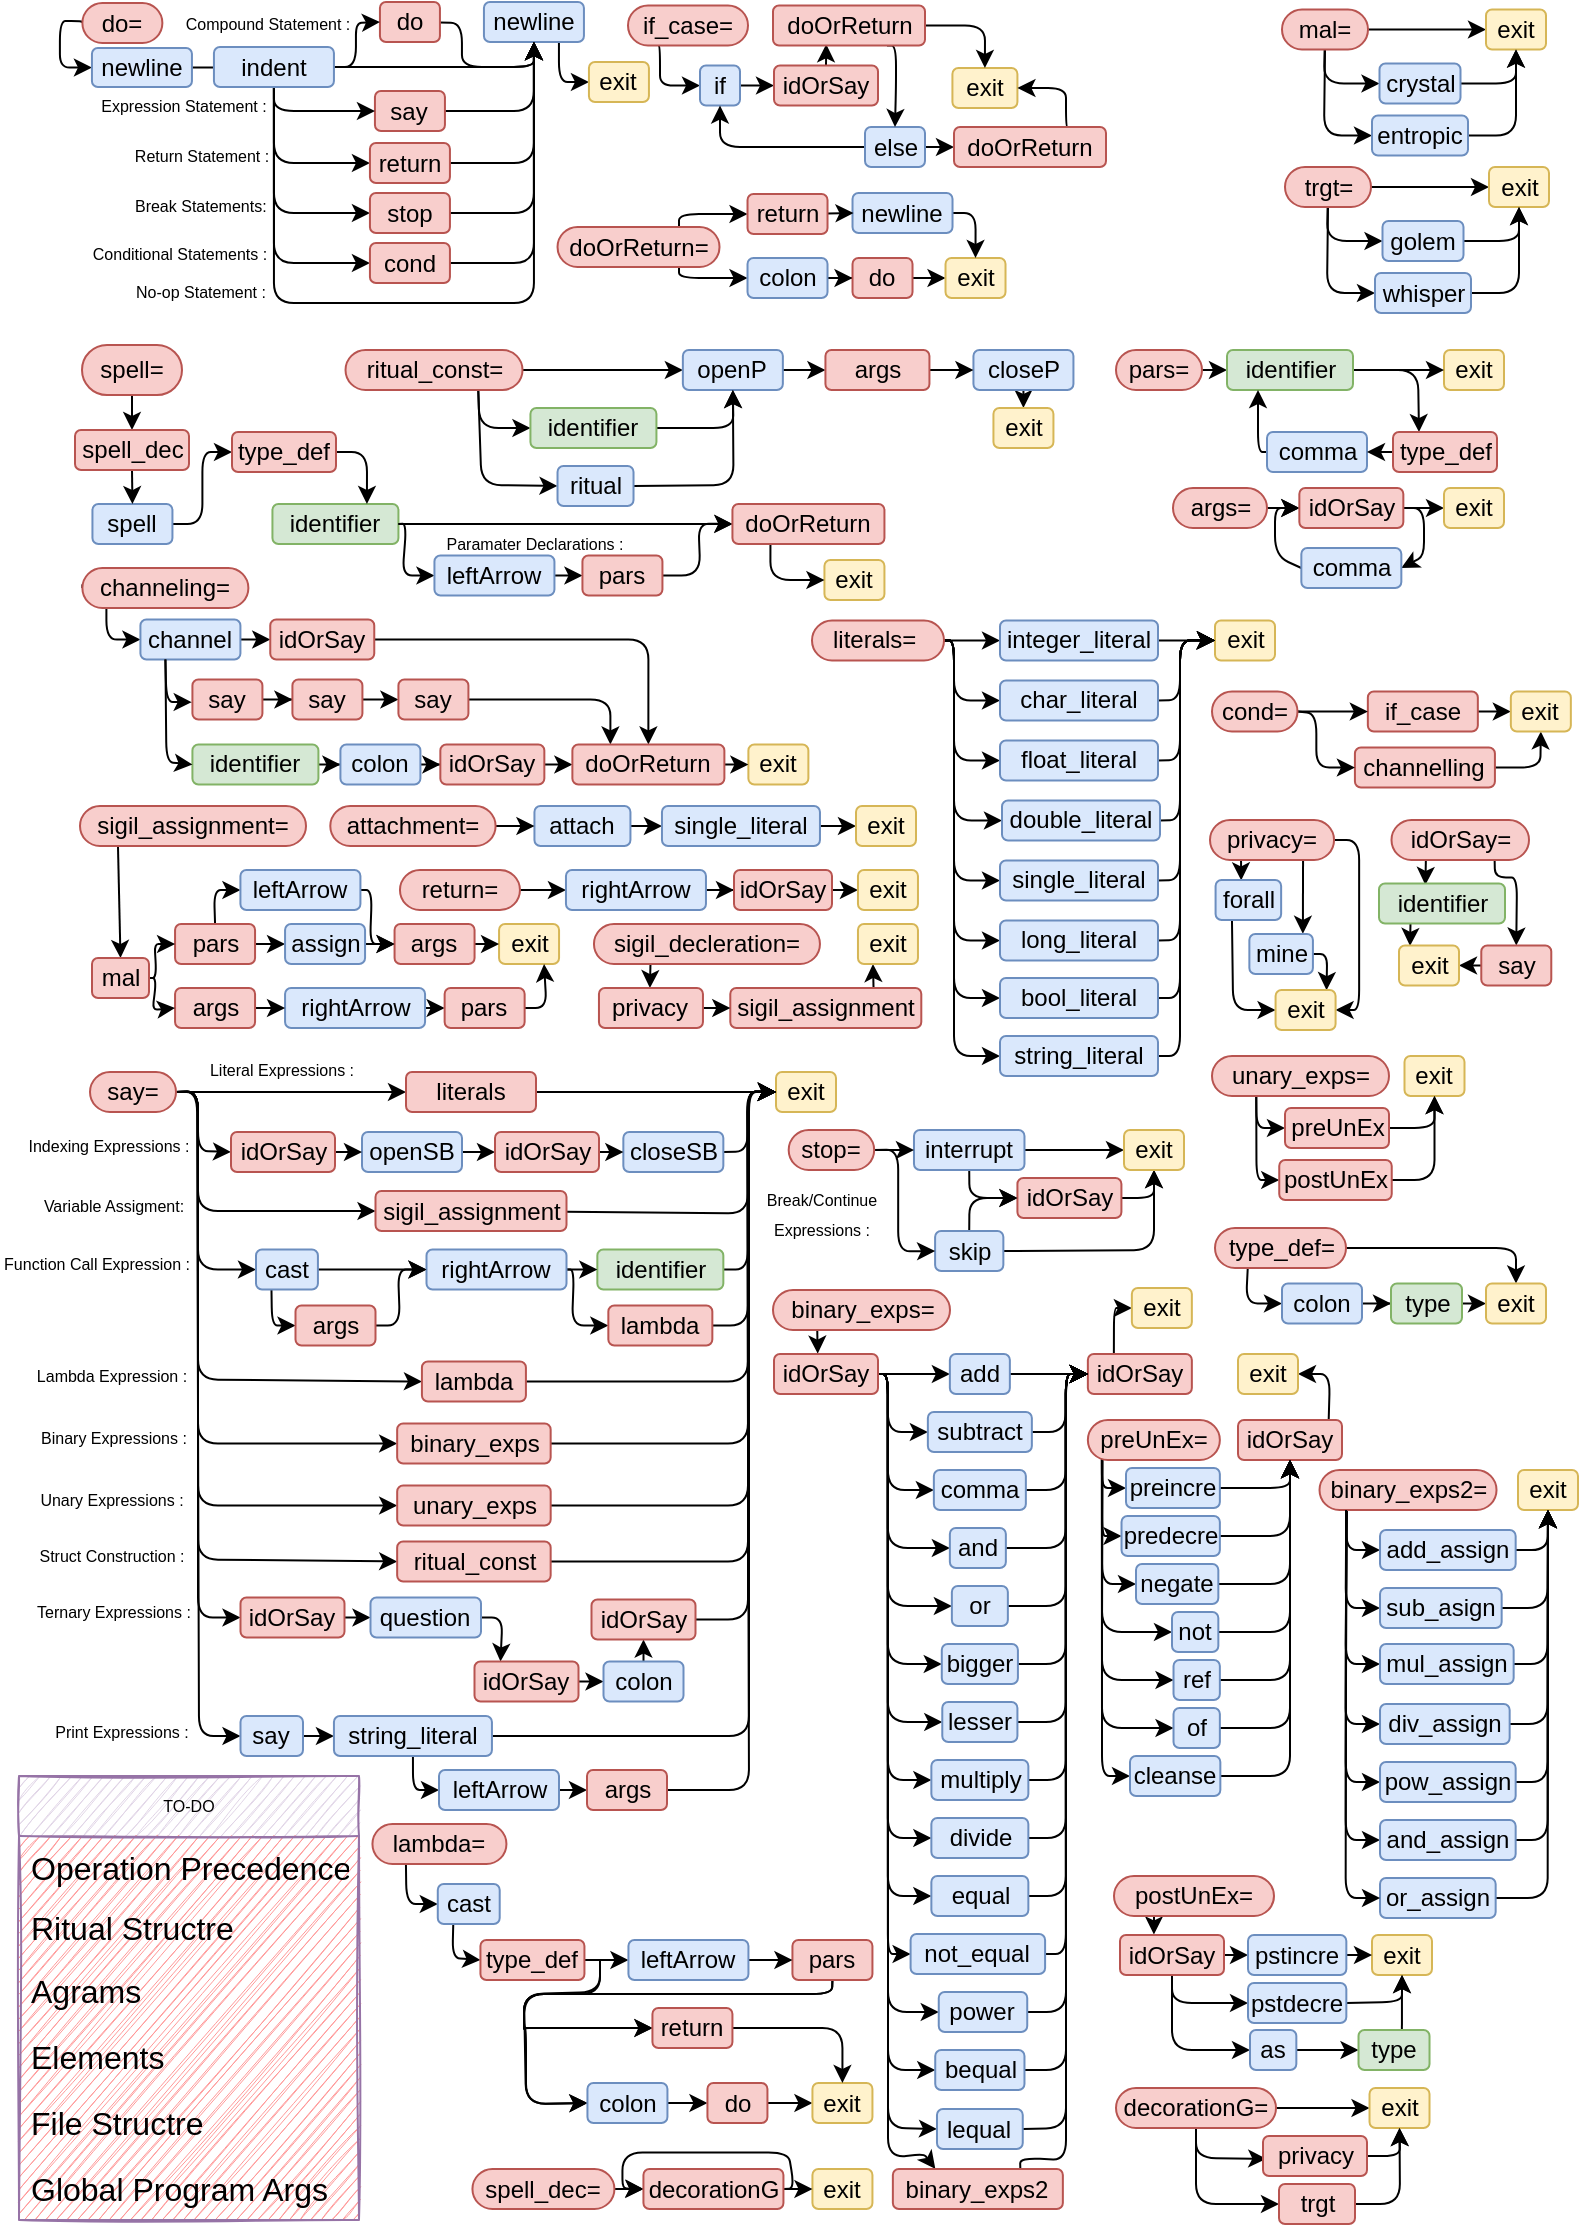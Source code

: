 <mxfile version="20.2.3" type="device"><diagram id="C5RBs43oDa-KdzZeNtuy" name="Page-1"><mxGraphModel dx="777" dy="436" grid="1" gridSize="1" guides="1" tooltips="1" connect="1" arrows="1" fold="1" page="1" pageScale="1" pageWidth="827" pageHeight="1169" math="0" shadow="0"><root><mxCell id="WIyWlLk6GJQsqaUBKTNV-0"/><mxCell id="WIyWlLk6GJQsqaUBKTNV-1" parent="WIyWlLk6GJQsqaUBKTNV-0"/><mxCell id="yclfmAkIHQgygVvzJ5GL-180" style="edgeStyle=orthogonalEdgeStyle;rounded=1;orthogonalLoop=1;jettySize=auto;html=1;entryX=0;entryY=0.5;entryDx=0;entryDy=0;fontSize=8;exitX=0;exitY=0.5;exitDx=0;exitDy=0;" parent="WIyWlLk6GJQsqaUBKTNV-1" source="WIyWlLk6GJQsqaUBKTNV-3" target="yclfmAkIHQgygVvzJ5GL-1" edge="1"><mxGeometry relative="1" as="geometry"><Array as="points"><mxPoint x="61.97" y="40.5"/><mxPoint x="50.97" y="40.5"/><mxPoint x="50.97" y="63.5"/></Array></mxGeometry></mxCell><mxCell id="WIyWlLk6GJQsqaUBKTNV-3" value="do=" style="rounded=1;whiteSpace=wrap;html=1;fontSize=12;glass=0;strokeWidth=1;shadow=0;arcSize=50;fillColor=#f8cecc;strokeColor=#b85450;" parent="WIyWlLk6GJQsqaUBKTNV-1" vertex="1"><mxGeometry x="62.19" y="31.5" width="40" height="20" as="geometry"/></mxCell><mxCell id="iVRUncQM5dUSK81EEew4-567" style="edgeStyle=none;shape=connector;rounded=1;orthogonalLoop=1;jettySize=auto;html=1;exitX=0.75;exitY=1;exitDx=0;exitDy=0;entryX=0;entryY=0.5;entryDx=0;entryDy=0;labelBackgroundColor=default;fontFamily=Helvetica;fontSize=8;fontColor=default;endArrow=classic;startSize=6;endSize=6;strokeColor=default;" parent="WIyWlLk6GJQsqaUBKTNV-1" source="WIyWlLk6GJQsqaUBKTNV-7" target="iVRUncQM5dUSK81EEew4-566" edge="1"><mxGeometry relative="1" as="geometry"><Array as="points"><mxPoint x="300.47" y="71"/></Array></mxGeometry></mxCell><mxCell id="WIyWlLk6GJQsqaUBKTNV-7" value="newline" style="rounded=1;whiteSpace=wrap;html=1;fontSize=12;glass=0;strokeWidth=1;shadow=0;fillColor=#dae8fc;strokeColor=#6c8ebf;" parent="WIyWlLk6GJQsqaUBKTNV-1" vertex="1"><mxGeometry x="262.97" y="31" width="50" height="20" as="geometry"/></mxCell><mxCell id="yclfmAkIHQgygVvzJ5GL-182" style="edgeStyle=orthogonalEdgeStyle;rounded=1;orthogonalLoop=1;jettySize=auto;html=1;entryX=0;entryY=0.5;entryDx=0;entryDy=0;fontSize=8;" parent="WIyWlLk6GJQsqaUBKTNV-1" source="yclfmAkIHQgygVvzJ5GL-1" target="yclfmAkIHQgygVvzJ5GL-89" edge="1"><mxGeometry relative="1" as="geometry"/></mxCell><mxCell id="yclfmAkIHQgygVvzJ5GL-1" value="newline" style="rounded=1;whiteSpace=wrap;html=1;fillColor=#dae8fc;strokeColor=#6c8ebf;" parent="WIyWlLk6GJQsqaUBKTNV-1" vertex="1"><mxGeometry x="66.97" y="54" width="50" height="19.5" as="geometry"/></mxCell><mxCell id="iVRUncQM5dUSK81EEew4-187" style="edgeStyle=none;shape=connector;rounded=1;orthogonalLoop=1;jettySize=auto;html=1;entryX=0.5;entryY=1;entryDx=0;entryDy=0;labelBackgroundColor=default;fontFamily=Helvetica;fontSize=8;fontColor=default;endArrow=classic;startSize=6;endSize=6;strokeColor=default;" parent="WIyWlLk6GJQsqaUBKTNV-1" source="yclfmAkIHQgygVvzJ5GL-4" target="WIyWlLk6GJQsqaUBKTNV-7" edge="1"><mxGeometry relative="1" as="geometry"><Array as="points"><mxPoint x="251.97" y="41.5"/><mxPoint x="251.97" y="63.5"/><mxPoint x="287.97" y="63.5"/></Array></mxGeometry></mxCell><mxCell id="yclfmAkIHQgygVvzJ5GL-4" value="do" style="rounded=1;whiteSpace=wrap;html=1;fillColor=#f8cecc;strokeColor=#b85450;" parent="WIyWlLk6GJQsqaUBKTNV-1" vertex="1"><mxGeometry x="210.97" y="31" width="30" height="20" as="geometry"/></mxCell><mxCell id="iVRUncQM5dUSK81EEew4-195" style="edgeStyle=none;shape=connector;rounded=1;orthogonalLoop=1;jettySize=auto;html=1;exitX=1;exitY=0.5;exitDx=0;exitDy=0;entryX=0.5;entryY=1;entryDx=0;entryDy=0;labelBackgroundColor=default;fontFamily=Helvetica;fontSize=8;fontColor=default;endArrow=classic;startSize=6;endSize=6;strokeColor=default;" parent="WIyWlLk6GJQsqaUBKTNV-1" source="yclfmAkIHQgygVvzJ5GL-37" target="WIyWlLk6GJQsqaUBKTNV-7" edge="1"><mxGeometry relative="1" as="geometry"><Array as="points"><mxPoint x="287.97" y="85.5"/></Array></mxGeometry></mxCell><mxCell id="yclfmAkIHQgygVvzJ5GL-37" value="say" style="rounded=1;whiteSpace=wrap;html=1;fillColor=#f8cecc;strokeColor=#b85450;" parent="WIyWlLk6GJQsqaUBKTNV-1" vertex="1"><mxGeometry x="208.47" y="75.5" width="35" height="20" as="geometry"/></mxCell><mxCell id="iVRUncQM5dUSK81EEew4-678" style="edgeStyle=none;shape=connector;rounded=1;orthogonalLoop=1;jettySize=auto;html=1;exitX=0.5;exitY=1;exitDx=0;exitDy=0;entryX=0.5;entryY=0;entryDx=0;entryDy=0;labelBackgroundColor=default;fontFamily=Helvetica;fontSize=8;fontColor=default;endArrow=classic;startSize=6;endSize=6;strokeColor=default;" parent="WIyWlLk6GJQsqaUBKTNV-1" source="yclfmAkIHQgygVvzJ5GL-39" target="iVRUncQM5dUSK81EEew4-677" edge="1"><mxGeometry relative="1" as="geometry"/></mxCell><mxCell id="yclfmAkIHQgygVvzJ5GL-39" value="spell=" style="rounded=1;whiteSpace=wrap;html=1;fontSize=12;glass=0;strokeWidth=1;shadow=0;arcSize=50;fillColor=#f8cecc;strokeColor=#b85450;" parent="WIyWlLk6GJQsqaUBKTNV-1" vertex="1"><mxGeometry x="62" y="202.5" width="50" height="25" as="geometry"/></mxCell><mxCell id="yclfmAkIHQgygVvzJ5GL-42" value="identifier" style="rounded=1;whiteSpace=wrap;html=1;fillColor=#d5e8d4;strokeColor=#82b366;" parent="WIyWlLk6GJQsqaUBKTNV-1" vertex="1"><mxGeometry x="157.22" y="282" width="63" height="20" as="geometry"/></mxCell><mxCell id="yclfmAkIHQgygVvzJ5GL-49" value="" style="endArrow=classic;html=1;rounded=1;exitX=1;exitY=0.5;exitDx=0;exitDy=0;entryX=0;entryY=0.5;entryDx=0;entryDy=0;" parent="WIyWlLk6GJQsqaUBKTNV-1" source="yclfmAkIHQgygVvzJ5GL-42" target="yclfmAkIHQgygVvzJ5GL-51" edge="1"><mxGeometry width="50" height="50" relative="1" as="geometry"><mxPoint x="292.22" y="352" as="sourcePoint"/><mxPoint x="312.22" y="292" as="targetPoint"/><Array as="points"><mxPoint x="224.22" y="291.75"/><mxPoint x="222.22" y="317.75"/></Array></mxGeometry></mxCell><mxCell id="iVRUncQM5dUSK81EEew4-207" style="edgeStyle=none;shape=connector;rounded=1;orthogonalLoop=1;jettySize=auto;html=1;labelBackgroundColor=default;fontFamily=Helvetica;fontSize=8;fontColor=default;endArrow=classic;startSize=6;endSize=6;strokeColor=default;exitX=1;exitY=0.5;exitDx=0;exitDy=0;entryX=0;entryY=0.5;entryDx=0;entryDy=0;" parent="WIyWlLk6GJQsqaUBKTNV-1" source="iVRUncQM5dUSK81EEew4-208" edge="1" target="RA2tH2Q2aL4N9DYyuE51-28"><mxGeometry relative="1" as="geometry"><mxPoint x="395.22" y="291.75" as="targetPoint"/><mxPoint x="362.43" y="317.75" as="sourcePoint"/><Array as="points"><mxPoint x="371.22" y="317.75"/><mxPoint x="370.22" y="291.75"/></Array></mxGeometry></mxCell><mxCell id="iVRUncQM5dUSK81EEew4-210" style="edgeStyle=none;shape=connector;rounded=1;orthogonalLoop=1;jettySize=auto;html=1;entryX=0;entryY=0.5;entryDx=0;entryDy=0;labelBackgroundColor=default;fontFamily=Helvetica;fontSize=8;fontColor=default;endArrow=classic;startSize=6;endSize=6;strokeColor=default;" parent="WIyWlLk6GJQsqaUBKTNV-1" source="yclfmAkIHQgygVvzJ5GL-51" target="iVRUncQM5dUSK81EEew4-208" edge="1"><mxGeometry relative="1" as="geometry"/></mxCell><mxCell id="yclfmAkIHQgygVvzJ5GL-51" value="leftArrow" style="rounded=1;whiteSpace=wrap;html=1;fillColor=#dae8fc;strokeColor=#6c8ebf;" parent="WIyWlLk6GJQsqaUBKTNV-1" vertex="1"><mxGeometry x="238.22" y="307.75" width="60" height="20" as="geometry"/></mxCell><mxCell id="iVRUncQM5dUSK81EEew4-185" style="edgeStyle=none;shape=connector;rounded=1;orthogonalLoop=1;jettySize=auto;html=1;labelBackgroundColor=default;fontFamily=Helvetica;fontSize=8;fontColor=default;endArrow=classic;startSize=6;endSize=6;strokeColor=default;entryX=0.5;entryY=1;entryDx=0;entryDy=0;" parent="WIyWlLk6GJQsqaUBKTNV-1" source="yclfmAkIHQgygVvzJ5GL-89" target="WIyWlLk6GJQsqaUBKTNV-7" edge="1"><mxGeometry relative="1" as="geometry"><mxPoint x="317.97" y="44.5" as="targetPoint"/><Array as="points"><mxPoint x="287.97" y="63.5"/></Array></mxGeometry></mxCell><mxCell id="iVRUncQM5dUSK81EEew4-186" style="edgeStyle=none;shape=connector;rounded=1;orthogonalLoop=1;jettySize=auto;html=1;exitX=1;exitY=0.5;exitDx=0;exitDy=0;entryX=0;entryY=0.5;entryDx=0;entryDy=0;labelBackgroundColor=default;fontFamily=Helvetica;fontSize=8;fontColor=default;endArrow=classic;startSize=6;endSize=6;strokeColor=default;" parent="WIyWlLk6GJQsqaUBKTNV-1" source="yclfmAkIHQgygVvzJ5GL-89" target="yclfmAkIHQgygVvzJ5GL-4" edge="1"><mxGeometry relative="1" as="geometry"><Array as="points"><mxPoint x="198.97" y="63.5"/><mxPoint x="198.97" y="41.5"/></Array></mxGeometry></mxCell><mxCell id="iVRUncQM5dUSK81EEew4-191" style="edgeStyle=none;shape=connector;rounded=1;orthogonalLoop=1;jettySize=auto;html=1;exitX=0.5;exitY=1;exitDx=0;exitDy=0;entryX=0;entryY=0.5;entryDx=0;entryDy=0;labelBackgroundColor=default;fontFamily=Helvetica;fontSize=8;fontColor=default;endArrow=classic;startSize=6;endSize=6;strokeColor=default;" parent="WIyWlLk6GJQsqaUBKTNV-1" source="yclfmAkIHQgygVvzJ5GL-89" target="yclfmAkIHQgygVvzJ5GL-37" edge="1"><mxGeometry relative="1" as="geometry"><Array as="points"><mxPoint x="157.97" y="85.5"/></Array></mxGeometry></mxCell><mxCell id="iVRUncQM5dUSK81EEew4-579" style="edgeStyle=none;shape=connector;rounded=1;orthogonalLoop=1;jettySize=auto;html=1;exitX=0.5;exitY=1;exitDx=0;exitDy=0;entryX=0.5;entryY=1;entryDx=0;entryDy=0;labelBackgroundColor=default;fontFamily=Helvetica;fontSize=8;fontColor=default;endArrow=classic;startSize=6;endSize=6;strokeColor=default;" parent="WIyWlLk6GJQsqaUBKTNV-1" source="yclfmAkIHQgygVvzJ5GL-89" target="WIyWlLk6GJQsqaUBKTNV-7" edge="1"><mxGeometry relative="1" as="geometry"><Array as="points"><mxPoint x="157.97" y="181.5"/><mxPoint x="287.97" y="181.5"/></Array></mxGeometry></mxCell><mxCell id="iVRUncQM5dUSK81EEew4-607" style="edgeStyle=none;shape=connector;rounded=1;orthogonalLoop=1;jettySize=auto;html=1;exitX=0.5;exitY=1;exitDx=0;exitDy=0;entryX=0;entryY=0.5;entryDx=0;entryDy=0;labelBackgroundColor=default;fontFamily=Helvetica;fontSize=8;fontColor=default;endArrow=classic;startSize=6;endSize=6;strokeColor=default;" parent="WIyWlLk6GJQsqaUBKTNV-1" source="yclfmAkIHQgygVvzJ5GL-89" target="iVRUncQM5dUSK81EEew4-602" edge="1"><mxGeometry relative="1" as="geometry"><Array as="points"><mxPoint x="157.97" y="136.5"/></Array></mxGeometry></mxCell><mxCell id="iVRUncQM5dUSK81EEew4-608" style="edgeStyle=none;shape=connector;rounded=1;orthogonalLoop=1;jettySize=auto;html=1;exitX=0.5;exitY=1;exitDx=0;exitDy=0;entryX=0;entryY=0.5;entryDx=0;entryDy=0;labelBackgroundColor=default;fontFamily=Helvetica;fontSize=8;fontColor=default;endArrow=classic;startSize=6;endSize=6;strokeColor=default;" parent="WIyWlLk6GJQsqaUBKTNV-1" source="yclfmAkIHQgygVvzJ5GL-89" target="iVRUncQM5dUSK81EEew4-577" edge="1"><mxGeometry relative="1" as="geometry"><Array as="points"><mxPoint x="157.97" y="111.5"/></Array></mxGeometry></mxCell><mxCell id="iVRUncQM5dUSK81EEew4-609" style="edgeStyle=none;shape=connector;rounded=1;orthogonalLoop=1;jettySize=auto;html=1;exitX=0.5;exitY=1;exitDx=0;exitDy=0;entryX=0;entryY=0.5;entryDx=0;entryDy=0;labelBackgroundColor=default;fontFamily=Helvetica;fontSize=8;fontColor=default;endArrow=classic;startSize=6;endSize=6;strokeColor=default;" parent="WIyWlLk6GJQsqaUBKTNV-1" source="yclfmAkIHQgygVvzJ5GL-89" target="iVRUncQM5dUSK81EEew4-603" edge="1"><mxGeometry relative="1" as="geometry"><Array as="points"><mxPoint x="157.97" y="161.5"/></Array></mxGeometry></mxCell><mxCell id="yclfmAkIHQgygVvzJ5GL-89" value="indent" style="rounded=1;whiteSpace=wrap;html=1;fillColor=#dae8fc;strokeColor=#6c8ebf;" parent="WIyWlLk6GJQsqaUBKTNV-1" vertex="1"><mxGeometry x="127.97" y="53.5" width="60" height="20" as="geometry"/></mxCell><mxCell id="yclfmAkIHQgygVvzJ5GL-104" value="&lt;font style=&quot;font-size: 8px;&quot;&gt;Compound Statement :&lt;/font&gt;" style="text;html=1;strokeColor=none;fillColor=none;align=center;verticalAlign=middle;whiteSpace=wrap;rounded=1;" parent="WIyWlLk6GJQsqaUBKTNV-1" vertex="1"><mxGeometry x="110.97" y="34.75" width="87.5" height="12.5" as="geometry"/></mxCell><mxCell id="yclfmAkIHQgygVvzJ5GL-105" value="&lt;font style=&quot;font-size: 8px;&quot;&gt;Conditional Statements :&lt;/font&gt;" style="text;html=1;strokeColor=none;fillColor=none;align=center;verticalAlign=middle;whiteSpace=wrap;rounded=1;" parent="WIyWlLk6GJQsqaUBKTNV-1" vertex="1"><mxGeometry x="66.35" y="151" width="90" height="10" as="geometry"/></mxCell><mxCell id="yclfmAkIHQgygVvzJ5GL-107" value="&lt;font style=&quot;font-size: 8px;&quot;&gt;Return Statement :&lt;/font&gt;" style="text;html=1;strokeColor=none;fillColor=none;align=center;verticalAlign=middle;whiteSpace=wrap;rounded=1;" parent="WIyWlLk6GJQsqaUBKTNV-1" vertex="1"><mxGeometry x="86.6" y="101" width="69.75" height="12.5" as="geometry"/></mxCell><mxCell id="yclfmAkIHQgygVvzJ5GL-109" value="&lt;font style=&quot;font-size: 8px;&quot;&gt;Expression Statement :&lt;/font&gt;" style="text;html=1;strokeColor=none;fillColor=none;align=center;verticalAlign=middle;whiteSpace=wrap;rounded=1;" parent="WIyWlLk6GJQsqaUBKTNV-1" vertex="1"><mxGeometry x="68.97" y="75.5" width="87.5" height="12.5" as="geometry"/></mxCell><mxCell id="yclfmAkIHQgygVvzJ5GL-122" value="&lt;font style=&quot;font-size: 8px;&quot;&gt;Paramater Declarations :&lt;/font&gt;" style="text;html=1;strokeColor=none;fillColor=none;align=center;verticalAlign=middle;whiteSpace=wrap;rounded=1;fontSize=10;" parent="WIyWlLk6GJQsqaUBKTNV-1" vertex="1"><mxGeometry x="241.22" y="295.75" width="95" height="10" as="geometry"/></mxCell><mxCell id="yclfmAkIHQgygVvzJ5GL-125" value="" style="endArrow=classic;html=1;rounded=1;fontSize=10;entryX=0;entryY=0.5;entryDx=0;entryDy=0;" parent="WIyWlLk6GJQsqaUBKTNV-1" edge="1" target="RA2tH2Q2aL4N9DYyuE51-28"><mxGeometry width="50" height="50" relative="1" as="geometry"><mxPoint x="220.22" y="292" as="sourcePoint"/><mxPoint x="395.22" y="292" as="targetPoint"/></mxGeometry></mxCell><mxCell id="yclfmAkIHQgygVvzJ5GL-234" style="edgeStyle=orthogonalEdgeStyle;rounded=1;orthogonalLoop=1;jettySize=auto;html=1;exitX=0.25;exitY=1;exitDx=0;exitDy=0;entryX=0;entryY=0.5;entryDx=0;entryDy=0;fontSize=8;" parent="WIyWlLk6GJQsqaUBKTNV-1" source="yclfmAkIHQgygVvzJ5GL-169" target="yclfmAkIHQgygVvzJ5GL-184" edge="1"><mxGeometry relative="1" as="geometry"><Array as="points"><mxPoint x="351" y="52.75"/><mxPoint x="351" y="72.75"/></Array></mxGeometry></mxCell><mxCell id="yclfmAkIHQgygVvzJ5GL-169" value="if_case=" style="rounded=1;whiteSpace=wrap;html=1;fontSize=12;glass=0;strokeWidth=1;shadow=0;arcSize=50;fillColor=#f8cecc;strokeColor=#b85450;" parent="WIyWlLk6GJQsqaUBKTNV-1" vertex="1"><mxGeometry x="335" y="32.75" width="60" height="20" as="geometry"/></mxCell><mxCell id="yclfmAkIHQgygVvzJ5GL-190" style="edgeStyle=orthogonalEdgeStyle;rounded=1;orthogonalLoop=1;jettySize=auto;html=1;entryX=0;entryY=0.5;entryDx=0;entryDy=0;fontSize=8;" parent="WIyWlLk6GJQsqaUBKTNV-1" source="yclfmAkIHQgygVvzJ5GL-184" target="iVRUncQM5dUSK81EEew4-502" edge="1"><mxGeometry relative="1" as="geometry"><mxPoint x="411" y="72.75" as="targetPoint"/></mxGeometry></mxCell><mxCell id="yclfmAkIHQgygVvzJ5GL-184" value="if" style="rounded=1;whiteSpace=wrap;html=1;fillColor=#dae8fc;strokeColor=#6c8ebf;" parent="WIyWlLk6GJQsqaUBKTNV-1" vertex="1"><mxGeometry x="371" y="62.75" width="20" height="20" as="geometry"/></mxCell><mxCell id="yclfmAkIHQgygVvzJ5GL-199" style="edgeStyle=orthogonalEdgeStyle;rounded=1;orthogonalLoop=1;jettySize=auto;html=1;entryX=0;entryY=0.5;entryDx=0;entryDy=0;fontSize=8;" parent="WIyWlLk6GJQsqaUBKTNV-1" target="yclfmAkIHQgygVvzJ5GL-198" edge="1"><mxGeometry relative="1" as="geometry"><mxPoint x="466.5" y="104.81" as="sourcePoint"/></mxGeometry></mxCell><mxCell id="yclfmAkIHQgygVvzJ5GL-361" style="edgeStyle=orthogonalEdgeStyle;rounded=1;orthogonalLoop=1;jettySize=auto;html=1;entryX=0.51;entryY=-0.065;entryDx=0;entryDy=0;entryPerimeter=0;fontSize=8;" parent="WIyWlLk6GJQsqaUBKTNV-1" edge="1"><mxGeometry relative="1" as="geometry"><Array as="points"><mxPoint x="560" y="70"/><mxPoint x="560" y="70"/></Array><mxPoint x="555.35" y="70" as="sourcePoint"/></mxGeometry></mxCell><mxCell id="yclfmAkIHQgygVvzJ5GL-200" value="exit" style="rounded=1;whiteSpace=wrap;html=1;fontSize=12;glass=0;strokeWidth=1;shadow=0;fillColor=#fff2cc;strokeColor=#d6b656;" parent="WIyWlLk6GJQsqaUBKTNV-1" vertex="1"><mxGeometry x="497.21" y="64" width="32.5" height="20" as="geometry"/></mxCell><mxCell id="yclfmAkIHQgygVvzJ5GL-232" style="edgeStyle=orthogonalEdgeStyle;rounded=1;orthogonalLoop=1;jettySize=auto;html=1;entryX=0.5;entryY=1;entryDx=0;entryDy=0;fontSize=8;" parent="WIyWlLk6GJQsqaUBKTNV-1" source="yclfmAkIHQgygVvzJ5GL-207" target="yclfmAkIHQgygVvzJ5GL-184" edge="1"><mxGeometry relative="1" as="geometry"/></mxCell><mxCell id="RA2tH2Q2aL4N9DYyuE51-25" style="edgeStyle=orthogonalEdgeStyle;rounded=1;orthogonalLoop=1;jettySize=auto;html=1;exitX=1;exitY=0.5;exitDx=0;exitDy=0;entryX=0;entryY=0.5;entryDx=0;entryDy=0;" edge="1" parent="WIyWlLk6GJQsqaUBKTNV-1" source="yclfmAkIHQgygVvzJ5GL-207" target="RA2tH2Q2aL4N9DYyuE51-24"><mxGeometry relative="1" as="geometry"/></mxCell><mxCell id="yclfmAkIHQgygVvzJ5GL-207" value="else" style="rounded=1;whiteSpace=wrap;html=1;fillColor=#dae8fc;strokeColor=#6c8ebf;" parent="WIyWlLk6GJQsqaUBKTNV-1" vertex="1"><mxGeometry x="453.5" y="93.5" width="30" height="20" as="geometry"/></mxCell><mxCell id="yclfmAkIHQgygVvzJ5GL-218" style="edgeStyle=orthogonalEdgeStyle;rounded=1;orthogonalLoop=1;jettySize=auto;html=1;entryX=0;entryY=0.5;entryDx=0;entryDy=0;fontSize=8;" parent="WIyWlLk6GJQsqaUBKTNV-1" target="yclfmAkIHQgygVvzJ5GL-223" edge="1"><mxGeometry relative="1" as="geometry"><mxPoint x="571.5" y="172.286" as="sourcePoint"/></mxGeometry></mxCell><mxCell id="yclfmAkIHQgygVvzJ5GL-229" style="edgeStyle=orthogonalEdgeStyle;rounded=1;orthogonalLoop=1;jettySize=auto;html=1;entryX=0.5;entryY=1;entryDx=0;entryDy=0;fontSize=8;" parent="WIyWlLk6GJQsqaUBKTNV-1" edge="1"><mxGeometry relative="1" as="geometry"><mxPoint x="685" y="147.5" as="sourcePoint"/></mxGeometry></mxCell><mxCell id="yclfmAkIHQgygVvzJ5GL-237" style="edgeStyle=orthogonalEdgeStyle;rounded=1;orthogonalLoop=1;jettySize=auto;html=1;entryX=0;entryY=0.5;entryDx=0;entryDy=0;fontSize=8;" parent="WIyWlLk6GJQsqaUBKTNV-1" source="yclfmAkIHQgygVvzJ5GL-235" target="iVRUncQM5dUSK81EEew4-392" edge="1"><mxGeometry relative="1" as="geometry"><Array as="points"><mxPoint x="122.22" y="291.75"/><mxPoint x="122.22" y="255.75"/></Array><mxPoint x="135.22" y="254.5" as="targetPoint"/></mxGeometry></mxCell><mxCell id="yclfmAkIHQgygVvzJ5GL-235" value="spell" style="rounded=1;whiteSpace=wrap;html=1;fillColor=#dae8fc;strokeColor=#6c8ebf;" parent="WIyWlLk6GJQsqaUBKTNV-1" vertex="1"><mxGeometry x="67.22" y="282" width="40" height="20" as="geometry"/></mxCell><mxCell id="yclfmAkIHQgygVvzJ5GL-257" style="edgeStyle=orthogonalEdgeStyle;rounded=1;orthogonalLoop=1;jettySize=auto;html=1;fontSize=8;entryX=0;entryY=0.5;entryDx=0;entryDy=0;exitX=0;exitY=0.5;exitDx=0;exitDy=0;" parent="WIyWlLk6GJQsqaUBKTNV-1" source="yclfmAkIHQgygVvzJ5GL-239" target="yclfmAkIHQgygVvzJ5GL-241" edge="1"><mxGeometry relative="1" as="geometry"><mxPoint x="74.21" y="351" as="targetPoint"/><Array as="points"><mxPoint x="74.21" y="321"/><mxPoint x="74.21" y="350"/></Array></mxGeometry></mxCell><mxCell id="yclfmAkIHQgygVvzJ5GL-239" value="channeling=" style="rounded=1;whiteSpace=wrap;html=1;fontSize=12;glass=0;strokeWidth=1;shadow=0;arcSize=50;fillColor=#f8cecc;strokeColor=#b85450;" parent="WIyWlLk6GJQsqaUBKTNV-1" vertex="1"><mxGeometry x="62.19" y="314" width="83" height="20" as="geometry"/></mxCell><mxCell id="iVRUncQM5dUSK81EEew4-499" style="edgeStyle=none;shape=connector;rounded=1;orthogonalLoop=1;jettySize=auto;html=1;exitX=1;exitY=0.5;exitDx=0;exitDy=0;entryX=0;entryY=0.5;entryDx=0;entryDy=0;labelBackgroundColor=default;fontFamily=Helvetica;fontSize=8;fontColor=default;endArrow=classic;startSize=6;endSize=6;strokeColor=default;" parent="WIyWlLk6GJQsqaUBKTNV-1" source="yclfmAkIHQgygVvzJ5GL-241" target="iVRUncQM5dUSK81EEew4-498" edge="1"><mxGeometry relative="1" as="geometry"/></mxCell><mxCell id="yclfmAkIHQgygVvzJ5GL-241" value="channel" style="rounded=1;whiteSpace=wrap;html=1;fillColor=#dae8fc;strokeColor=#6c8ebf;" parent="WIyWlLk6GJQsqaUBKTNV-1" vertex="1"><mxGeometry x="91.21" y="339.75" width="50" height="20" as="geometry"/></mxCell><mxCell id="yclfmAkIHQgygVvzJ5GL-262" style="edgeStyle=orthogonalEdgeStyle;rounded=1;orthogonalLoop=1;jettySize=auto;html=1;entryX=0;entryY=0.5;entryDx=0;entryDy=0;fontSize=8;" parent="WIyWlLk6GJQsqaUBKTNV-1" source="yclfmAkIHQgygVvzJ5GL-259" target="yclfmAkIHQgygVvzJ5GL-260" edge="1"><mxGeometry relative="1" as="geometry"/></mxCell><mxCell id="yclfmAkIHQgygVvzJ5GL-259" value="say" style="rounded=1;whiteSpace=wrap;html=1;fillColor=#f8cecc;strokeColor=#b85450;" parent="WIyWlLk6GJQsqaUBKTNV-1" vertex="1"><mxGeometry x="117.21" y="369.75" width="35" height="20" as="geometry"/></mxCell><mxCell id="yclfmAkIHQgygVvzJ5GL-263" style="edgeStyle=orthogonalEdgeStyle;rounded=1;orthogonalLoop=1;jettySize=auto;html=1;entryX=0;entryY=0.5;entryDx=0;entryDy=0;fontSize=8;" parent="WIyWlLk6GJQsqaUBKTNV-1" source="yclfmAkIHQgygVvzJ5GL-260" target="yclfmAkIHQgygVvzJ5GL-261" edge="1"><mxGeometry relative="1" as="geometry"/></mxCell><mxCell id="yclfmAkIHQgygVvzJ5GL-260" value="say" style="rounded=1;whiteSpace=wrap;html=1;fillColor=#f8cecc;strokeColor=#b85450;" parent="WIyWlLk6GJQsqaUBKTNV-1" vertex="1"><mxGeometry x="167.21" y="369.75" width="35" height="20" as="geometry"/></mxCell><mxCell id="RA2tH2Q2aL4N9DYyuE51-18" style="edgeStyle=orthogonalEdgeStyle;rounded=1;orthogonalLoop=1;jettySize=auto;html=1;exitX=1;exitY=0.5;exitDx=0;exitDy=0;entryX=0.25;entryY=0;entryDx=0;entryDy=0;" edge="1" parent="WIyWlLk6GJQsqaUBKTNV-1" source="yclfmAkIHQgygVvzJ5GL-261" target="RA2tH2Q2aL4N9DYyuE51-15"><mxGeometry relative="1" as="geometry"/></mxCell><mxCell id="yclfmAkIHQgygVvzJ5GL-261" value="say" style="rounded=1;whiteSpace=wrap;html=1;fillColor=#f8cecc;strokeColor=#b85450;" parent="WIyWlLk6GJQsqaUBKTNV-1" vertex="1"><mxGeometry x="220.21" y="369.75" width="35" height="20" as="geometry"/></mxCell><mxCell id="yclfmAkIHQgygVvzJ5GL-265" value="" style="endArrow=classic;html=1;rounded=1;fontSize=8;entryX=-0.01;entryY=0.566;entryDx=0;entryDy=0;entryPerimeter=0;exitX=0.25;exitY=1;exitDx=0;exitDy=0;" parent="WIyWlLk6GJQsqaUBKTNV-1" source="yclfmAkIHQgygVvzJ5GL-241" target="yclfmAkIHQgygVvzJ5GL-259" edge="1"><mxGeometry width="50" height="50" relative="1" as="geometry"><mxPoint x="104.21" y="361" as="sourcePoint"/><mxPoint x="294.21" y="341" as="targetPoint"/><Array as="points"><mxPoint x="104.21" y="381"/></Array></mxGeometry></mxCell><mxCell id="yclfmAkIHQgygVvzJ5GL-270" style="edgeStyle=orthogonalEdgeStyle;rounded=1;orthogonalLoop=1;jettySize=auto;html=1;entryX=0;entryY=0.5;entryDx=0;entryDy=0;fontSize=8;" parent="WIyWlLk6GJQsqaUBKTNV-1" source="yclfmAkIHQgygVvzJ5GL-266" target="yclfmAkIHQgygVvzJ5GL-269" edge="1"><mxGeometry relative="1" as="geometry"/></mxCell><mxCell id="yclfmAkIHQgygVvzJ5GL-266" value="identifier" style="rounded=1;whiteSpace=wrap;html=1;fillColor=#d5e8d4;strokeColor=#82b366;" parent="WIyWlLk6GJQsqaUBKTNV-1" vertex="1"><mxGeometry x="117.21" y="402.25" width="63" height="20" as="geometry"/></mxCell><mxCell id="yclfmAkIHQgygVvzJ5GL-267" value="" style="endArrow=classic;html=1;rounded=1;fontSize=8;entryX=0;entryY=0.5;entryDx=0;entryDy=0;exitX=0.25;exitY=1;exitDx=0;exitDy=0;" parent="WIyWlLk6GJQsqaUBKTNV-1" source="yclfmAkIHQgygVvzJ5GL-241" target="yclfmAkIHQgygVvzJ5GL-266" edge="1"><mxGeometry width="50" height="50" relative="1" as="geometry"><mxPoint x="104.21" y="361" as="sourcePoint"/><mxPoint x="117.21" y="422.25" as="targetPoint"/><Array as="points"><mxPoint x="104.21" y="411"/></Array></mxGeometry></mxCell><mxCell id="yclfmAkIHQgygVvzJ5GL-272" style="edgeStyle=orthogonalEdgeStyle;rounded=1;orthogonalLoop=1;jettySize=auto;html=1;entryX=0;entryY=0.5;entryDx=0;entryDy=0;fontSize=8;" parent="WIyWlLk6GJQsqaUBKTNV-1" source="yclfmAkIHQgygVvzJ5GL-269" target="iVRUncQM5dUSK81EEew4-495" edge="1"><mxGeometry relative="1" as="geometry"><mxPoint x="244.21" y="412.25" as="targetPoint"/></mxGeometry></mxCell><mxCell id="yclfmAkIHQgygVvzJ5GL-269" value="colon" style="rounded=1;whiteSpace=wrap;html=1;fillColor=#dae8fc;strokeColor=#6c8ebf;" parent="WIyWlLk6GJQsqaUBKTNV-1" vertex="1"><mxGeometry x="191.21" y="402.25" width="40" height="20" as="geometry"/></mxCell><mxCell id="iVRUncQM5dUSK81EEew4-647" style="edgeStyle=none;shape=connector;rounded=1;orthogonalLoop=1;jettySize=auto;html=1;exitX=0.168;exitY=1.002;exitDx=0;exitDy=0;entryX=0.5;entryY=0;entryDx=0;entryDy=0;labelBackgroundColor=default;fontFamily=Helvetica;fontSize=8;fontColor=default;endArrow=classic;startSize=6;endSize=6;strokeColor=default;exitPerimeter=0;" parent="WIyWlLk6GJQsqaUBKTNV-1" source="yclfmAkIHQgygVvzJ5GL-285" target="iVRUncQM5dUSK81EEew4-644" edge="1"><mxGeometry relative="1" as="geometry"/></mxCell><mxCell id="yclfmAkIHQgygVvzJ5GL-285" value="sigil_assignment=" style="rounded=1;whiteSpace=wrap;html=1;fontSize=12;glass=0;strokeWidth=1;shadow=0;arcSize=50;fillColor=#f8cecc;strokeColor=#b85450;" parent="WIyWlLk6GJQsqaUBKTNV-1" vertex="1"><mxGeometry x="61" y="433" width="113" height="20" as="geometry"/></mxCell><mxCell id="yclfmAkIHQgygVvzJ5GL-297" style="edgeStyle=orthogonalEdgeStyle;rounded=1;orthogonalLoop=1;jettySize=auto;html=1;fontSize=8;entryX=0;entryY=0.5;entryDx=0;entryDy=0;exitX=1;exitY=0.5;exitDx=0;exitDy=0;" parent="WIyWlLk6GJQsqaUBKTNV-1" source="iVRUncQM5dUSK81EEew4-547" target="yclfmAkIHQgygVvzJ5GL-294" edge="1"><mxGeometry relative="1" as="geometry"><mxPoint x="220.28" y="502" as="targetPoint"/><mxPoint x="170.28" y="502" as="sourcePoint"/></mxGeometry></mxCell><mxCell id="yclfmAkIHQgygVvzJ5GL-308" style="edgeStyle=orthogonalEdgeStyle;rounded=1;orthogonalLoop=1;jettySize=auto;html=1;entryX=0;entryY=0.5;entryDx=0;entryDy=0;fontSize=8;exitX=1;exitY=0.5;exitDx=0;exitDy=0;" parent="WIyWlLk6GJQsqaUBKTNV-1" source="yclfmAkIHQgygVvzJ5GL-294" target="iVRUncQM5dUSK81EEew4-548" edge="1"><mxGeometry relative="1" as="geometry"><mxPoint x="277.28" y="502" as="sourcePoint"/><mxPoint x="242.78" y="502" as="targetPoint"/></mxGeometry></mxCell><mxCell id="yclfmAkIHQgygVvzJ5GL-294" value="assign" style="rounded=1;whiteSpace=wrap;html=1;fillColor=#dae8fc;strokeColor=#6c8ebf;" parent="WIyWlLk6GJQsqaUBKTNV-1" vertex="1"><mxGeometry x="163.53" y="492" width="40" height="20" as="geometry"/></mxCell><mxCell id="yclfmAkIHQgygVvzJ5GL-315" value="exit" style="rounded=1;whiteSpace=wrap;html=1;fontSize=12;glass=0;strokeWidth=1;shadow=0;fillColor=#fff2cc;strokeColor=#d6b656;" parent="WIyWlLk6GJQsqaUBKTNV-1" vertex="1"><mxGeometry x="270.53" y="492" width="30" height="20" as="geometry"/></mxCell><mxCell id="yclfmAkIHQgygVvzJ5GL-352" value="exit" style="rounded=1;whiteSpace=wrap;html=1;fontSize=12;glass=0;strokeWidth=1;shadow=0;fillColor=#fff2cc;strokeColor=#d6b656;" parent="WIyWlLk6GJQsqaUBKTNV-1" vertex="1"><mxGeometry x="395.19" y="402.25" width="30" height="20" as="geometry"/></mxCell><mxCell id="yclfmAkIHQgygVvzJ5GL-353" value="exit" style="rounded=1;whiteSpace=wrap;html=1;fontSize=12;glass=0;strokeWidth=1;shadow=0;fillColor=#fff2cc;strokeColor=#d6b656;" parent="WIyWlLk6GJQsqaUBKTNV-1" vertex="1"><mxGeometry x="433.22" y="310" width="30" height="20" as="geometry"/></mxCell><mxCell id="iVRUncQM5dUSK81EEew4-553" style="edgeStyle=none;shape=connector;rounded=1;orthogonalLoop=1;jettySize=auto;html=1;exitX=1;exitY=0.5;exitDx=0;exitDy=0;entryX=0;entryY=0.5;entryDx=0;entryDy=0;labelBackgroundColor=default;fontFamily=Helvetica;fontSize=8;fontColor=default;endArrow=classic;startSize=6;endSize=6;strokeColor=default;" parent="WIyWlLk6GJQsqaUBKTNV-1" source="yclfmAkIHQgygVvzJ5GL-364" target="iVRUncQM5dUSK81EEew4-551" edge="1"><mxGeometry relative="1" as="geometry"/></mxCell><mxCell id="yclfmAkIHQgygVvzJ5GL-364" value="rightArrow" style="rounded=1;whiteSpace=wrap;html=1;fillColor=#dae8fc;strokeColor=#6c8ebf;" parent="WIyWlLk6GJQsqaUBKTNV-1" vertex="1"><mxGeometry x="163.53" y="524" width="70" height="20" as="geometry"/></mxCell><mxCell id="iVRUncQM5dUSK81EEew4-74" style="edgeStyle=none;shape=connector;rounded=1;orthogonalLoop=1;jettySize=auto;html=1;entryX=0;entryY=0.5;entryDx=0;entryDy=0;labelBackgroundColor=default;fontFamily=Helvetica;fontSize=8;fontColor=default;endArrow=classic;startSize=6;endSize=6;strokeColor=default;" parent="WIyWlLk6GJQsqaUBKTNV-1" source="iVRUncQM5dUSK81EEew4-0" target="iVRUncQM5dUSK81EEew4-37" edge="1"><mxGeometry relative="1" as="geometry"/></mxCell><mxCell id="iVRUncQM5dUSK81EEew4-180" style="edgeStyle=none;shape=connector;rounded=1;orthogonalLoop=1;jettySize=auto;html=1;exitX=1;exitY=0.5;exitDx=0;exitDy=0;labelBackgroundColor=default;fontFamily=Helvetica;fontSize=8;fontColor=default;endArrow=classic;startSize=6;endSize=6;strokeColor=default;entryX=0;entryY=0.5;entryDx=0;entryDy=0;" parent="WIyWlLk6GJQsqaUBKTNV-1" source="iVRUncQM5dUSK81EEew4-0" target="iVRUncQM5dUSK81EEew4-177" edge="1"><mxGeometry relative="1" as="geometry"><mxPoint x="159" y="643.5" as="targetPoint"/><Array as="points"><mxPoint x="120" y="575.75"/><mxPoint x="120" y="635.5"/></Array></mxGeometry></mxCell><mxCell id="iVRUncQM5dUSK81EEew4-181" style="edgeStyle=none;shape=connector;rounded=1;orthogonalLoop=1;jettySize=auto;html=1;entryX=0;entryY=0.5;entryDx=0;entryDy=0;labelBackgroundColor=default;fontFamily=Helvetica;fontSize=8;fontColor=default;endArrow=classic;startSize=6;endSize=6;strokeColor=default;exitX=1;exitY=0.5;exitDx=0;exitDy=0;" parent="WIyWlLk6GJQsqaUBKTNV-1" source="iVRUncQM5dUSK81EEew4-0" target="iVRUncQM5dUSK81EEew4-142" edge="1"><mxGeometry relative="1" as="geometry"><Array as="points"><mxPoint x="120" y="575.75"/><mxPoint x="120" y="605.5"/></Array></mxGeometry></mxCell><mxCell id="iVRUncQM5dUSK81EEew4-366" style="edgeStyle=none;shape=connector;rounded=1;orthogonalLoop=1;jettySize=auto;html=1;entryX=0;entryY=0.5;entryDx=0;entryDy=0;labelBackgroundColor=default;fontFamily=Helvetica;fontSize=8;fontColor=default;endArrow=classic;startSize=6;endSize=6;strokeColor=default;exitX=1;exitY=0.5;exitDx=0;exitDy=0;" parent="WIyWlLk6GJQsqaUBKTNV-1" source="iVRUncQM5dUSK81EEew4-0" target="iVRUncQM5dUSK81EEew4-363" edge="1"><mxGeometry relative="1" as="geometry"><Array as="points"><mxPoint x="120" y="575.75"/><mxPoint x="120" y="664.75"/></Array></mxGeometry></mxCell><mxCell id="iVRUncQM5dUSK81EEew4-419" style="edgeStyle=none;shape=connector;rounded=1;orthogonalLoop=1;jettySize=auto;html=1;exitX=1;exitY=0.5;exitDx=0;exitDy=0;entryX=0;entryY=0.5;entryDx=0;entryDy=0;labelBackgroundColor=default;fontFamily=Helvetica;fontSize=8;fontColor=default;endArrow=classic;startSize=6;endSize=6;strokeColor=default;" parent="WIyWlLk6GJQsqaUBKTNV-1" source="iVRUncQM5dUSK81EEew4-0" target="iVRUncQM5dUSK81EEew4-418" edge="1"><mxGeometry relative="1" as="geometry"><Array as="points"><mxPoint x="120" y="575.75"/><mxPoint x="120" y="719.75"/></Array></mxGeometry></mxCell><mxCell id="iVRUncQM5dUSK81EEew4-422" style="edgeStyle=none;shape=connector;rounded=1;orthogonalLoop=1;jettySize=auto;html=1;exitX=1;exitY=0.5;exitDx=0;exitDy=0;entryX=0;entryY=0.5;entryDx=0;entryDy=0;labelBackgroundColor=default;fontFamily=Helvetica;fontSize=8;fontColor=default;endArrow=classic;startSize=6;endSize=6;strokeColor=default;" parent="WIyWlLk6GJQsqaUBKTNV-1" source="iVRUncQM5dUSK81EEew4-0" target="iVRUncQM5dUSK81EEew4-421" edge="1"><mxGeometry relative="1" as="geometry"><Array as="points"><mxPoint x="120" y="575.75"/><mxPoint x="120" y="751.75"/></Array></mxGeometry></mxCell><mxCell id="iVRUncQM5dUSK81EEew4-476" style="edgeStyle=none;shape=connector;rounded=1;orthogonalLoop=1;jettySize=auto;html=1;exitX=1;exitY=0.5;exitDx=0;exitDy=0;labelBackgroundColor=default;fontFamily=Helvetica;fontSize=8;fontColor=default;endArrow=classic;startSize=6;endSize=6;strokeColor=default;entryX=0;entryY=0.5;entryDx=0;entryDy=0;" parent="WIyWlLk6GJQsqaUBKTNV-1" source="iVRUncQM5dUSK81EEew4-0" target="iVRUncQM5dUSK81EEew4-475" edge="1"><mxGeometry relative="1" as="geometry"><mxPoint x="124" y="716.75" as="targetPoint"/><Array as="points"><mxPoint x="120" y="575.75"/><mxPoint x="120" y="782.75"/></Array></mxGeometry></mxCell><mxCell id="iVRUncQM5dUSK81EEew4-485" style="edgeStyle=none;shape=connector;rounded=1;orthogonalLoop=1;jettySize=auto;html=1;exitX=1;exitY=0.5;exitDx=0;exitDy=0;entryX=0;entryY=0.5;entryDx=0;entryDy=0;labelBackgroundColor=default;fontFamily=Helvetica;fontSize=8;fontColor=default;endArrow=classic;startSize=6;endSize=6;strokeColor=default;" parent="WIyWlLk6GJQsqaUBKTNV-1" source="iVRUncQM5dUSK81EEew4-0" target="iVRUncQM5dUSK81EEew4-484" edge="1"><mxGeometry relative="1" as="geometry"><Array as="points"><mxPoint x="120" y="575.75"/><mxPoint x="120" y="809.75"/></Array></mxGeometry></mxCell><mxCell id="iVRUncQM5dUSK81EEew4-504" style="edgeStyle=none;shape=connector;rounded=1;orthogonalLoop=1;jettySize=auto;html=1;exitX=1;exitY=0.5;exitDx=0;exitDy=0;labelBackgroundColor=default;fontFamily=Helvetica;fontSize=8;fontColor=default;endArrow=classic;startSize=6;endSize=6;strokeColor=default;entryX=0;entryY=0.5;entryDx=0;entryDy=0;" parent="WIyWlLk6GJQsqaUBKTNV-1" source="iVRUncQM5dUSK81EEew4-0" target="iVRUncQM5dUSK81EEew4-478" edge="1"><mxGeometry relative="1" as="geometry"><mxPoint x="149" y="837.417" as="targetPoint"/><Array as="points"><mxPoint x="120" y="575.75"/><mxPoint x="120" y="838.75"/></Array></mxGeometry></mxCell><mxCell id="iVRUncQM5dUSK81EEew4-703" style="edgeStyle=none;shape=connector;rounded=1;orthogonalLoop=1;jettySize=auto;html=1;exitX=1;exitY=0.5;exitDx=0;exitDy=0;labelBackgroundColor=default;fontFamily=Helvetica;fontSize=8;fontColor=default;endArrow=classic;startSize=6;endSize=6;strokeColor=default;entryX=0;entryY=0.5;entryDx=0;entryDy=0;" parent="WIyWlLk6GJQsqaUBKTNV-1" source="iVRUncQM5dUSK81EEew4-0" target="iVRUncQM5dUSK81EEew4-685" edge="1"><mxGeometry relative="1" as="geometry"><mxPoint x="129.5" y="889" as="targetPoint"/><Array as="points"><mxPoint x="119.5" y="576"/><mxPoint x="120.5" y="898"/></Array></mxGeometry></mxCell><mxCell id="iVRUncQM5dUSK81EEew4-0" value="say=" style="rounded=1;whiteSpace=wrap;html=1;fontSize=12;glass=0;strokeWidth=1;shadow=0;arcSize=50;fillColor=#f8cecc;strokeColor=#b85450;" parent="WIyWlLk6GJQsqaUBKTNV-1" vertex="1"><mxGeometry x="66" y="566" width="43" height="20" as="geometry"/></mxCell><mxCell id="iVRUncQM5dUSK81EEew4-76" style="edgeStyle=none;shape=connector;rounded=1;orthogonalLoop=1;jettySize=auto;html=1;entryX=0;entryY=0.5;entryDx=0;entryDy=0;labelBackgroundColor=default;fontFamily=Helvetica;fontSize=8;fontColor=default;endArrow=classic;startSize=6;endSize=6;strokeColor=default;" parent="WIyWlLk6GJQsqaUBKTNV-1" source="iVRUncQM5dUSK81EEew4-17" target="iVRUncQM5dUSK81EEew4-19" edge="1"><mxGeometry relative="1" as="geometry"/></mxCell><mxCell id="iVRUncQM5dUSK81EEew4-79" style="edgeStyle=none;shape=connector;rounded=1;orthogonalLoop=1;jettySize=auto;html=1;entryX=0;entryY=0.5;entryDx=0;entryDy=0;labelBackgroundColor=default;fontFamily=Helvetica;fontSize=8;fontColor=default;endArrow=classic;startSize=6;endSize=6;strokeColor=default;exitX=1;exitY=0.5;exitDx=0;exitDy=0;" parent="WIyWlLk6GJQsqaUBKTNV-1" source="iVRUncQM5dUSK81EEew4-17" target="iVRUncQM5dUSK81EEew4-22" edge="1"><mxGeometry relative="1" as="geometry"><Array as="points"><mxPoint x="498" y="350.25"/><mxPoint x="498" y="380.25"/></Array></mxGeometry></mxCell><mxCell id="iVRUncQM5dUSK81EEew4-81" style="edgeStyle=none;shape=connector;rounded=1;orthogonalLoop=1;jettySize=auto;html=1;entryX=0;entryY=0.5;entryDx=0;entryDy=0;labelBackgroundColor=default;fontFamily=Helvetica;fontSize=8;fontColor=default;endArrow=classic;startSize=6;endSize=6;strokeColor=default;exitX=1;exitY=0.5;exitDx=0;exitDy=0;" parent="WIyWlLk6GJQsqaUBKTNV-1" source="iVRUncQM5dUSK81EEew4-17" target="iVRUncQM5dUSK81EEew4-24" edge="1"><mxGeometry relative="1" as="geometry"><Array as="points"><mxPoint x="498" y="350.25"/><mxPoint x="498" y="410.25"/></Array></mxGeometry></mxCell><mxCell id="iVRUncQM5dUSK81EEew4-87" style="edgeStyle=none;shape=connector;rounded=1;orthogonalLoop=1;jettySize=auto;html=1;entryX=0;entryY=0.5;entryDx=0;entryDy=0;labelBackgroundColor=default;fontFamily=Helvetica;fontSize=8;fontColor=default;endArrow=classic;startSize=6;endSize=6;strokeColor=default;exitX=1;exitY=0.5;exitDx=0;exitDy=0;" parent="WIyWlLk6GJQsqaUBKTNV-1" source="iVRUncQM5dUSK81EEew4-17" target="iVRUncQM5dUSK81EEew4-31" edge="1"><mxGeometry relative="1" as="geometry"><Array as="points"><mxPoint x="498" y="350.25"/><mxPoint x="498" y="410.25"/><mxPoint x="498" y="470.25"/></Array></mxGeometry></mxCell><mxCell id="iVRUncQM5dUSK81EEew4-90" style="edgeStyle=none;shape=connector;rounded=1;orthogonalLoop=1;jettySize=auto;html=1;entryX=0;entryY=0.5;entryDx=0;entryDy=0;labelBackgroundColor=default;fontFamily=Helvetica;fontSize=8;fontColor=default;endArrow=classic;startSize=6;endSize=6;strokeColor=default;exitX=1;exitY=0.5;exitDx=0;exitDy=0;" parent="WIyWlLk6GJQsqaUBKTNV-1" source="iVRUncQM5dUSK81EEew4-17" target="iVRUncQM5dUSK81EEew4-28" edge="1"><mxGeometry relative="1" as="geometry"><Array as="points"><mxPoint x="498" y="350.25"/><mxPoint x="498" y="440.25"/></Array></mxGeometry></mxCell><mxCell id="iVRUncQM5dUSK81EEew4-92" style="edgeStyle=none;shape=connector;rounded=1;orthogonalLoop=1;jettySize=auto;html=1;entryX=0;entryY=0.5;entryDx=0;entryDy=0;labelBackgroundColor=default;fontFamily=Helvetica;fontSize=8;fontColor=default;endArrow=classic;startSize=6;endSize=6;strokeColor=default;exitX=1;exitY=0.5;exitDx=0;exitDy=0;" parent="WIyWlLk6GJQsqaUBKTNV-1" source="iVRUncQM5dUSK81EEew4-17" target="iVRUncQM5dUSK81EEew4-34" edge="1"><mxGeometry relative="1" as="geometry"><Array as="points"><mxPoint x="498" y="350.25"/><mxPoint x="498" y="500.25"/></Array></mxGeometry></mxCell><mxCell id="iVRUncQM5dUSK81EEew4-425" style="edgeStyle=none;shape=connector;rounded=1;orthogonalLoop=1;jettySize=auto;html=1;exitX=1;exitY=0.5;exitDx=0;exitDy=0;labelBackgroundColor=default;fontFamily=Helvetica;fontSize=8;fontColor=default;endArrow=classic;startSize=6;endSize=6;strokeColor=default;entryX=0;entryY=0.5;entryDx=0;entryDy=0;" parent="WIyWlLk6GJQsqaUBKTNV-1" source="iVRUncQM5dUSK81EEew4-17" target="iVRUncQM5dUSK81EEew4-424" edge="1"><mxGeometry relative="1" as="geometry"><mxPoint x="528" y="514" as="targetPoint"/><Array as="points"><mxPoint x="498" y="350"/><mxPoint x="498" y="529"/></Array></mxGeometry></mxCell><mxCell id="iVRUncQM5dUSK81EEew4-688" style="edgeStyle=none;shape=connector;rounded=1;orthogonalLoop=1;jettySize=auto;html=1;exitX=1;exitY=0.5;exitDx=0;exitDy=0;entryX=0;entryY=0.5;entryDx=0;entryDy=0;labelBackgroundColor=default;fontFamily=Helvetica;fontSize=8;fontColor=default;endArrow=classic;startSize=6;endSize=6;strokeColor=default;" parent="WIyWlLk6GJQsqaUBKTNV-1" source="iVRUncQM5dUSK81EEew4-17" target="iVRUncQM5dUSK81EEew4-687" edge="1"><mxGeometry relative="1" as="geometry"><Array as="points"><mxPoint x="498" y="350"/><mxPoint x="498" y="558"/></Array></mxGeometry></mxCell><mxCell id="iVRUncQM5dUSK81EEew4-17" value="literals=&amp;nbsp;" style="rounded=1;whiteSpace=wrap;html=1;fontSize=12;glass=0;strokeWidth=1;shadow=0;arcSize=50;fillColor=#f8cecc;strokeColor=#b85450;" parent="WIyWlLk6GJQsqaUBKTNV-1" vertex="1"><mxGeometry x="427" y="340.25" width="66" height="20" as="geometry"/></mxCell><mxCell id="iVRUncQM5dUSK81EEew4-77" style="edgeStyle=none;shape=connector;rounded=1;orthogonalLoop=1;jettySize=auto;html=1;entryX=0;entryY=0.5;entryDx=0;entryDy=0;labelBackgroundColor=default;fontFamily=Helvetica;fontSize=8;fontColor=default;endArrow=classic;startSize=6;endSize=6;strokeColor=default;" parent="WIyWlLk6GJQsqaUBKTNV-1" source="iVRUncQM5dUSK81EEew4-19" target="iVRUncQM5dUSK81EEew4-20" edge="1"><mxGeometry relative="1" as="geometry"/></mxCell><mxCell id="iVRUncQM5dUSK81EEew4-19" value="integer_literal" style="rounded=1;whiteSpace=wrap;html=1;fillColor=#dae8fc;strokeColor=#6c8ebf;" parent="WIyWlLk6GJQsqaUBKTNV-1" vertex="1"><mxGeometry x="521" y="340.25" width="79" height="20" as="geometry"/></mxCell><mxCell id="iVRUncQM5dUSK81EEew4-20" value="exit" style="rounded=1;whiteSpace=wrap;html=1;fontSize=12;glass=0;strokeWidth=1;shadow=0;fillColor=#fff2cc;strokeColor=#d6b656;" parent="WIyWlLk6GJQsqaUBKTNV-1" vertex="1"><mxGeometry x="628.5" y="340.25" width="30" height="20" as="geometry"/></mxCell><mxCell id="iVRUncQM5dUSK81EEew4-689" style="edgeStyle=none;shape=connector;rounded=1;orthogonalLoop=1;jettySize=auto;html=1;exitX=1;exitY=0.5;exitDx=0;exitDy=0;entryX=0;entryY=0.5;entryDx=0;entryDy=0;labelBackgroundColor=default;fontFamily=Helvetica;fontSize=8;fontColor=default;endArrow=classic;startSize=6;endSize=6;strokeColor=default;" parent="WIyWlLk6GJQsqaUBKTNV-1" source="iVRUncQM5dUSK81EEew4-22" target="iVRUncQM5dUSK81EEew4-20" edge="1"><mxGeometry relative="1" as="geometry"><Array as="points"><mxPoint x="611" y="380"/><mxPoint x="611" y="350"/></Array></mxGeometry></mxCell><mxCell id="iVRUncQM5dUSK81EEew4-22" value="char_literal" style="rounded=1;whiteSpace=wrap;html=1;fillColor=#dae8fc;strokeColor=#6c8ebf;" parent="WIyWlLk6GJQsqaUBKTNV-1" vertex="1"><mxGeometry x="521" y="370.25" width="79" height="20" as="geometry"/></mxCell><mxCell id="iVRUncQM5dUSK81EEew4-690" style="edgeStyle=none;shape=connector;rounded=1;orthogonalLoop=1;jettySize=auto;html=1;exitX=1;exitY=0.5;exitDx=0;exitDy=0;entryX=0;entryY=0.5;entryDx=0;entryDy=0;labelBackgroundColor=default;fontFamily=Helvetica;fontSize=8;fontColor=default;endArrow=classic;startSize=6;endSize=6;strokeColor=default;" parent="WIyWlLk6GJQsqaUBKTNV-1" source="iVRUncQM5dUSK81EEew4-24" target="iVRUncQM5dUSK81EEew4-20" edge="1"><mxGeometry relative="1" as="geometry"><Array as="points"><mxPoint x="611" y="410"/><mxPoint x="611" y="350"/></Array></mxGeometry></mxCell><mxCell id="iVRUncQM5dUSK81EEew4-24" value="float_literal" style="rounded=1;whiteSpace=wrap;html=1;fillColor=#dae8fc;strokeColor=#6c8ebf;" parent="WIyWlLk6GJQsqaUBKTNV-1" vertex="1"><mxGeometry x="521" y="400.25" width="79" height="20" as="geometry"/></mxCell><mxCell id="iVRUncQM5dUSK81EEew4-693" style="edgeStyle=none;shape=connector;rounded=1;orthogonalLoop=1;jettySize=auto;html=1;exitX=1;exitY=0.5;exitDx=0;exitDy=0;labelBackgroundColor=default;fontFamily=Helvetica;fontSize=8;fontColor=default;endArrow=classic;startSize=6;endSize=6;strokeColor=default;entryX=0;entryY=0.5;entryDx=0;entryDy=0;" parent="WIyWlLk6GJQsqaUBKTNV-1" source="iVRUncQM5dUSK81EEew4-28" target="iVRUncQM5dUSK81EEew4-20" edge="1"><mxGeometry relative="1" as="geometry"><mxPoint x="641" y="366" as="targetPoint"/><Array as="points"><mxPoint x="611" y="440"/><mxPoint x="611" y="350"/></Array></mxGeometry></mxCell><mxCell id="iVRUncQM5dUSK81EEew4-28" value="double_literal" style="rounded=1;whiteSpace=wrap;html=1;fillColor=#dae8fc;strokeColor=#6c8ebf;" parent="WIyWlLk6GJQsqaUBKTNV-1" vertex="1"><mxGeometry x="522" y="430.25" width="79" height="20" as="geometry"/></mxCell><mxCell id="iVRUncQM5dUSK81EEew4-692" style="edgeStyle=none;shape=connector;rounded=1;orthogonalLoop=1;jettySize=auto;html=1;exitX=1;exitY=0.5;exitDx=0;exitDy=0;labelBackgroundColor=default;fontFamily=Helvetica;fontSize=8;fontColor=default;endArrow=classic;startSize=6;endSize=6;strokeColor=default;entryX=0;entryY=0.5;entryDx=0;entryDy=0;" parent="WIyWlLk6GJQsqaUBKTNV-1" source="iVRUncQM5dUSK81EEew4-31" target="iVRUncQM5dUSK81EEew4-20" edge="1"><mxGeometry relative="1" as="geometry"><mxPoint x="621" y="402" as="targetPoint"/><Array as="points"><mxPoint x="611" y="470"/><mxPoint x="611" y="350"/></Array></mxGeometry></mxCell><mxCell id="iVRUncQM5dUSK81EEew4-31" value="single_literal" style="rounded=1;whiteSpace=wrap;html=1;fillColor=#dae8fc;strokeColor=#6c8ebf;" parent="WIyWlLk6GJQsqaUBKTNV-1" vertex="1"><mxGeometry x="521" y="460.25" width="79" height="20" as="geometry"/></mxCell><mxCell id="iVRUncQM5dUSK81EEew4-91" style="edgeStyle=none;shape=connector;rounded=1;orthogonalLoop=1;jettySize=auto;html=1;entryX=0;entryY=0.5;entryDx=0;entryDy=0;labelBackgroundColor=default;fontFamily=Helvetica;fontSize=8;fontColor=default;endArrow=classic;startSize=6;endSize=6;strokeColor=default;exitX=1;exitY=0.5;exitDx=0;exitDy=0;" parent="WIyWlLk6GJQsqaUBKTNV-1" source="iVRUncQM5dUSK81EEew4-34" target="iVRUncQM5dUSK81EEew4-20" edge="1"><mxGeometry relative="1" as="geometry"><Array as="points"><mxPoint x="611" y="500"/><mxPoint x="611" y="350"/></Array></mxGeometry></mxCell><mxCell id="iVRUncQM5dUSK81EEew4-34" value="long_literal" style="rounded=1;whiteSpace=wrap;html=1;fillColor=#dae8fc;strokeColor=#6c8ebf;" parent="WIyWlLk6GJQsqaUBKTNV-1" vertex="1"><mxGeometry x="521" y="490.25" width="79" height="20" as="geometry"/></mxCell><mxCell id="iVRUncQM5dUSK81EEew4-75" style="edgeStyle=none;shape=connector;rounded=1;orthogonalLoop=1;jettySize=auto;html=1;entryX=0;entryY=0.5;entryDx=0;entryDy=0;labelBackgroundColor=default;fontFamily=Helvetica;fontSize=8;fontColor=default;endArrow=classic;startSize=6;endSize=6;strokeColor=default;" parent="WIyWlLk6GJQsqaUBKTNV-1" source="iVRUncQM5dUSK81EEew4-37" target="iVRUncQM5dUSK81EEew4-39" edge="1"><mxGeometry relative="1" as="geometry"/></mxCell><mxCell id="iVRUncQM5dUSK81EEew4-37" value="literals" style="rounded=1;whiteSpace=wrap;html=1;fillColor=#f8cecc;strokeColor=#b85450;" parent="WIyWlLk6GJQsqaUBKTNV-1" vertex="1"><mxGeometry x="224" y="566" width="65" height="20" as="geometry"/></mxCell><mxCell id="iVRUncQM5dUSK81EEew4-39" value="exit" style="rounded=1;whiteSpace=wrap;html=1;fontSize=12;glass=0;strokeWidth=1;shadow=0;fillColor=#fff2cc;strokeColor=#d6b656;" parent="WIyWlLk6GJQsqaUBKTNV-1" vertex="1"><mxGeometry x="409" y="566" width="30" height="20" as="geometry"/></mxCell><mxCell id="iVRUncQM5dUSK81EEew4-169" style="edgeStyle=none;shape=connector;rounded=1;orthogonalLoop=1;jettySize=auto;html=1;entryX=0;entryY=0.5;entryDx=0;entryDy=0;labelBackgroundColor=default;fontFamily=Helvetica;fontSize=8;fontColor=default;endArrow=classic;startSize=6;endSize=6;strokeColor=default;" parent="WIyWlLk6GJQsqaUBKTNV-1" source="iVRUncQM5dUSK81EEew4-55" target="iVRUncQM5dUSK81EEew4-166" edge="1"><mxGeometry relative="1" as="geometry"/></mxCell><mxCell id="iVRUncQM5dUSK81EEew4-55" value="openSB" style="rounded=1;whiteSpace=wrap;html=1;fillColor=#dae8fc;strokeColor=#6c8ebf;" parent="WIyWlLk6GJQsqaUBKTNV-1" vertex="1"><mxGeometry x="202" y="596" width="50" height="20" as="geometry"/></mxCell><mxCell id="iVRUncQM5dUSK81EEew4-83" style="edgeStyle=none;shape=connector;rounded=1;orthogonalLoop=1;jettySize=auto;html=1;entryX=0;entryY=0.5;entryDx=0;entryDy=0;labelBackgroundColor=default;fontFamily=Helvetica;fontSize=8;fontColor=default;endArrow=classic;startSize=6;endSize=6;strokeColor=default;exitX=1;exitY=0.5;exitDx=0;exitDy=0;" parent="WIyWlLk6GJQsqaUBKTNV-1" source="iVRUncQM5dUSK81EEew4-57" target="iVRUncQM5dUSK81EEew4-39" edge="1"><mxGeometry relative="1" as="geometry"><Array as="points"><mxPoint x="395" y="605.75"/><mxPoint x="395" y="575.75"/></Array></mxGeometry></mxCell><mxCell id="iVRUncQM5dUSK81EEew4-57" value="closeSB" style="rounded=1;whiteSpace=wrap;html=1;fillColor=#dae8fc;strokeColor=#6c8ebf;" parent="WIyWlLk6GJQsqaUBKTNV-1" vertex="1"><mxGeometry x="332.67" y="596" width="50" height="20" as="geometry"/></mxCell><mxCell id="iVRUncQM5dUSK81EEew4-99" value="&lt;font style=&quot;font-size: 8px;&quot;&gt;Literal Expressions :&lt;/font&gt;" style="text;html=1;strokeColor=none;fillColor=none;align=center;verticalAlign=middle;whiteSpace=wrap;rounded=1;" parent="WIyWlLk6GJQsqaUBKTNV-1" vertex="1"><mxGeometry x="122.5" y="558" width="78" height="12.5" as="geometry"/></mxCell><mxCell id="iVRUncQM5dUSK81EEew4-115" style="edgeStyle=none;shape=connector;rounded=1;orthogonalLoop=1;jettySize=auto;html=1;entryX=0;entryY=0.5;entryDx=0;entryDy=0;labelBackgroundColor=default;fontFamily=Helvetica;fontSize=8;fontColor=default;endArrow=classic;startSize=6;endSize=6;strokeColor=default;" parent="WIyWlLk6GJQsqaUBKTNV-1" source="iVRUncQM5dUSK81EEew4-110" target="iVRUncQM5dUSK81EEew4-112" edge="1"><mxGeometry relative="1" as="geometry"/></mxCell><mxCell id="iVRUncQM5dUSK81EEew4-110" value="return=" style="rounded=1;whiteSpace=wrap;html=1;fontSize=12;glass=0;strokeWidth=1;shadow=0;arcSize=50;fillColor=#f8cecc;strokeColor=#b85450;" parent="WIyWlLk6GJQsqaUBKTNV-1" vertex="1"><mxGeometry x="220.98" y="465" width="60" height="20" as="geometry"/></mxCell><mxCell id="iVRUncQM5dUSK81EEew4-111" style="edgeStyle=orthogonalEdgeStyle;rounded=1;orthogonalLoop=1;jettySize=auto;html=1;entryX=0;entryY=0.5;entryDx=0;entryDy=0;fontSize=10;" parent="WIyWlLk6GJQsqaUBKTNV-1" source="iVRUncQM5dUSK81EEew4-112" target="iVRUncQM5dUSK81EEew4-113" edge="1"><mxGeometry relative="1" as="geometry"/></mxCell><mxCell id="iVRUncQM5dUSK81EEew4-112" value="rightArrow" style="rounded=1;whiteSpace=wrap;html=1;fillColor=#dae8fc;strokeColor=#6c8ebf;" parent="WIyWlLk6GJQsqaUBKTNV-1" vertex="1"><mxGeometry x="303.98" y="465" width="70" height="20" as="geometry"/></mxCell><mxCell id="iVRUncQM5dUSK81EEew4-116" style="edgeStyle=none;shape=connector;rounded=1;orthogonalLoop=1;jettySize=auto;html=1;entryX=0;entryY=0.5;entryDx=0;entryDy=0;labelBackgroundColor=default;fontFamily=Helvetica;fontSize=8;fontColor=default;endArrow=classic;startSize=6;endSize=6;strokeColor=default;" parent="WIyWlLk6GJQsqaUBKTNV-1" source="iVRUncQM5dUSK81EEew4-113" target="iVRUncQM5dUSK81EEew4-114" edge="1"><mxGeometry relative="1" as="geometry"/></mxCell><mxCell id="iVRUncQM5dUSK81EEew4-113" value="idOrSay" style="rounded=1;whiteSpace=wrap;html=1;fillColor=#f8cecc;strokeColor=#b85450;" parent="WIyWlLk6GJQsqaUBKTNV-1" vertex="1"><mxGeometry x="388" y="465" width="49" height="20" as="geometry"/></mxCell><mxCell id="iVRUncQM5dUSK81EEew4-114" value="exit" style="rounded=1;whiteSpace=wrap;html=1;fontSize=12;glass=0;strokeWidth=1;shadow=0;fillColor=#fff2cc;strokeColor=#d6b656;" parent="WIyWlLk6GJQsqaUBKTNV-1" vertex="1"><mxGeometry x="449.98" y="465" width="30" height="20" as="geometry"/></mxCell><mxCell id="iVRUncQM5dUSK81EEew4-123" style="edgeStyle=none;shape=connector;rounded=1;orthogonalLoop=1;jettySize=auto;html=1;entryX=0.399;entryY=0.967;entryDx=0;entryDy=0;entryPerimeter=0;labelBackgroundColor=default;fontFamily=Helvetica;fontSize=8;fontColor=default;endArrow=classic;startSize=6;endSize=6;strokeColor=default;" parent="WIyWlLk6GJQsqaUBKTNV-1" target="yclfmAkIHQgygVvzJ5GL-356" edge="1"><mxGeometry relative="1" as="geometry"><mxPoint x="608.991" y="129.75" as="sourcePoint"/></mxGeometry></mxCell><mxCell id="iVRUncQM5dUSK81EEew4-126" style="edgeStyle=none;shape=connector;rounded=1;orthogonalLoop=1;jettySize=auto;html=1;exitX=1;exitY=0.5;exitDx=0;exitDy=0;entryX=0.813;entryY=0.029;entryDx=0;entryDy=0;labelBackgroundColor=default;fontFamily=Helvetica;fontSize=8;fontColor=default;endArrow=classic;startSize=6;endSize=6;strokeColor=default;entryPerimeter=0;" parent="WIyWlLk6GJQsqaUBKTNV-1" source="iVRUncQM5dUSK81EEew4-125" edge="1"><mxGeometry relative="1" as="geometry"><Array as="points"><mxPoint x="519" y="42.25"/></Array><mxPoint x="519.65" y="62.83" as="targetPoint"/></mxGeometry></mxCell><mxCell id="iVRUncQM5dUSK81EEew4-141" style="edgeStyle=none;shape=connector;rounded=1;orthogonalLoop=1;jettySize=auto;html=1;exitX=1;exitY=0.5;exitDx=0;exitDy=0;entryX=0;entryY=0.5;entryDx=0;entryDy=0;labelBackgroundColor=default;fontFamily=Helvetica;fontSize=8;fontColor=default;endArrow=classic;startSize=6;endSize=6;strokeColor=default;" parent="WIyWlLk6GJQsqaUBKTNV-1" source="iVRUncQM5dUSK81EEew4-142" target="iVRUncQM5dUSK81EEew4-55" edge="1"><mxGeometry relative="1" as="geometry"><mxPoint x="205.25" y="606" as="sourcePoint"/></mxGeometry></mxCell><mxCell id="iVRUncQM5dUSK81EEew4-142" value="idOrSay" style="rounded=1;whiteSpace=wrap;html=1;fillColor=#f8cecc;strokeColor=#b85450;" parent="WIyWlLk6GJQsqaUBKTNV-1" vertex="1"><mxGeometry x="136.5" y="596" width="52" height="20" as="geometry"/></mxCell><mxCell id="iVRUncQM5dUSK81EEew4-145" value="&lt;font style=&quot;font-size: 8px;&quot;&gt;Indexing Expressions :&lt;/font&gt;" style="text;html=1;strokeColor=none;fillColor=none;align=center;verticalAlign=middle;whiteSpace=wrap;rounded=1;" parent="WIyWlLk6GJQsqaUBKTNV-1" vertex="1"><mxGeometry x="34" y="596" width="83" height="12.5" as="geometry"/></mxCell><mxCell id="iVRUncQM5dUSK81EEew4-709" style="edgeStyle=none;shape=connector;rounded=1;orthogonalLoop=1;jettySize=auto;html=1;exitX=0.25;exitY=1;exitDx=0;exitDy=0;entryX=0.368;entryY=0.037;entryDx=0;entryDy=0;entryPerimeter=0;labelBackgroundColor=default;fontFamily=Helvetica;fontSize=8;fontColor=default;endArrow=classic;startSize=6;endSize=6;strokeColor=default;" parent="WIyWlLk6GJQsqaUBKTNV-1" source="iVRUncQM5dUSK81EEew4-146" target="iVRUncQM5dUSK81EEew4-147" edge="1"><mxGeometry relative="1" as="geometry"/></mxCell><mxCell id="iVRUncQM5dUSK81EEew4-713" style="edgeStyle=none;shape=connector;rounded=1;orthogonalLoop=1;jettySize=auto;html=1;exitX=0.75;exitY=1;exitDx=0;exitDy=0;entryX=0.5;entryY=0;entryDx=0;entryDy=0;labelBackgroundColor=default;fontFamily=Helvetica;fontSize=8;fontColor=default;endArrow=classic;startSize=6;endSize=6;strokeColor=default;" parent="WIyWlLk6GJQsqaUBKTNV-1" source="iVRUncQM5dUSK81EEew4-146" target="iVRUncQM5dUSK81EEew4-148" edge="1"><mxGeometry relative="1" as="geometry"><Array as="points"><mxPoint x="768.5" y="468.75"/><mxPoint x="779.5" y="468.75"/></Array></mxGeometry></mxCell><mxCell id="iVRUncQM5dUSK81EEew4-146" value="idOrSay=" style="rounded=1;whiteSpace=wrap;html=1;fontSize=12;glass=0;strokeWidth=1;shadow=0;arcSize=50;fillColor=#f8cecc;strokeColor=#b85450;" parent="WIyWlLk6GJQsqaUBKTNV-1" vertex="1"><mxGeometry x="716.75" y="440" width="68.75" height="20" as="geometry"/></mxCell><mxCell id="iVRUncQM5dUSK81EEew4-710" style="edgeStyle=none;shape=connector;rounded=1;orthogonalLoop=1;jettySize=auto;html=1;exitX=0.25;exitY=1;exitDx=0;exitDy=0;entryX=0.183;entryY=0.01;entryDx=0;entryDy=0;entryPerimeter=0;labelBackgroundColor=default;fontFamily=Helvetica;fontSize=8;fontColor=default;endArrow=classic;startSize=6;endSize=6;strokeColor=default;" parent="WIyWlLk6GJQsqaUBKTNV-1" source="iVRUncQM5dUSK81EEew4-147" target="iVRUncQM5dUSK81EEew4-150" edge="1"><mxGeometry relative="1" as="geometry"/></mxCell><mxCell id="iVRUncQM5dUSK81EEew4-147" value="identifier" style="rounded=1;whiteSpace=wrap;html=1;fillColor=#d5e8d4;strokeColor=#82b366;" parent="WIyWlLk6GJQsqaUBKTNV-1" vertex="1"><mxGeometry x="710.5" y="471.75" width="63" height="20" as="geometry"/></mxCell><mxCell id="iVRUncQM5dUSK81EEew4-711" style="edgeStyle=none;shape=connector;rounded=1;orthogonalLoop=1;jettySize=auto;html=1;exitX=0;exitY=0.5;exitDx=0;exitDy=0;entryX=1;entryY=0.5;entryDx=0;entryDy=0;labelBackgroundColor=default;fontFamily=Helvetica;fontSize=8;fontColor=default;endArrow=classic;startSize=6;endSize=6;strokeColor=default;" parent="WIyWlLk6GJQsqaUBKTNV-1" source="iVRUncQM5dUSK81EEew4-148" target="iVRUncQM5dUSK81EEew4-150" edge="1"><mxGeometry relative="1" as="geometry"/></mxCell><mxCell id="iVRUncQM5dUSK81EEew4-148" value="say" style="rounded=1;whiteSpace=wrap;html=1;fillColor=#f8cecc;strokeColor=#b85450;" parent="WIyWlLk6GJQsqaUBKTNV-1" vertex="1"><mxGeometry x="761.64" y="502.75" width="35" height="20" as="geometry"/></mxCell><mxCell id="iVRUncQM5dUSK81EEew4-150" value="exit" style="rounded=1;whiteSpace=wrap;html=1;fontSize=12;glass=0;strokeWidth=1;shadow=0;fillColor=#fff2cc;strokeColor=#d6b656;" parent="WIyWlLk6GJQsqaUBKTNV-1" vertex="1"><mxGeometry x="720.5" y="502.75" width="30" height="20" as="geometry"/></mxCell><mxCell id="iVRUncQM5dUSK81EEew4-164" style="edgeStyle=none;shape=connector;rounded=1;orthogonalLoop=1;jettySize=auto;html=1;entryX=0;entryY=0.5;entryDx=0;entryDy=0;labelBackgroundColor=default;fontFamily=Helvetica;fontSize=8;fontColor=default;endArrow=classic;startSize=6;endSize=6;strokeColor=default;exitX=1;exitY=0.5;exitDx=0;exitDy=0;" parent="WIyWlLk6GJQsqaUBKTNV-1" source="iVRUncQM5dUSK81EEew4-548" target="yclfmAkIHQgygVvzJ5GL-315" edge="1"><mxGeometry relative="1" as="geometry"><mxPoint x="294.78" y="502" as="sourcePoint"/></mxGeometry></mxCell><mxCell id="iVRUncQM5dUSK81EEew4-170" style="edgeStyle=none;shape=connector;rounded=1;orthogonalLoop=1;jettySize=auto;html=1;entryX=0;entryY=0.5;entryDx=0;entryDy=0;labelBackgroundColor=default;fontFamily=Helvetica;fontSize=8;fontColor=default;endArrow=classic;startSize=6;endSize=6;strokeColor=default;" parent="WIyWlLk6GJQsqaUBKTNV-1" source="iVRUncQM5dUSK81EEew4-166" target="iVRUncQM5dUSK81EEew4-57" edge="1"><mxGeometry relative="1" as="geometry"/></mxCell><mxCell id="iVRUncQM5dUSK81EEew4-166" value="idOrSay" style="rounded=1;whiteSpace=wrap;html=1;fillColor=#f8cecc;strokeColor=#b85450;" parent="WIyWlLk6GJQsqaUBKTNV-1" vertex="1"><mxGeometry x="268.5" y="596" width="52" height="20" as="geometry"/></mxCell><mxCell id="iVRUncQM5dUSK81EEew4-182" style="edgeStyle=none;shape=connector;rounded=1;orthogonalLoop=1;jettySize=auto;html=1;entryX=0;entryY=0.5;entryDx=0;entryDy=0;labelBackgroundColor=default;fontFamily=Helvetica;fontSize=8;fontColor=default;endArrow=classic;startSize=6;endSize=6;strokeColor=default;" parent="WIyWlLk6GJQsqaUBKTNV-1" source="iVRUncQM5dUSK81EEew4-177" target="iVRUncQM5dUSK81EEew4-39" edge="1"><mxGeometry relative="1" as="geometry"><Array as="points"><mxPoint x="395" y="636.75"/><mxPoint x="395" y="575.75"/></Array></mxGeometry></mxCell><mxCell id="iVRUncQM5dUSK81EEew4-177" value="sigil_assignment" style="rounded=1;whiteSpace=wrap;html=1;fillColor=#f8cecc;strokeColor=#b85450;" parent="WIyWlLk6GJQsqaUBKTNV-1" vertex="1"><mxGeometry x="208.75" y="625.5" width="95.5" height="20" as="geometry"/></mxCell><mxCell id="iVRUncQM5dUSK81EEew4-178" value="&lt;font style=&quot;font-size: 8px;&quot;&gt;Variable Assigment:&lt;/font&gt;" style="text;html=1;strokeColor=none;fillColor=none;align=center;verticalAlign=middle;whiteSpace=wrap;rounded=1;" parent="WIyWlLk6GJQsqaUBKTNV-1" vertex="1"><mxGeometry x="38" y="625.5" width="80" height="12.5" as="geometry"/></mxCell><mxCell id="iVRUncQM5dUSK81EEew4-200" style="edgeStyle=none;shape=connector;rounded=1;orthogonalLoop=1;jettySize=auto;html=1;exitX=1;exitY=0.5;exitDx=0;exitDy=0;entryX=0;entryY=0.5;entryDx=0;entryDy=0;labelBackgroundColor=default;fontFamily=Helvetica;fontSize=8;fontColor=default;endArrow=classic;startSize=6;endSize=6;strokeColor=default;" parent="WIyWlLk6GJQsqaUBKTNV-1" source="iVRUncQM5dUSK81EEew4-197" target="iVRUncQM5dUSK81EEew4-535" edge="1"><mxGeometry relative="1" as="geometry"><mxPoint x="670.5" y="284" as="targetPoint"/></mxGeometry></mxCell><mxCell id="iVRUncQM5dUSK81EEew4-197" value="args=" style="rounded=1;whiteSpace=wrap;html=1;fontSize=12;glass=0;strokeWidth=1;shadow=0;arcSize=50;fillColor=#f8cecc;strokeColor=#b85450;" parent="WIyWlLk6GJQsqaUBKTNV-1" vertex="1"><mxGeometry x="607.5" y="274" width="47" height="20" as="geometry"/></mxCell><mxCell id="iVRUncQM5dUSK81EEew4-202" style="edgeStyle=none;shape=connector;rounded=1;orthogonalLoop=1;jettySize=auto;html=1;exitX=1;exitY=0.5;exitDx=0;exitDy=0;entryX=1;entryY=0.5;entryDx=0;entryDy=0;labelBackgroundColor=default;fontFamily=Helvetica;fontSize=8;fontColor=default;endArrow=classic;startSize=6;endSize=6;strokeColor=default;" parent="WIyWlLk6GJQsqaUBKTNV-1" source="iVRUncQM5dUSK81EEew4-535" target="iVRUncQM5dUSK81EEew4-199" edge="1"><mxGeometry relative="1" as="geometry"><mxPoint x="730.67" y="284" as="sourcePoint"/><Array as="points"><mxPoint x="733" y="284"/><mxPoint x="733" y="308"/></Array></mxGeometry></mxCell><mxCell id="iVRUncQM5dUSK81EEew4-206" style="edgeStyle=none;shape=connector;rounded=1;orthogonalLoop=1;jettySize=auto;html=1;entryX=0;entryY=0.5;entryDx=0;entryDy=0;labelBackgroundColor=default;fontFamily=Helvetica;fontSize=8;fontColor=default;endArrow=classic;startSize=6;endSize=6;strokeColor=default;exitX=1;exitY=0.5;exitDx=0;exitDy=0;" parent="WIyWlLk6GJQsqaUBKTNV-1" source="iVRUncQM5dUSK81EEew4-535" target="iVRUncQM5dUSK81EEew4-205" edge="1"><mxGeometry relative="1" as="geometry"><mxPoint x="730.67" y="284" as="sourcePoint"/><mxPoint x="746.67" y="284" as="targetPoint"/></mxGeometry></mxCell><mxCell id="iVRUncQM5dUSK81EEew4-203" style="edgeStyle=none;shape=connector;rounded=1;orthogonalLoop=1;jettySize=auto;html=1;entryX=0;entryY=0.5;entryDx=0;entryDy=0;labelBackgroundColor=default;fontFamily=Helvetica;fontSize=8;fontColor=default;endArrow=classic;startSize=6;endSize=6;strokeColor=default;exitX=0;exitY=0.5;exitDx=0;exitDy=0;" parent="WIyWlLk6GJQsqaUBKTNV-1" source="iVRUncQM5dUSK81EEew4-199" target="iVRUncQM5dUSK81EEew4-535" edge="1"><mxGeometry relative="1" as="geometry"><mxPoint x="670.5" y="284" as="targetPoint"/><Array as="points"><mxPoint x="658.5" y="308"/><mxPoint x="658.5" y="284"/></Array></mxGeometry></mxCell><mxCell id="iVRUncQM5dUSK81EEew4-199" value="comma" style="rounded=1;whiteSpace=wrap;html=1;fillColor=#dae8fc;strokeColor=#6c8ebf;" parent="WIyWlLk6GJQsqaUBKTNV-1" vertex="1"><mxGeometry x="671.67" y="304" width="50" height="20" as="geometry"/></mxCell><mxCell id="iVRUncQM5dUSK81EEew4-205" value="exit" style="rounded=1;whiteSpace=wrap;html=1;fontSize=12;glass=0;strokeWidth=1;shadow=0;fillColor=#fff2cc;strokeColor=#d6b656;" parent="WIyWlLk6GJQsqaUBKTNV-1" vertex="1"><mxGeometry x="743" y="274" width="30" height="20" as="geometry"/></mxCell><mxCell id="iVRUncQM5dUSK81EEew4-208" value="pars" style="rounded=1;whiteSpace=wrap;html=1;fillColor=#f8cecc;strokeColor=#b85450;" parent="WIyWlLk6GJQsqaUBKTNV-1" vertex="1"><mxGeometry x="312.22" y="307.75" width="40" height="20" as="geometry"/></mxCell><mxCell id="iVRUncQM5dUSK81EEew4-370" style="edgeStyle=none;shape=connector;rounded=1;orthogonalLoop=1;jettySize=auto;html=1;exitX=1;exitY=0.5;exitDx=0;exitDy=0;entryX=0;entryY=0.5;entryDx=0;entryDy=0;labelBackgroundColor=default;fontFamily=Helvetica;fontSize=8;fontColor=default;endArrow=classic;startSize=6;endSize=6;strokeColor=default;" parent="WIyWlLk6GJQsqaUBKTNV-1" source="iVRUncQM5dUSK81EEew4-363" target="iVRUncQM5dUSK81EEew4-368" edge="1"><mxGeometry relative="1" as="geometry"/></mxCell><mxCell id="iVRUncQM5dUSK81EEew4-375" style="edgeStyle=none;shape=connector;rounded=1;orthogonalLoop=1;jettySize=auto;html=1;exitX=0.25;exitY=1;exitDx=0;exitDy=0;entryX=0;entryY=0.5;entryDx=0;entryDy=0;labelBackgroundColor=default;fontFamily=Helvetica;fontSize=8;fontColor=default;endArrow=classic;startSize=6;endSize=6;strokeColor=default;" parent="WIyWlLk6GJQsqaUBKTNV-1" source="iVRUncQM5dUSK81EEew4-363" target="iVRUncQM5dUSK81EEew4-371" edge="1"><mxGeometry relative="1" as="geometry"><Array as="points"><mxPoint x="157" y="692.75"/></Array></mxGeometry></mxCell><mxCell id="iVRUncQM5dUSK81EEew4-363" value="cast" style="rounded=1;whiteSpace=wrap;html=1;fillColor=#dae8fc;strokeColor=#6c8ebf;" parent="WIyWlLk6GJQsqaUBKTNV-1" vertex="1"><mxGeometry x="149" y="654.75" width="30.96" height="20" as="geometry"/></mxCell><mxCell id="iVRUncQM5dUSK81EEew4-367" style="edgeStyle=none;shape=connector;rounded=1;orthogonalLoop=1;jettySize=auto;html=1;entryX=0;entryY=0.5;entryDx=0;entryDy=0;labelBackgroundColor=default;fontFamily=Helvetica;fontSize=8;fontColor=default;endArrow=classic;startSize=6;endSize=6;strokeColor=default;exitX=1;exitY=0.5;exitDx=0;exitDy=0;" parent="WIyWlLk6GJQsqaUBKTNV-1" source="iVRUncQM5dUSK81EEew4-364" target="iVRUncQM5dUSK81EEew4-39" edge="1"><mxGeometry relative="1" as="geometry"><Array as="points"><mxPoint x="395" y="664.75"/><mxPoint x="395" y="575.75"/></Array></mxGeometry></mxCell><mxCell id="iVRUncQM5dUSK81EEew4-364" value="identifier" style="rounded=1;whiteSpace=wrap;html=1;fillColor=#d5e8d4;strokeColor=#82b366;" parent="WIyWlLk6GJQsqaUBKTNV-1" vertex="1"><mxGeometry x="319.67" y="654.75" width="63" height="20" as="geometry"/></mxCell><mxCell id="iVRUncQM5dUSK81EEew4-369" style="edgeStyle=none;shape=connector;rounded=1;orthogonalLoop=1;jettySize=auto;html=1;exitX=1;exitY=0.5;exitDx=0;exitDy=0;entryX=0;entryY=0.5;entryDx=0;entryDy=0;labelBackgroundColor=default;fontFamily=Helvetica;fontSize=8;fontColor=default;endArrow=classic;startSize=6;endSize=6;strokeColor=default;" parent="WIyWlLk6GJQsqaUBKTNV-1" source="iVRUncQM5dUSK81EEew4-368" target="iVRUncQM5dUSK81EEew4-364" edge="1"><mxGeometry relative="1" as="geometry"/></mxCell><mxCell id="iVRUncQM5dUSK81EEew4-379" style="edgeStyle=none;shape=connector;rounded=1;orthogonalLoop=1;jettySize=auto;html=1;exitX=1;exitY=0.5;exitDx=0;exitDy=0;entryX=0;entryY=0.5;entryDx=0;entryDy=0;labelBackgroundColor=default;fontFamily=Helvetica;fontSize=8;fontColor=default;endArrow=classic;startSize=6;endSize=6;strokeColor=default;" parent="WIyWlLk6GJQsqaUBKTNV-1" source="iVRUncQM5dUSK81EEew4-368" target="iVRUncQM5dUSK81EEew4-378" edge="1"><mxGeometry relative="1" as="geometry"><Array as="points"><mxPoint x="308" y="664.75"/><mxPoint x="307" y="692.75"/></Array></mxGeometry></mxCell><mxCell id="iVRUncQM5dUSK81EEew4-368" value="rightArrow" style="rounded=1;whiteSpace=wrap;html=1;fillColor=#dae8fc;strokeColor=#6c8ebf;" parent="WIyWlLk6GJQsqaUBKTNV-1" vertex="1"><mxGeometry x="234.25" y="654.75" width="70" height="20" as="geometry"/></mxCell><mxCell id="iVRUncQM5dUSK81EEew4-374" style="edgeStyle=none;shape=connector;rounded=1;orthogonalLoop=1;jettySize=auto;html=1;exitX=1;exitY=0.5;exitDx=0;exitDy=0;entryX=0;entryY=0.5;entryDx=0;entryDy=0;labelBackgroundColor=default;fontFamily=Helvetica;fontSize=8;fontColor=default;endArrow=classic;startSize=6;endSize=6;strokeColor=default;" parent="WIyWlLk6GJQsqaUBKTNV-1" source="iVRUncQM5dUSK81EEew4-371" target="iVRUncQM5dUSK81EEew4-368" edge="1"><mxGeometry relative="1" as="geometry"><Array as="points"><mxPoint x="221" y="692.75"/><mxPoint x="220" y="664.75"/></Array></mxGeometry></mxCell><mxCell id="iVRUncQM5dUSK81EEew4-371" value="args" style="rounded=1;whiteSpace=wrap;html=1;fillColor=#f8cecc;strokeColor=#b85450;" parent="WIyWlLk6GJQsqaUBKTNV-1" vertex="1"><mxGeometry x="168.75" y="682.75" width="40" height="20" as="geometry"/></mxCell><mxCell id="iVRUncQM5dUSK81EEew4-376" value="&lt;font style=&quot;font-size: 8px;&quot;&gt;Function Call Expression :&lt;/font&gt;" style="text;html=1;strokeColor=none;fillColor=none;align=center;verticalAlign=middle;whiteSpace=wrap;rounded=1;" parent="WIyWlLk6GJQsqaUBKTNV-1" vertex="1"><mxGeometry x="21" y="655" width="97" height="12.5" as="geometry"/></mxCell><mxCell id="iVRUncQM5dUSK81EEew4-382" style="edgeStyle=none;shape=connector;rounded=1;orthogonalLoop=1;jettySize=auto;html=1;exitX=0.25;exitY=1;exitDx=0;exitDy=0;entryX=0;entryY=0.5;entryDx=0;entryDy=0;labelBackgroundColor=default;fontFamily=Helvetica;fontSize=8;fontColor=default;endArrow=classic;startSize=6;endSize=6;strokeColor=default;" parent="WIyWlLk6GJQsqaUBKTNV-1" source="iVRUncQM5dUSK81EEew4-377" target="iVRUncQM5dUSK81EEew4-381" edge="1"><mxGeometry relative="1" as="geometry"><Array as="points"><mxPoint x="224.22" y="982"/></Array></mxGeometry></mxCell><mxCell id="iVRUncQM5dUSK81EEew4-750" style="edgeStyle=none;shape=connector;rounded=1;orthogonalLoop=1;jettySize=auto;html=1;entryX=0;entryY=0.5;entryDx=0;entryDy=0;labelBackgroundColor=default;fontFamily=Helvetica;fontSize=8;fontColor=default;endArrow=classic;startSize=6;endSize=6;strokeColor=default;" parent="WIyWlLk6GJQsqaUBKTNV-1" target="iVRUncQM5dUSK81EEew4-412" edge="1"><mxGeometry relative="1" as="geometry"><mxPoint x="321" y="1010" as="sourcePoint"/><Array as="points"><mxPoint x="321" y="1027"/><mxPoint x="283" y="1027"/><mxPoint x="283" y="1045"/><mxPoint x="283" y="1044"/></Array></mxGeometry></mxCell><mxCell id="iVRUncQM5dUSK81EEew4-752" style="edgeStyle=none;shape=connector;rounded=1;orthogonalLoop=1;jettySize=auto;html=1;entryX=0;entryY=0.5;entryDx=0;entryDy=0;labelBackgroundColor=default;fontFamily=Helvetica;fontSize=8;fontColor=default;endArrow=classic;startSize=6;endSize=6;strokeColor=default;" parent="WIyWlLk6GJQsqaUBKTNV-1" target="iVRUncQM5dUSK81EEew4-403" edge="1"><mxGeometry relative="1" as="geometry"><mxPoint x="321" y="1010" as="sourcePoint"/><Array as="points"><mxPoint x="321" y="1026"/><mxPoint x="283" y="1027"/><mxPoint x="283" y="1044"/><mxPoint x="284" y="1044"/><mxPoint x="284" y="1082"/></Array></mxGeometry></mxCell><mxCell id="iVRUncQM5dUSK81EEew4-377" value="lambda=" style="rounded=1;whiteSpace=wrap;html=1;fontSize=12;glass=0;strokeWidth=1;shadow=0;arcSize=50;fillColor=#f8cecc;strokeColor=#b85450;" parent="WIyWlLk6GJQsqaUBKTNV-1" vertex="1"><mxGeometry x="207.22" y="942" width="67" height="20" as="geometry"/></mxCell><mxCell id="iVRUncQM5dUSK81EEew4-380" style="edgeStyle=none;shape=connector;rounded=1;orthogonalLoop=1;jettySize=auto;html=1;exitX=1;exitY=0.5;exitDx=0;exitDy=0;entryX=0;entryY=0.5;entryDx=0;entryDy=0;labelBackgroundColor=default;fontFamily=Helvetica;fontSize=8;fontColor=default;endArrow=classic;startSize=6;endSize=6;strokeColor=default;" parent="WIyWlLk6GJQsqaUBKTNV-1" source="iVRUncQM5dUSK81EEew4-378" target="iVRUncQM5dUSK81EEew4-39" edge="1"><mxGeometry relative="1" as="geometry"><Array as="points"><mxPoint x="395" y="692.75"/><mxPoint x="395" y="575.75"/></Array></mxGeometry></mxCell><mxCell id="iVRUncQM5dUSK81EEew4-378" value="lambda" style="rounded=1;whiteSpace=wrap;html=1;fillColor=#f8cecc;strokeColor=#b85450;" parent="WIyWlLk6GJQsqaUBKTNV-1" vertex="1"><mxGeometry x="325.17" y="682.75" width="52" height="20" as="geometry"/></mxCell><mxCell id="iVRUncQM5dUSK81EEew4-396" style="edgeStyle=none;shape=connector;rounded=1;orthogonalLoop=1;jettySize=auto;html=1;exitX=0.25;exitY=1;exitDx=0;exitDy=0;entryX=0;entryY=0.5;entryDx=0;entryDy=0;labelBackgroundColor=default;fontFamily=Helvetica;fontSize=8;fontColor=default;endArrow=classic;startSize=6;endSize=6;strokeColor=default;" parent="WIyWlLk6GJQsqaUBKTNV-1" source="iVRUncQM5dUSK81EEew4-381" target="iVRUncQM5dUSK81EEew4-395" edge="1"><mxGeometry relative="1" as="geometry"><Array as="points"><mxPoint x="247.22" y="1009"/></Array></mxGeometry></mxCell><mxCell id="iVRUncQM5dUSK81EEew4-381" value="cast" style="rounded=1;whiteSpace=wrap;html=1;fillColor=#dae8fc;strokeColor=#6c8ebf;" parent="WIyWlLk6GJQsqaUBKTNV-1" vertex="1"><mxGeometry x="239.89" y="972" width="30.96" height="20" as="geometry"/></mxCell><mxCell id="iVRUncQM5dUSK81EEew4-389" style="edgeStyle=none;shape=connector;rounded=1;orthogonalLoop=1;jettySize=auto;html=1;exitX=0.25;exitY=1;exitDx=0;exitDy=0;entryX=0;entryY=0.5;entryDx=0;entryDy=0;labelBackgroundColor=default;fontFamily=Helvetica;fontSize=8;fontColor=default;endArrow=classic;startSize=6;endSize=6;strokeColor=default;" parent="WIyWlLk6GJQsqaUBKTNV-1" source="iVRUncQM5dUSK81EEew4-383" target="iVRUncQM5dUSK81EEew4-385" edge="1"><mxGeometry relative="1" as="geometry"><Array as="points"><mxPoint x="644" y="681.75"/></Array></mxGeometry></mxCell><mxCell id="RA2tH2Q2aL4N9DYyuE51-41" style="edgeStyle=orthogonalEdgeStyle;rounded=1;orthogonalLoop=1;jettySize=auto;html=1;exitX=1;exitY=0.5;exitDx=0;exitDy=0;entryX=0.5;entryY=0;entryDx=0;entryDy=0;" edge="1" parent="WIyWlLk6GJQsqaUBKTNV-1" source="iVRUncQM5dUSK81EEew4-383" target="iVRUncQM5dUSK81EEew4-387"><mxGeometry relative="1" as="geometry"><Array as="points"><mxPoint x="779" y="654"/></Array></mxGeometry></mxCell><mxCell id="iVRUncQM5dUSK81EEew4-383" value="type_def=" style="rounded=1;whiteSpace=wrap;html=1;fontSize=12;glass=0;strokeWidth=1;shadow=0;arcSize=50;fillColor=#f8cecc;strokeColor=#b85450;" parent="WIyWlLk6GJQsqaUBKTNV-1" vertex="1"><mxGeometry x="628.5" y="644" width="65.5" height="20" as="geometry"/></mxCell><mxCell id="iVRUncQM5dUSK81EEew4-384" style="edgeStyle=orthogonalEdgeStyle;rounded=1;orthogonalLoop=1;jettySize=auto;html=1;exitX=1;exitY=0.5;exitDx=0;exitDy=0;" parent="WIyWlLk6GJQsqaUBKTNV-1" source="iVRUncQM5dUSK81EEew4-385" target="iVRUncQM5dUSK81EEew4-386" edge="1"><mxGeometry relative="1" as="geometry"/></mxCell><mxCell id="iVRUncQM5dUSK81EEew4-385" value="colon" style="rounded=1;whiteSpace=wrap;html=1;fillColor=#dae8fc;strokeColor=#6c8ebf;" parent="WIyWlLk6GJQsqaUBKTNV-1" vertex="1"><mxGeometry x="662" y="671.75" width="40" height="20" as="geometry"/></mxCell><mxCell id="iVRUncQM5dUSK81EEew4-388" style="edgeStyle=none;shape=connector;rounded=1;orthogonalLoop=1;jettySize=auto;html=1;exitX=1;exitY=0.5;exitDx=0;exitDy=0;entryX=0;entryY=0.5;entryDx=0;entryDy=0;labelBackgroundColor=default;fontFamily=Helvetica;fontSize=8;fontColor=default;endArrow=classic;startSize=6;endSize=6;strokeColor=default;" parent="WIyWlLk6GJQsqaUBKTNV-1" source="iVRUncQM5dUSK81EEew4-386" target="iVRUncQM5dUSK81EEew4-387" edge="1"><mxGeometry relative="1" as="geometry"/></mxCell><mxCell id="iVRUncQM5dUSK81EEew4-386" value="type" style="rounded=1;whiteSpace=wrap;html=1;fillColor=#d5e8d4;strokeColor=#82b366;" parent="WIyWlLk6GJQsqaUBKTNV-1" vertex="1"><mxGeometry x="716.5" y="671.75" width="35.5" height="20" as="geometry"/></mxCell><mxCell id="iVRUncQM5dUSK81EEew4-387" value="exit" style="rounded=1;whiteSpace=wrap;html=1;fontSize=12;glass=0;strokeWidth=1;shadow=0;fillColor=#fff2cc;strokeColor=#d6b656;" parent="WIyWlLk6GJQsqaUBKTNV-1" vertex="1"><mxGeometry x="764" y="671.75" width="30" height="20" as="geometry"/></mxCell><mxCell id="RA2tH2Q2aL4N9DYyuE51-40" style="edgeStyle=orthogonalEdgeStyle;rounded=1;orthogonalLoop=1;jettySize=auto;html=1;exitX=1;exitY=0.5;exitDx=0;exitDy=0;entryX=0.75;entryY=0;entryDx=0;entryDy=0;" edge="1" parent="WIyWlLk6GJQsqaUBKTNV-1" source="iVRUncQM5dUSK81EEew4-392" target="yclfmAkIHQgygVvzJ5GL-42"><mxGeometry relative="1" as="geometry"/></mxCell><mxCell id="iVRUncQM5dUSK81EEew4-392" value="type_def" style="rounded=1;whiteSpace=wrap;html=1;fillColor=#f8cecc;strokeColor=#b85450;" parent="WIyWlLk6GJQsqaUBKTNV-1" vertex="1"><mxGeometry x="137" y="246" width="52" height="20" as="geometry"/></mxCell><mxCell id="iVRUncQM5dUSK81EEew4-749" style="edgeStyle=none;shape=connector;rounded=1;orthogonalLoop=1;jettySize=auto;html=1;exitX=0.5;exitY=1;exitDx=0;exitDy=0;labelBackgroundColor=default;fontFamily=Helvetica;fontSize=8;fontColor=default;endArrow=classic;startSize=6;endSize=6;strokeColor=default;entryX=0;entryY=0.5;entryDx=0;entryDy=0;" parent="WIyWlLk6GJQsqaUBKTNV-1" source="iVRUncQM5dUSK81EEew4-393" target="iVRUncQM5dUSK81EEew4-412" edge="1"><mxGeometry relative="1" as="geometry"><mxPoint x="281" y="1062" as="targetPoint"/><Array as="points"><mxPoint x="437" y="1027"/><mxPoint x="283" y="1027"/><mxPoint x="283" y="1044"/><mxPoint x="285" y="1044"/></Array></mxGeometry></mxCell><mxCell id="iVRUncQM5dUSK81EEew4-751" style="edgeStyle=none;shape=connector;rounded=1;orthogonalLoop=1;jettySize=auto;html=1;exitX=0.5;exitY=1;exitDx=0;exitDy=0;entryX=0;entryY=0.5;entryDx=0;entryDy=0;labelBackgroundColor=default;fontFamily=Helvetica;fontSize=8;fontColor=default;endArrow=classic;startSize=6;endSize=6;strokeColor=default;" parent="WIyWlLk6GJQsqaUBKTNV-1" source="iVRUncQM5dUSK81EEew4-393" target="iVRUncQM5dUSK81EEew4-403" edge="1"><mxGeometry relative="1" as="geometry"><Array as="points"><mxPoint x="437" y="1027"/><mxPoint x="283" y="1027"/><mxPoint x="284" y="1082"/></Array></mxGeometry></mxCell><mxCell id="iVRUncQM5dUSK81EEew4-393" value="pars" style="rounded=1;whiteSpace=wrap;html=1;fillColor=#f8cecc;strokeColor=#b85450;" parent="WIyWlLk6GJQsqaUBKTNV-1" vertex="1"><mxGeometry x="417.22" y="1000" width="40" height="20" as="geometry"/></mxCell><mxCell id="iVRUncQM5dUSK81EEew4-400" style="edgeStyle=none;shape=connector;rounded=1;orthogonalLoop=1;jettySize=auto;html=1;exitX=1;exitY=0.5;exitDx=0;exitDy=0;entryX=0;entryY=0.5;entryDx=0;entryDy=0;labelBackgroundColor=default;fontFamily=Helvetica;fontSize=8;fontColor=default;endArrow=classic;startSize=6;endSize=6;strokeColor=default;" parent="WIyWlLk6GJQsqaUBKTNV-1" source="iVRUncQM5dUSK81EEew4-395" target="iVRUncQM5dUSK81EEew4-398" edge="1"><mxGeometry relative="1" as="geometry"/></mxCell><mxCell id="iVRUncQM5dUSK81EEew4-395" value="type_def" style="rounded=1;whiteSpace=wrap;html=1;fillColor=#f8cecc;strokeColor=#b85450;" parent="WIyWlLk6GJQsqaUBKTNV-1" vertex="1"><mxGeometry x="261.22" y="1000" width="52" height="20" as="geometry"/></mxCell><mxCell id="iVRUncQM5dUSK81EEew4-399" style="edgeStyle=none;shape=connector;rounded=1;orthogonalLoop=1;jettySize=auto;html=1;exitX=1;exitY=0.5;exitDx=0;exitDy=0;entryX=0;entryY=0.5;entryDx=0;entryDy=0;labelBackgroundColor=default;fontFamily=Helvetica;fontSize=8;fontColor=default;endArrow=classic;startSize=6;endSize=6;strokeColor=default;" parent="WIyWlLk6GJQsqaUBKTNV-1" source="iVRUncQM5dUSK81EEew4-398" target="iVRUncQM5dUSK81EEew4-393" edge="1"><mxGeometry relative="1" as="geometry"/></mxCell><mxCell id="iVRUncQM5dUSK81EEew4-398" value="leftArrow" style="rounded=1;whiteSpace=wrap;html=1;fillColor=#dae8fc;strokeColor=#6c8ebf;" parent="WIyWlLk6GJQsqaUBKTNV-1" vertex="1"><mxGeometry x="335.22" y="1000" width="60" height="20" as="geometry"/></mxCell><mxCell id="iVRUncQM5dUSK81EEew4-402" style="edgeStyle=orthogonalEdgeStyle;rounded=1;orthogonalLoop=1;jettySize=auto;html=1;entryX=0;entryY=0.5;entryDx=0;entryDy=0;fontSize=10;" parent="WIyWlLk6GJQsqaUBKTNV-1" source="iVRUncQM5dUSK81EEew4-403" target="iVRUncQM5dUSK81EEew4-409" edge="1"><mxGeometry relative="1" as="geometry"/></mxCell><mxCell id="iVRUncQM5dUSK81EEew4-403" value="colon" style="rounded=1;whiteSpace=wrap;html=1;fillColor=#dae8fc;strokeColor=#6c8ebf;" parent="WIyWlLk6GJQsqaUBKTNV-1" vertex="1"><mxGeometry x="314.72" y="1071.5" width="40" height="20" as="geometry"/></mxCell><mxCell id="iVRUncQM5dUSK81EEew4-408" style="edgeStyle=orthogonalEdgeStyle;rounded=1;orthogonalLoop=1;jettySize=auto;html=1;entryX=0;entryY=0.5;entryDx=0;entryDy=0;fontSize=8;" parent="WIyWlLk6GJQsqaUBKTNV-1" source="iVRUncQM5dUSK81EEew4-409" target="iVRUncQM5dUSK81EEew4-410" edge="1"><mxGeometry relative="1" as="geometry"/></mxCell><mxCell id="iVRUncQM5dUSK81EEew4-409" value="do" style="rounded=1;whiteSpace=wrap;html=1;fillColor=#f8cecc;strokeColor=#b85450;" parent="WIyWlLk6GJQsqaUBKTNV-1" vertex="1"><mxGeometry x="374.72" y="1071.5" width="30" height="20" as="geometry"/></mxCell><mxCell id="iVRUncQM5dUSK81EEew4-410" value="exit" style="rounded=1;whiteSpace=wrap;html=1;fontSize=12;glass=0;strokeWidth=1;shadow=0;fillColor=#fff2cc;strokeColor=#d6b656;" parent="WIyWlLk6GJQsqaUBKTNV-1" vertex="1"><mxGeometry x="427.22" y="1071.5" width="30" height="20" as="geometry"/></mxCell><mxCell id="iVRUncQM5dUSK81EEew4-414" style="edgeStyle=none;shape=connector;rounded=1;orthogonalLoop=1;jettySize=auto;html=1;exitX=1;exitY=0.5;exitDx=0;exitDy=0;entryX=0.5;entryY=0;entryDx=0;entryDy=0;labelBackgroundColor=default;fontFamily=Helvetica;fontSize=8;fontColor=default;endArrow=classic;startSize=6;endSize=6;strokeColor=default;" parent="WIyWlLk6GJQsqaUBKTNV-1" source="iVRUncQM5dUSK81EEew4-412" target="iVRUncQM5dUSK81EEew4-410" edge="1"><mxGeometry relative="1" as="geometry"><Array as="points"><mxPoint x="442.22" y="1044"/></Array></mxGeometry></mxCell><mxCell id="iVRUncQM5dUSK81EEew4-412" value="return" style="rounded=1;whiteSpace=wrap;html=1;fillColor=#f8cecc;strokeColor=#b85450;" parent="WIyWlLk6GJQsqaUBKTNV-1" vertex="1"><mxGeometry x="347.22" y="1034" width="40" height="20" as="geometry"/></mxCell><mxCell id="iVRUncQM5dUSK81EEew4-420" style="edgeStyle=none;shape=connector;rounded=1;orthogonalLoop=1;jettySize=auto;html=1;exitX=1;exitY=0.5;exitDx=0;exitDy=0;entryX=0;entryY=0.5;entryDx=0;entryDy=0;labelBackgroundColor=default;fontFamily=Helvetica;fontSize=8;fontColor=default;endArrow=classic;startSize=6;endSize=6;strokeColor=default;" parent="WIyWlLk6GJQsqaUBKTNV-1" source="iVRUncQM5dUSK81EEew4-418" target="iVRUncQM5dUSK81EEew4-39" edge="1"><mxGeometry relative="1" as="geometry"><Array as="points"><mxPoint x="395" y="720.75"/><mxPoint x="395" y="575.75"/></Array></mxGeometry></mxCell><mxCell id="iVRUncQM5dUSK81EEew4-418" value="lambda" style="rounded=1;whiteSpace=wrap;html=1;fillColor=#f8cecc;strokeColor=#b85450;" parent="WIyWlLk6GJQsqaUBKTNV-1" vertex="1"><mxGeometry x="231.96" y="710.75" width="52" height="20" as="geometry"/></mxCell><mxCell id="iVRUncQM5dUSK81EEew4-423" style="edgeStyle=none;shape=connector;rounded=1;orthogonalLoop=1;jettySize=auto;html=1;exitX=1;exitY=0.5;exitDx=0;exitDy=0;entryX=0;entryY=0.5;entryDx=0;entryDy=0;labelBackgroundColor=default;fontFamily=Helvetica;fontSize=8;fontColor=default;endArrow=classic;startSize=6;endSize=6;strokeColor=default;" parent="WIyWlLk6GJQsqaUBKTNV-1" source="iVRUncQM5dUSK81EEew4-421" target="iVRUncQM5dUSK81EEew4-39" edge="1"><mxGeometry relative="1" as="geometry"><Array as="points"><mxPoint x="395" y="751.75"/><mxPoint x="395" y="575.75"/></Array></mxGeometry></mxCell><mxCell id="iVRUncQM5dUSK81EEew4-421" value="binary_exps" style="rounded=1;whiteSpace=wrap;html=1;fillColor=#f8cecc;strokeColor=#b85450;" parent="WIyWlLk6GJQsqaUBKTNV-1" vertex="1"><mxGeometry x="219.58" y="741.75" width="76.75" height="20" as="geometry"/></mxCell><mxCell id="iVRUncQM5dUSK81EEew4-426" style="edgeStyle=none;shape=connector;rounded=1;orthogonalLoop=1;jettySize=auto;html=1;exitX=1;exitY=0.5;exitDx=0;exitDy=0;entryX=0;entryY=0.5;entryDx=0;entryDy=0;labelBackgroundColor=default;fontFamily=Helvetica;fontSize=8;fontColor=default;endArrow=classic;startSize=6;endSize=6;strokeColor=default;" parent="WIyWlLk6GJQsqaUBKTNV-1" source="iVRUncQM5dUSK81EEew4-424" target="iVRUncQM5dUSK81EEew4-20" edge="1"><mxGeometry relative="1" as="geometry"><Array as="points"><mxPoint x="611" y="529"/><mxPoint x="611" y="350"/></Array></mxGeometry></mxCell><mxCell id="iVRUncQM5dUSK81EEew4-424" value="bool_literal" style="rounded=1;whiteSpace=wrap;html=1;fillColor=#dae8fc;strokeColor=#6c8ebf;" parent="WIyWlLk6GJQsqaUBKTNV-1" vertex="1"><mxGeometry x="521" y="519" width="79" height="20" as="geometry"/></mxCell><mxCell id="iVRUncQM5dUSK81EEew4-743" style="edgeStyle=none;shape=connector;rounded=1;orthogonalLoop=1;jettySize=auto;html=1;exitX=0.25;exitY=1;exitDx=0;exitDy=0;entryX=0.42;entryY=-0.009;entryDx=0;entryDy=0;entryPerimeter=0;labelBackgroundColor=default;fontFamily=Helvetica;fontSize=8;fontColor=default;endArrow=classic;startSize=6;endSize=6;strokeColor=default;" parent="WIyWlLk6GJQsqaUBKTNV-1" source="iVRUncQM5dUSK81EEew4-427" target="iVRUncQM5dUSK81EEew4-428" edge="1"><mxGeometry relative="1" as="geometry"/></mxCell><mxCell id="iVRUncQM5dUSK81EEew4-427" value="binary_exps=" style="rounded=1;whiteSpace=wrap;html=1;fontSize=12;glass=0;strokeWidth=1;shadow=0;arcSize=50;fillColor=#f8cecc;strokeColor=#b85450;" parent="WIyWlLk6GJQsqaUBKTNV-1" vertex="1"><mxGeometry x="407.5" y="675" width="88.5" height="20" as="geometry"/></mxCell><mxCell id="iVRUncQM5dUSK81EEew4-435" style="edgeStyle=none;shape=connector;rounded=1;orthogonalLoop=1;jettySize=auto;html=1;exitX=1;exitY=0.5;exitDx=0;exitDy=0;entryX=0;entryY=0.5;entryDx=0;entryDy=0;labelBackgroundColor=default;fontFamily=Helvetica;fontSize=8;fontColor=default;endArrow=classic;startSize=6;endSize=6;strokeColor=default;" parent="WIyWlLk6GJQsqaUBKTNV-1" source="iVRUncQM5dUSK81EEew4-428" target="iVRUncQM5dUSK81EEew4-434" edge="1"><mxGeometry relative="1" as="geometry"/></mxCell><mxCell id="iVRUncQM5dUSK81EEew4-440" style="edgeStyle=none;shape=connector;rounded=1;orthogonalLoop=1;jettySize=auto;html=1;exitX=1;exitY=0.5;exitDx=0;exitDy=0;entryX=0;entryY=0.5;entryDx=0;entryDy=0;labelBackgroundColor=default;fontFamily=Helvetica;fontSize=8;fontColor=default;endArrow=classic;startSize=6;endSize=6;strokeColor=default;" parent="WIyWlLk6GJQsqaUBKTNV-1" source="iVRUncQM5dUSK81EEew4-428" target="iVRUncQM5dUSK81EEew4-439" edge="1"><mxGeometry relative="1" as="geometry"><Array as="points"><mxPoint x="464.93" y="717"/><mxPoint x="464.93" y="746"/></Array></mxGeometry></mxCell><mxCell id="iVRUncQM5dUSK81EEew4-443" style="edgeStyle=none;shape=connector;rounded=1;orthogonalLoop=1;jettySize=auto;html=1;exitX=1;exitY=0.5;exitDx=0;exitDy=0;entryX=0;entryY=0.5;entryDx=0;entryDy=0;labelBackgroundColor=default;fontFamily=Helvetica;fontSize=8;fontColor=default;endArrow=classic;startSize=6;endSize=6;strokeColor=default;" parent="WIyWlLk6GJQsqaUBKTNV-1" source="iVRUncQM5dUSK81EEew4-428" target="iVRUncQM5dUSK81EEew4-442" edge="1"><mxGeometry relative="1" as="geometry"><Array as="points"><mxPoint x="464.93" y="717"/><mxPoint x="464.93" y="775"/></Array></mxGeometry></mxCell><mxCell id="iVRUncQM5dUSK81EEew4-454" style="edgeStyle=none;shape=connector;rounded=1;orthogonalLoop=1;jettySize=auto;html=1;exitX=1;exitY=0.5;exitDx=0;exitDy=0;entryX=0;entryY=0.5;entryDx=0;entryDy=0;labelBackgroundColor=default;fontFamily=Helvetica;fontSize=8;fontColor=default;endArrow=classic;startSize=6;endSize=6;strokeColor=default;" parent="WIyWlLk6GJQsqaUBKTNV-1" source="iVRUncQM5dUSK81EEew4-428" target="iVRUncQM5dUSK81EEew4-445" edge="1"><mxGeometry relative="1" as="geometry"><Array as="points"><mxPoint x="464.93" y="717"/><mxPoint x="464.93" y="804"/></Array></mxGeometry></mxCell><mxCell id="iVRUncQM5dUSK81EEew4-456" style="edgeStyle=none;shape=connector;rounded=1;orthogonalLoop=1;jettySize=auto;html=1;exitX=1;exitY=0.5;exitDx=0;exitDy=0;labelBackgroundColor=default;fontFamily=Helvetica;fontSize=8;fontColor=default;endArrow=classic;startSize=6;endSize=6;strokeColor=default;entryX=0;entryY=0.5;entryDx=0;entryDy=0;" parent="WIyWlLk6GJQsqaUBKTNV-1" source="iVRUncQM5dUSK81EEew4-428" target="iVRUncQM5dUSK81EEew4-446" edge="1"><mxGeometry relative="1" as="geometry"><mxPoint x="466.93" y="802" as="targetPoint"/><Array as="points"><mxPoint x="464.93" y="717"/><mxPoint x="464.93" y="833"/></Array></mxGeometry></mxCell><mxCell id="iVRUncQM5dUSK81EEew4-461" style="edgeStyle=none;shape=connector;rounded=1;orthogonalLoop=1;jettySize=auto;html=1;exitX=1;exitY=0.5;exitDx=0;exitDy=0;entryX=0;entryY=0.5;entryDx=0;entryDy=0;labelBackgroundColor=default;fontFamily=Helvetica;fontSize=8;fontColor=default;endArrow=classic;startSize=6;endSize=6;strokeColor=default;" parent="WIyWlLk6GJQsqaUBKTNV-1" source="iVRUncQM5dUSK81EEew4-428" target="iVRUncQM5dUSK81EEew4-447" edge="1"><mxGeometry relative="1" as="geometry"><Array as="points"><mxPoint x="464.93" y="717"/><mxPoint x="464.93" y="862"/></Array></mxGeometry></mxCell><mxCell id="iVRUncQM5dUSK81EEew4-463" style="edgeStyle=none;shape=connector;rounded=1;orthogonalLoop=1;jettySize=auto;html=1;exitX=1;exitY=0.5;exitDx=0;exitDy=0;entryX=0;entryY=0.5;entryDx=0;entryDy=0;labelBackgroundColor=default;fontFamily=Helvetica;fontSize=8;fontColor=default;endArrow=classic;startSize=6;endSize=6;strokeColor=default;" parent="WIyWlLk6GJQsqaUBKTNV-1" source="iVRUncQM5dUSK81EEew4-428" target="iVRUncQM5dUSK81EEew4-448" edge="1"><mxGeometry relative="1" as="geometry"><Array as="points"><mxPoint x="464.93" y="717"/><mxPoint x="464.93" y="891"/></Array></mxGeometry></mxCell><mxCell id="iVRUncQM5dUSK81EEew4-466" style="edgeStyle=none;shape=connector;rounded=1;orthogonalLoop=1;jettySize=auto;html=1;exitX=1;exitY=0.5;exitDx=0;exitDy=0;entryX=0;entryY=0.5;entryDx=0;entryDy=0;labelBackgroundColor=default;fontFamily=Helvetica;fontSize=8;fontColor=default;endArrow=classic;startSize=6;endSize=6;strokeColor=default;" parent="WIyWlLk6GJQsqaUBKTNV-1" source="iVRUncQM5dUSK81EEew4-428" target="iVRUncQM5dUSK81EEew4-449" edge="1"><mxGeometry relative="1" as="geometry"><Array as="points"><mxPoint x="464.93" y="717"/><mxPoint x="464.93" y="920"/></Array></mxGeometry></mxCell><mxCell id="iVRUncQM5dUSK81EEew4-469" style="edgeStyle=none;shape=connector;rounded=1;orthogonalLoop=1;jettySize=auto;html=1;exitX=1;exitY=0.5;exitDx=0;exitDy=0;labelBackgroundColor=default;fontFamily=Helvetica;fontSize=8;fontColor=default;endArrow=classic;startSize=6;endSize=6;strokeColor=default;entryX=0;entryY=0.5;entryDx=0;entryDy=0;" parent="WIyWlLk6GJQsqaUBKTNV-1" source="iVRUncQM5dUSK81EEew4-428" target="iVRUncQM5dUSK81EEew4-450" edge="1"><mxGeometry relative="1" as="geometry"><mxPoint x="453.93" y="810" as="targetPoint"/><Array as="points"><mxPoint x="464.93" y="717"/><mxPoint x="464.93" y="949"/></Array></mxGeometry></mxCell><mxCell id="iVRUncQM5dUSK81EEew4-471" style="edgeStyle=none;shape=connector;rounded=1;orthogonalLoop=1;jettySize=auto;html=1;exitX=1;exitY=0.5;exitDx=0;exitDy=0;labelBackgroundColor=default;fontFamily=Helvetica;fontSize=8;fontColor=default;endArrow=classic;startSize=6;endSize=6;strokeColor=default;entryX=0;entryY=0.5;entryDx=0;entryDy=0;" parent="WIyWlLk6GJQsqaUBKTNV-1" source="iVRUncQM5dUSK81EEew4-428" target="iVRUncQM5dUSK81EEew4-451" edge="1"><mxGeometry relative="1" as="geometry"><mxPoint x="470.93" y="868" as="targetPoint"/><Array as="points"><mxPoint x="464.93" y="717"/><mxPoint x="464.93" y="978"/></Array></mxGeometry></mxCell><mxCell id="iVRUncQM5dUSK81EEew4-473" style="edgeStyle=none;shape=connector;rounded=1;orthogonalLoop=1;jettySize=auto;html=1;exitX=1;exitY=0.5;exitDx=0;exitDy=0;entryX=0;entryY=0.5;entryDx=0;entryDy=0;labelBackgroundColor=default;fontFamily=Helvetica;fontSize=8;fontColor=default;endArrow=classic;startSize=6;endSize=6;strokeColor=default;" parent="WIyWlLk6GJQsqaUBKTNV-1" source="iVRUncQM5dUSK81EEew4-428" target="iVRUncQM5dUSK81EEew4-452" edge="1"><mxGeometry relative="1" as="geometry"><Array as="points"><mxPoint x="464.93" y="717"/><mxPoint x="464.93" y="1007"/></Array></mxGeometry></mxCell><mxCell id="iVRUncQM5dUSK81EEew4-650" style="edgeStyle=none;shape=connector;rounded=1;orthogonalLoop=1;jettySize=auto;html=1;exitX=1;exitY=0.5;exitDx=0;exitDy=0;labelBackgroundColor=default;fontFamily=Helvetica;fontSize=8;fontColor=default;endArrow=classic;startSize=6;endSize=6;strokeColor=default;entryX=0;entryY=0.5;entryDx=0;entryDy=0;" parent="WIyWlLk6GJQsqaUBKTNV-1" source="iVRUncQM5dUSK81EEew4-428" target="iVRUncQM5dUSK81EEew4-627" edge="1"><mxGeometry relative="1" as="geometry"><mxPoint x="453" y="1029" as="targetPoint"/><Array as="points"><mxPoint x="465" y="717"/><mxPoint x="465" y="1036"/></Array></mxGeometry></mxCell><mxCell id="iVRUncQM5dUSK81EEew4-684" style="edgeStyle=none;shape=connector;rounded=1;orthogonalLoop=1;jettySize=auto;html=1;exitX=1;exitY=0.5;exitDx=0;exitDy=0;labelBackgroundColor=default;fontFamily=Helvetica;fontSize=8;fontColor=default;endArrow=classic;startSize=6;endSize=6;strokeColor=default;entryX=0;entryY=0.5;entryDx=0;entryDy=0;" parent="WIyWlLk6GJQsqaUBKTNV-1" source="iVRUncQM5dUSK81EEew4-428" target="iVRUncQM5dUSK81EEew4-628" edge="1"><mxGeometry relative="1" as="geometry"><mxPoint x="453" y="905" as="targetPoint"/><Array as="points"><mxPoint x="465" y="717"/><mxPoint x="465" y="1065"/></Array></mxGeometry></mxCell><mxCell id="iVRUncQM5dUSK81EEew4-716" style="edgeStyle=none;shape=connector;rounded=1;orthogonalLoop=1;jettySize=auto;html=1;exitX=1;exitY=0.5;exitDx=0;exitDy=0;entryX=0;entryY=0.5;entryDx=0;entryDy=0;labelBackgroundColor=default;fontFamily=Helvetica;fontSize=8;fontColor=default;endArrow=classic;startSize=6;endSize=6;strokeColor=default;" parent="WIyWlLk6GJQsqaUBKTNV-1" source="iVRUncQM5dUSK81EEew4-428" target="iVRUncQM5dUSK81EEew4-673" edge="1"><mxGeometry relative="1" as="geometry"><Array as="points"><mxPoint x="465" y="717"/><mxPoint x="465" y="1094"/></Array></mxGeometry></mxCell><mxCell id="iVRUncQM5dUSK81EEew4-717" style="edgeStyle=none;shape=connector;rounded=1;orthogonalLoop=1;jettySize=auto;html=1;exitX=1;exitY=0.5;exitDx=0;exitDy=0;labelBackgroundColor=default;fontFamily=Helvetica;fontSize=8;fontColor=default;endArrow=classic;startSize=6;endSize=6;strokeColor=default;entryX=0.25;entryY=0;entryDx=0;entryDy=0;" parent="WIyWlLk6GJQsqaUBKTNV-1" source="iVRUncQM5dUSK81EEew4-428" target="iVRUncQM5dUSK81EEew4-453" edge="1"><mxGeometry relative="1" as="geometry"><mxPoint x="445" y="1270.636" as="targetPoint"/><Array as="points"><mxPoint x="465" y="717"/><mxPoint x="465" y="1109"/><mxPoint x="483" y="1107"/></Array></mxGeometry></mxCell><mxCell id="iVRUncQM5dUSK81EEew4-428" value="idOrSay" style="rounded=1;whiteSpace=wrap;html=1;fillColor=#f8cecc;strokeColor=#b85450;" parent="WIyWlLk6GJQsqaUBKTNV-1" vertex="1"><mxGeometry x="408" y="707" width="52" height="20" as="geometry"/></mxCell><mxCell id="iVRUncQM5dUSK81EEew4-748" style="edgeStyle=none;shape=connector;rounded=1;orthogonalLoop=1;jettySize=auto;html=1;exitX=0.25;exitY=0;exitDx=0;exitDy=0;entryX=0;entryY=0.5;entryDx=0;entryDy=0;labelBackgroundColor=default;fontFamily=Helvetica;fontSize=8;fontColor=default;endArrow=classic;startSize=6;endSize=6;strokeColor=default;" parent="WIyWlLk6GJQsqaUBKTNV-1" source="iVRUncQM5dUSK81EEew4-429" target="iVRUncQM5dUSK81EEew4-431" edge="1"><mxGeometry relative="1" as="geometry"><Array as="points"><mxPoint x="578" y="684"/></Array></mxGeometry></mxCell><mxCell id="iVRUncQM5dUSK81EEew4-429" value="idOrSay" style="rounded=1;whiteSpace=wrap;html=1;fillColor=#f8cecc;strokeColor=#b85450;" parent="WIyWlLk6GJQsqaUBKTNV-1" vertex="1"><mxGeometry x="564.93" y="707" width="52" height="20" as="geometry"/></mxCell><mxCell id="iVRUncQM5dUSK81EEew4-431" value="exit" style="rounded=1;whiteSpace=wrap;html=1;fontSize=12;glass=0;strokeWidth=1;shadow=0;fillColor=#fff2cc;strokeColor=#d6b656;" parent="WIyWlLk6GJQsqaUBKTNV-1" vertex="1"><mxGeometry x="586.93" y="674" width="30" height="20" as="geometry"/></mxCell><mxCell id="iVRUncQM5dUSK81EEew4-436" style="edgeStyle=none;shape=connector;rounded=1;orthogonalLoop=1;jettySize=auto;html=1;exitX=1;exitY=0.5;exitDx=0;exitDy=0;entryX=0;entryY=0.5;entryDx=0;entryDy=0;labelBackgroundColor=default;fontFamily=Helvetica;fontSize=8;fontColor=default;endArrow=classic;startSize=6;endSize=6;strokeColor=default;" parent="WIyWlLk6GJQsqaUBKTNV-1" source="iVRUncQM5dUSK81EEew4-434" target="iVRUncQM5dUSK81EEew4-429" edge="1"><mxGeometry relative="1" as="geometry"/></mxCell><mxCell id="iVRUncQM5dUSK81EEew4-434" value="add" style="rounded=1;whiteSpace=wrap;html=1;fontSize=12;glass=0;strokeWidth=1;shadow=0;fillColor=#dae8fc;strokeColor=#6c8ebf;" parent="WIyWlLk6GJQsqaUBKTNV-1" vertex="1"><mxGeometry x="495.93" y="707" width="30" height="20" as="geometry"/></mxCell><mxCell id="iVRUncQM5dUSK81EEew4-441" style="edgeStyle=none;shape=connector;rounded=1;orthogonalLoop=1;jettySize=auto;html=1;exitX=1;exitY=0.5;exitDx=0;exitDy=0;entryX=0;entryY=0.5;entryDx=0;entryDy=0;labelBackgroundColor=default;fontFamily=Helvetica;fontSize=8;fontColor=default;endArrow=classic;startSize=6;endSize=6;strokeColor=default;" parent="WIyWlLk6GJQsqaUBKTNV-1" source="iVRUncQM5dUSK81EEew4-439" target="iVRUncQM5dUSK81EEew4-429" edge="1"><mxGeometry relative="1" as="geometry"><Array as="points"><mxPoint x="553.93" y="746"/><mxPoint x="553.93" y="717"/></Array></mxGeometry></mxCell><mxCell id="iVRUncQM5dUSK81EEew4-439" value="subtract" style="rounded=1;whiteSpace=wrap;html=1;fontSize=12;glass=0;strokeWidth=1;shadow=0;fillColor=#dae8fc;strokeColor=#6c8ebf;" parent="WIyWlLk6GJQsqaUBKTNV-1" vertex="1"><mxGeometry x="484.93" y="736" width="52" height="20" as="geometry"/></mxCell><mxCell id="iVRUncQM5dUSK81EEew4-444" style="edgeStyle=none;shape=connector;rounded=1;orthogonalLoop=1;jettySize=auto;html=1;exitX=1;exitY=0.5;exitDx=0;exitDy=0;entryX=0;entryY=0.5;entryDx=0;entryDy=0;labelBackgroundColor=default;fontFamily=Helvetica;fontSize=8;fontColor=default;endArrow=classic;startSize=6;endSize=6;strokeColor=default;" parent="WIyWlLk6GJQsqaUBKTNV-1" source="iVRUncQM5dUSK81EEew4-442" target="iVRUncQM5dUSK81EEew4-429" edge="1"><mxGeometry relative="1" as="geometry"><Array as="points"><mxPoint x="553.93" y="775"/><mxPoint x="553.93" y="717"/></Array></mxGeometry></mxCell><mxCell id="iVRUncQM5dUSK81EEew4-442" value="comma" style="rounded=1;whiteSpace=wrap;html=1;fontSize=12;glass=0;strokeWidth=1;shadow=0;fillColor=#dae8fc;strokeColor=#6c8ebf;" parent="WIyWlLk6GJQsqaUBKTNV-1" vertex="1"><mxGeometry x="487.93" y="765" width="46" height="20" as="geometry"/></mxCell><mxCell id="iVRUncQM5dUSK81EEew4-455" style="edgeStyle=none;shape=connector;rounded=1;orthogonalLoop=1;jettySize=auto;html=1;exitX=1;exitY=0.5;exitDx=0;exitDy=0;entryX=0;entryY=0.5;entryDx=0;entryDy=0;labelBackgroundColor=default;fontFamily=Helvetica;fontSize=8;fontColor=default;endArrow=classic;startSize=6;endSize=6;strokeColor=default;" parent="WIyWlLk6GJQsqaUBKTNV-1" source="iVRUncQM5dUSK81EEew4-445" target="iVRUncQM5dUSK81EEew4-429" edge="1"><mxGeometry relative="1" as="geometry"><Array as="points"><mxPoint x="553.93" y="804"/><mxPoint x="553.93" y="717"/></Array></mxGeometry></mxCell><mxCell id="iVRUncQM5dUSK81EEew4-445" value="and" style="rounded=1;whiteSpace=wrap;html=1;fontSize=12;glass=0;strokeWidth=1;shadow=0;fillColor=#dae8fc;strokeColor=#6c8ebf;" parent="WIyWlLk6GJQsqaUBKTNV-1" vertex="1"><mxGeometry x="495.93" y="794" width="28" height="20" as="geometry"/></mxCell><mxCell id="iVRUncQM5dUSK81EEew4-460" style="edgeStyle=none;shape=connector;rounded=1;orthogonalLoop=1;jettySize=auto;html=1;entryX=0;entryY=0.5;entryDx=0;entryDy=0;labelBackgroundColor=default;fontFamily=Helvetica;fontSize=8;fontColor=default;endArrow=classic;startSize=6;endSize=6;strokeColor=default;exitX=1;exitY=0.5;exitDx=0;exitDy=0;" parent="WIyWlLk6GJQsqaUBKTNV-1" source="iVRUncQM5dUSK81EEew4-446" target="iVRUncQM5dUSK81EEew4-429" edge="1"><mxGeometry relative="1" as="geometry"><Array as="points"><mxPoint x="553.93" y="833"/><mxPoint x="553.93" y="717"/></Array></mxGeometry></mxCell><mxCell id="iVRUncQM5dUSK81EEew4-446" value="or" style="rounded=1;whiteSpace=wrap;html=1;fontSize=12;glass=0;strokeWidth=1;shadow=0;fillColor=#dae8fc;strokeColor=#6c8ebf;" parent="WIyWlLk6GJQsqaUBKTNV-1" vertex="1"><mxGeometry x="496.93" y="823" width="28" height="20" as="geometry"/></mxCell><mxCell id="iVRUncQM5dUSK81EEew4-462" style="edgeStyle=none;shape=connector;rounded=1;orthogonalLoop=1;jettySize=auto;html=1;exitX=1;exitY=0.5;exitDx=0;exitDy=0;entryX=0;entryY=0.5;entryDx=0;entryDy=0;labelBackgroundColor=default;fontFamily=Helvetica;fontSize=8;fontColor=default;endArrow=classic;startSize=6;endSize=6;strokeColor=default;" parent="WIyWlLk6GJQsqaUBKTNV-1" source="iVRUncQM5dUSK81EEew4-447" target="iVRUncQM5dUSK81EEew4-429" edge="1"><mxGeometry relative="1" as="geometry"><Array as="points"><mxPoint x="553.93" y="862"/><mxPoint x="553.93" y="717"/></Array></mxGeometry></mxCell><mxCell id="iVRUncQM5dUSK81EEew4-447" value="bigger" style="rounded=1;whiteSpace=wrap;html=1;fontSize=12;glass=0;strokeWidth=1;shadow=0;fillColor=#dae8fc;strokeColor=#6c8ebf;" parent="WIyWlLk6GJQsqaUBKTNV-1" vertex="1"><mxGeometry x="491.89" y="852" width="38.07" height="20" as="geometry"/></mxCell><mxCell id="iVRUncQM5dUSK81EEew4-465" style="edgeStyle=none;shape=connector;rounded=1;orthogonalLoop=1;jettySize=auto;html=1;exitX=1;exitY=0.5;exitDx=0;exitDy=0;labelBackgroundColor=default;fontFamily=Helvetica;fontSize=8;fontColor=default;endArrow=classic;startSize=6;endSize=6;strokeColor=default;entryX=0;entryY=0.5;entryDx=0;entryDy=0;" parent="WIyWlLk6GJQsqaUBKTNV-1" source="iVRUncQM5dUSK81EEew4-448" target="iVRUncQM5dUSK81EEew4-429" edge="1"><mxGeometry relative="1" as="geometry"><mxPoint x="560.93" y="788" as="targetPoint"/><Array as="points"><mxPoint x="553.93" y="891"/><mxPoint x="553.93" y="717"/></Array></mxGeometry></mxCell><mxCell id="iVRUncQM5dUSK81EEew4-448" value="lesser" style="rounded=1;whiteSpace=wrap;html=1;fontSize=12;glass=0;strokeWidth=1;shadow=0;fillColor=#dae8fc;strokeColor=#6c8ebf;" parent="WIyWlLk6GJQsqaUBKTNV-1" vertex="1"><mxGeometry x="492.14" y="881" width="37.57" height="20" as="geometry"/></mxCell><mxCell id="iVRUncQM5dUSK81EEew4-467" style="edgeStyle=none;shape=connector;rounded=1;orthogonalLoop=1;jettySize=auto;html=1;exitX=1;exitY=0.5;exitDx=0;exitDy=0;labelBackgroundColor=default;fontFamily=Helvetica;fontSize=8;fontColor=default;endArrow=classic;startSize=6;endSize=6;strokeColor=default;entryX=0;entryY=0.5;entryDx=0;entryDy=0;" parent="WIyWlLk6GJQsqaUBKTNV-1" source="iVRUncQM5dUSK81EEew4-449" target="iVRUncQM5dUSK81EEew4-429" edge="1"><mxGeometry relative="1" as="geometry"><mxPoint x="560.93" y="754" as="targetPoint"/><Array as="points"><mxPoint x="553.93" y="920"/><mxPoint x="553.93" y="717"/></Array></mxGeometry></mxCell><mxCell id="iVRUncQM5dUSK81EEew4-449" value="multiply" style="rounded=1;whiteSpace=wrap;html=1;fontSize=12;glass=0;strokeWidth=1;shadow=0;fillColor=#dae8fc;strokeColor=#6c8ebf;" parent="WIyWlLk6GJQsqaUBKTNV-1" vertex="1"><mxGeometry x="486.68" y="910" width="48.5" height="20" as="geometry"/></mxCell><mxCell id="iVRUncQM5dUSK81EEew4-470" style="edgeStyle=none;shape=connector;rounded=1;orthogonalLoop=1;jettySize=auto;html=1;exitX=1;exitY=0.5;exitDx=0;exitDy=0;entryX=0;entryY=0.5;entryDx=0;entryDy=0;labelBackgroundColor=default;fontFamily=Helvetica;fontSize=8;fontColor=default;endArrow=classic;startSize=6;endSize=6;strokeColor=default;" parent="WIyWlLk6GJQsqaUBKTNV-1" source="iVRUncQM5dUSK81EEew4-450" target="iVRUncQM5dUSK81EEew4-429" edge="1"><mxGeometry relative="1" as="geometry"><Array as="points"><mxPoint x="553.93" y="949"/><mxPoint x="553.93" y="717"/></Array></mxGeometry></mxCell><mxCell id="iVRUncQM5dUSK81EEew4-450" value="divide" style="rounded=1;whiteSpace=wrap;html=1;fontSize=12;glass=0;strokeWidth=1;shadow=0;fillColor=#dae8fc;strokeColor=#6c8ebf;" parent="WIyWlLk6GJQsqaUBKTNV-1" vertex="1"><mxGeometry x="486.68" y="939" width="48.5" height="20" as="geometry"/></mxCell><mxCell id="iVRUncQM5dUSK81EEew4-472" style="edgeStyle=none;shape=connector;rounded=1;orthogonalLoop=1;jettySize=auto;html=1;exitX=1;exitY=0.5;exitDx=0;exitDy=0;labelBackgroundColor=default;fontFamily=Helvetica;fontSize=8;fontColor=default;endArrow=classic;startSize=6;endSize=6;strokeColor=default;entryX=0;entryY=0.5;entryDx=0;entryDy=0;" parent="WIyWlLk6GJQsqaUBKTNV-1" source="iVRUncQM5dUSK81EEew4-451" target="iVRUncQM5dUSK81EEew4-429" edge="1"><mxGeometry relative="1" as="geometry"><mxPoint x="565.93" y="861" as="targetPoint"/><Array as="points"><mxPoint x="553.93" y="978"/><mxPoint x="553.93" y="717"/></Array></mxGeometry></mxCell><mxCell id="iVRUncQM5dUSK81EEew4-451" value="equal" style="rounded=1;whiteSpace=wrap;html=1;fontSize=12;glass=0;strokeWidth=1;shadow=0;fillColor=#dae8fc;strokeColor=#6c8ebf;" parent="WIyWlLk6GJQsqaUBKTNV-1" vertex="1"><mxGeometry x="486.68" y="968" width="48.5" height="20" as="geometry"/></mxCell><mxCell id="iVRUncQM5dUSK81EEew4-474" style="edgeStyle=none;shape=connector;rounded=1;orthogonalLoop=1;jettySize=auto;html=1;exitX=1;exitY=0.5;exitDx=0;exitDy=0;labelBackgroundColor=default;fontFamily=Helvetica;fontSize=8;fontColor=default;endArrow=classic;startSize=6;endSize=6;strokeColor=default;entryX=0;entryY=0.5;entryDx=0;entryDy=0;" parent="WIyWlLk6GJQsqaUBKTNV-1" source="iVRUncQM5dUSK81EEew4-452" target="iVRUncQM5dUSK81EEew4-429" edge="1"><mxGeometry relative="1" as="geometry"><mxPoint x="570.93" y="785" as="targetPoint"/><Array as="points"><mxPoint x="553.93" y="1007"/><mxPoint x="553.93" y="717"/></Array></mxGeometry></mxCell><mxCell id="iVRUncQM5dUSK81EEew4-452" value="not_equal" style="rounded=1;whiteSpace=wrap;html=1;fontSize=12;glass=0;strokeWidth=1;shadow=0;fillColor=#dae8fc;strokeColor=#6c8ebf;" parent="WIyWlLk6GJQsqaUBKTNV-1" vertex="1"><mxGeometry x="476.3" y="997" width="67.25" height="20" as="geometry"/></mxCell><mxCell id="iVRUncQM5dUSK81EEew4-718" style="edgeStyle=none;shape=connector;rounded=1;orthogonalLoop=1;jettySize=auto;html=1;exitX=0.75;exitY=0;exitDx=0;exitDy=0;labelBackgroundColor=default;fontFamily=Helvetica;fontSize=8;fontColor=default;endArrow=classic;startSize=6;endSize=6;strokeColor=default;entryX=0;entryY=0.5;entryDx=0;entryDy=0;" parent="WIyWlLk6GJQsqaUBKTNV-1" source="iVRUncQM5dUSK81EEew4-453" target="iVRUncQM5dUSK81EEew4-429" edge="1"><mxGeometry relative="1" as="geometry"><mxPoint x="570" y="820" as="targetPoint"/><Array as="points"><mxPoint x="531" y="1109"/><mxPoint x="554" y="1110"/><mxPoint x="554" y="717"/></Array></mxGeometry></mxCell><mxCell id="iVRUncQM5dUSK81EEew4-453" value="binary_exps2" style="rounded=1;whiteSpace=wrap;html=1;fillColor=#f8cecc;strokeColor=#b85450;" parent="WIyWlLk6GJQsqaUBKTNV-1" vertex="1"><mxGeometry x="467.43" y="1114.5" width="85" height="20" as="geometry"/></mxCell><mxCell id="iVRUncQM5dUSK81EEew4-477" style="edgeStyle=none;shape=connector;rounded=1;orthogonalLoop=1;jettySize=auto;html=1;exitX=1;exitY=0.5;exitDx=0;exitDy=0;labelBackgroundColor=default;fontFamily=Helvetica;fontSize=8;fontColor=default;endArrow=classic;startSize=6;endSize=6;strokeColor=default;entryX=0;entryY=0.5;entryDx=0;entryDy=0;" parent="WIyWlLk6GJQsqaUBKTNV-1" source="iVRUncQM5dUSK81EEew4-475" target="iVRUncQM5dUSK81EEew4-39" edge="1"><mxGeometry relative="1" as="geometry"><mxPoint x="411" y="754.75" as="targetPoint"/><Array as="points"><mxPoint x="395" y="782.75"/><mxPoint x="395" y="575.75"/></Array></mxGeometry></mxCell><mxCell id="iVRUncQM5dUSK81EEew4-475" value="unary_exps" style="rounded=1;whiteSpace=wrap;html=1;fillColor=#f8cecc;strokeColor=#b85450;" parent="WIyWlLk6GJQsqaUBKTNV-1" vertex="1"><mxGeometry x="219.59" y="772.75" width="76.75" height="20" as="geometry"/></mxCell><mxCell id="iVRUncQM5dUSK81EEew4-486" style="edgeStyle=none;shape=connector;rounded=1;orthogonalLoop=1;jettySize=auto;html=1;exitX=1;exitY=0.5;exitDx=0;exitDy=0;entryX=0;entryY=0.5;entryDx=0;entryDy=0;labelBackgroundColor=default;fontFamily=Helvetica;fontSize=8;fontColor=default;endArrow=classic;startSize=6;endSize=6;strokeColor=default;" parent="WIyWlLk6GJQsqaUBKTNV-1" source="iVRUncQM5dUSK81EEew4-478" target="iVRUncQM5dUSK81EEew4-479" edge="1"><mxGeometry relative="1" as="geometry"/></mxCell><mxCell id="iVRUncQM5dUSK81EEew4-478" value="idOrSay" style="rounded=1;whiteSpace=wrap;html=1;fillColor=#f8cecc;strokeColor=#b85450;" parent="WIyWlLk6GJQsqaUBKTNV-1" vertex="1"><mxGeometry x="141.25" y="828.75" width="52" height="20" as="geometry"/></mxCell><mxCell id="iVRUncQM5dUSK81EEew4-487" style="edgeStyle=none;shape=connector;rounded=1;orthogonalLoop=1;jettySize=auto;html=1;exitX=1;exitY=0.5;exitDx=0;exitDy=0;entryX=0.25;entryY=0;entryDx=0;entryDy=0;labelBackgroundColor=default;fontFamily=Helvetica;fontSize=8;fontColor=default;endArrow=classic;startSize=6;endSize=6;strokeColor=default;" parent="WIyWlLk6GJQsqaUBKTNV-1" source="iVRUncQM5dUSK81EEew4-479" target="iVRUncQM5dUSK81EEew4-480" edge="1"><mxGeometry relative="1" as="geometry"><Array as="points"><mxPoint x="272.25" y="838.75"/></Array></mxGeometry></mxCell><mxCell id="iVRUncQM5dUSK81EEew4-479" value="question" style="rounded=1;whiteSpace=wrap;html=1;fillColor=#dae8fc;strokeColor=#6c8ebf;" parent="WIyWlLk6GJQsqaUBKTNV-1" vertex="1"><mxGeometry x="206.25" y="828.75" width="55.25" height="20" as="geometry"/></mxCell><mxCell id="iVRUncQM5dUSK81EEew4-489" style="edgeStyle=none;shape=connector;rounded=1;orthogonalLoop=1;jettySize=auto;html=1;exitX=1;exitY=0.5;exitDx=0;exitDy=0;entryX=0;entryY=0.5;entryDx=0;entryDy=0;labelBackgroundColor=default;fontFamily=Helvetica;fontSize=8;fontColor=default;endArrow=classic;startSize=6;endSize=6;strokeColor=default;" parent="WIyWlLk6GJQsqaUBKTNV-1" source="iVRUncQM5dUSK81EEew4-480" target="iVRUncQM5dUSK81EEew4-482" edge="1"><mxGeometry relative="1" as="geometry"/></mxCell><mxCell id="iVRUncQM5dUSK81EEew4-480" value="idOrSay" style="rounded=1;whiteSpace=wrap;html=1;fillColor=#f8cecc;strokeColor=#b85450;" parent="WIyWlLk6GJQsqaUBKTNV-1" vertex="1"><mxGeometry x="258.25" y="860.75" width="52" height="20" as="geometry"/></mxCell><mxCell id="iVRUncQM5dUSK81EEew4-490" style="edgeStyle=none;shape=connector;rounded=1;orthogonalLoop=1;jettySize=auto;html=1;exitX=0.5;exitY=0;exitDx=0;exitDy=0;entryX=0.5;entryY=1;entryDx=0;entryDy=0;labelBackgroundColor=default;fontFamily=Helvetica;fontSize=8;fontColor=default;endArrow=classic;startSize=6;endSize=6;strokeColor=default;" parent="WIyWlLk6GJQsqaUBKTNV-1" source="iVRUncQM5dUSK81EEew4-482" target="iVRUncQM5dUSK81EEew4-483" edge="1"><mxGeometry relative="1" as="geometry"/></mxCell><mxCell id="iVRUncQM5dUSK81EEew4-482" value="colon" style="rounded=1;whiteSpace=wrap;html=1;fillColor=#dae8fc;strokeColor=#6c8ebf;" parent="WIyWlLk6GJQsqaUBKTNV-1" vertex="1"><mxGeometry x="322.75" y="860.75" width="40" height="20" as="geometry"/></mxCell><mxCell id="iVRUncQM5dUSK81EEew4-491" style="edgeStyle=none;shape=connector;rounded=1;orthogonalLoop=1;jettySize=auto;html=1;exitX=1;exitY=0.5;exitDx=0;exitDy=0;labelBackgroundColor=default;fontFamily=Helvetica;fontSize=8;fontColor=default;endArrow=classic;startSize=6;endSize=6;strokeColor=default;entryX=0;entryY=0.5;entryDx=0;entryDy=0;" parent="WIyWlLk6GJQsqaUBKTNV-1" source="iVRUncQM5dUSK81EEew4-483" target="iVRUncQM5dUSK81EEew4-39" edge="1"><mxGeometry relative="1" as="geometry"><mxPoint x="407" y="680.75" as="targetPoint"/><Array as="points"><mxPoint x="395" y="839.75"/><mxPoint x="395" y="575.75"/></Array></mxGeometry></mxCell><mxCell id="iVRUncQM5dUSK81EEew4-483" value="idOrSay" style="rounded=1;whiteSpace=wrap;html=1;fillColor=#f8cecc;strokeColor=#b85450;" parent="WIyWlLk6GJQsqaUBKTNV-1" vertex="1"><mxGeometry x="316.75" y="829.75" width="52" height="20" as="geometry"/></mxCell><mxCell id="iVRUncQM5dUSK81EEew4-488" style="edgeStyle=none;shape=connector;rounded=1;orthogonalLoop=1;jettySize=auto;html=1;exitX=1;exitY=0.5;exitDx=0;exitDy=0;entryX=0;entryY=0.5;entryDx=0;entryDy=0;labelBackgroundColor=default;fontFamily=Helvetica;fontSize=8;fontColor=default;endArrow=classic;startSize=6;endSize=6;strokeColor=default;" parent="WIyWlLk6GJQsqaUBKTNV-1" source="iVRUncQM5dUSK81EEew4-484" target="iVRUncQM5dUSK81EEew4-39" edge="1"><mxGeometry relative="1" as="geometry"><Array as="points"><mxPoint x="395" y="810.75"/><mxPoint x="395" y="575.75"/></Array></mxGeometry></mxCell><mxCell id="iVRUncQM5dUSK81EEew4-484" value="ritual_const" style="rounded=1;whiteSpace=wrap;html=1;fillColor=#f8cecc;strokeColor=#b85450;" parent="WIyWlLk6GJQsqaUBKTNV-1" vertex="1"><mxGeometry x="219.58" y="800.75" width="76.75" height="20" as="geometry"/></mxCell><mxCell id="iVRUncQM5dUSK81EEew4-506" style="edgeStyle=none;shape=connector;rounded=1;orthogonalLoop=1;jettySize=auto;html=1;exitX=0.5;exitY=1;exitDx=0;exitDy=0;entryX=0;entryY=0.5;entryDx=0;entryDy=0;labelBackgroundColor=default;fontFamily=Helvetica;fontSize=8;fontColor=default;endArrow=classic;startSize=6;endSize=6;strokeColor=default;" parent="WIyWlLk6GJQsqaUBKTNV-1" source="iVRUncQM5dUSK81EEew4-492" target="iVRUncQM5dUSK81EEew4-505" edge="1"><mxGeometry relative="1" as="geometry"><Array as="points"><mxPoint x="505.72" y="629"/></Array></mxGeometry></mxCell><mxCell id="iVRUncQM5dUSK81EEew4-588" style="edgeStyle=none;shape=connector;rounded=1;orthogonalLoop=1;jettySize=auto;html=1;exitX=1;exitY=0.5;exitDx=0;exitDy=0;entryX=0;entryY=0.5;entryDx=0;entryDy=0;labelBackgroundColor=default;fontFamily=Helvetica;fontSize=8;fontColor=default;endArrow=classic;startSize=6;endSize=6;strokeColor=default;" parent="WIyWlLk6GJQsqaUBKTNV-1" source="iVRUncQM5dUSK81EEew4-492" target="iVRUncQM5dUSK81EEew4-587" edge="1"><mxGeometry relative="1" as="geometry"/></mxCell><mxCell id="iVRUncQM5dUSK81EEew4-492" value="interrupt" style="rounded=1;whiteSpace=wrap;html=1;fillColor=#dae8fc;strokeColor=#6c8ebf;" parent="WIyWlLk6GJQsqaUBKTNV-1" vertex="1"><mxGeometry x="477.99" y="595" width="55.25" height="20" as="geometry"/></mxCell><mxCell id="RA2tH2Q2aL4N9DYyuE51-16" style="edgeStyle=orthogonalEdgeStyle;rounded=1;orthogonalLoop=1;jettySize=auto;html=1;exitX=1;exitY=0.5;exitDx=0;exitDy=0;entryX=0;entryY=0.5;entryDx=0;entryDy=0;" edge="1" parent="WIyWlLk6GJQsqaUBKTNV-1" source="iVRUncQM5dUSK81EEew4-495" target="RA2tH2Q2aL4N9DYyuE51-15"><mxGeometry relative="1" as="geometry"/></mxCell><mxCell id="iVRUncQM5dUSK81EEew4-495" value="idOrSay" style="rounded=1;whiteSpace=wrap;html=1;fillColor=#f8cecc;strokeColor=#b85450;" parent="WIyWlLk6GJQsqaUBKTNV-1" vertex="1"><mxGeometry x="241.17" y="402.25" width="52" height="20" as="geometry"/></mxCell><mxCell id="RA2tH2Q2aL4N9DYyuE51-19" style="edgeStyle=orthogonalEdgeStyle;rounded=1;orthogonalLoop=1;jettySize=auto;html=1;exitX=1;exitY=0.5;exitDx=0;exitDy=0;entryX=0.5;entryY=0;entryDx=0;entryDy=0;" edge="1" parent="WIyWlLk6GJQsqaUBKTNV-1" source="iVRUncQM5dUSK81EEew4-498" target="RA2tH2Q2aL4N9DYyuE51-15"><mxGeometry relative="1" as="geometry"/></mxCell><mxCell id="iVRUncQM5dUSK81EEew4-498" value="idOrSay" style="rounded=1;whiteSpace=wrap;html=1;fillColor=#f8cecc;strokeColor=#b85450;" parent="WIyWlLk6GJQsqaUBKTNV-1" vertex="1"><mxGeometry x="156.13" y="339.75" width="52" height="20" as="geometry"/></mxCell><mxCell id="RA2tH2Q2aL4N9DYyuE51-21" style="edgeStyle=orthogonalEdgeStyle;rounded=1;orthogonalLoop=1;jettySize=auto;html=1;exitX=0.5;exitY=0;exitDx=0;exitDy=0;entryX=0.35;entryY=0.969;entryDx=0;entryDy=0;entryPerimeter=0;" edge="1" parent="WIyWlLk6GJQsqaUBKTNV-1" source="iVRUncQM5dUSK81EEew4-502" target="RA2tH2Q2aL4N9DYyuE51-20"><mxGeometry relative="1" as="geometry"><mxPoint x="435" y="59" as="targetPoint"/></mxGeometry></mxCell><mxCell id="iVRUncQM5dUSK81EEew4-502" value="idOrSay" style="rounded=1;whiteSpace=wrap;html=1;fillColor=#f8cecc;strokeColor=#b85450;" parent="WIyWlLk6GJQsqaUBKTNV-1" vertex="1"><mxGeometry x="408" y="62.75" width="52" height="20" as="geometry"/></mxCell><mxCell id="iVRUncQM5dUSK81EEew4-591" style="edgeStyle=none;shape=connector;rounded=1;orthogonalLoop=1;jettySize=auto;html=1;exitX=1;exitY=0.5;exitDx=0;exitDy=0;entryX=0.5;entryY=1;entryDx=0;entryDy=0;labelBackgroundColor=default;fontFamily=Helvetica;fontSize=8;fontColor=default;endArrow=classic;startSize=6;endSize=6;strokeColor=default;" parent="WIyWlLk6GJQsqaUBKTNV-1" source="iVRUncQM5dUSK81EEew4-505" target="iVRUncQM5dUSK81EEew4-587" edge="1"><mxGeometry relative="1" as="geometry"><Array as="points"><mxPoint x="598" y="629"/></Array></mxGeometry></mxCell><mxCell id="iVRUncQM5dUSK81EEew4-505" value="idOrSay" style="rounded=1;whiteSpace=wrap;html=1;fillColor=#f8cecc;strokeColor=#b85450;" parent="WIyWlLk6GJQsqaUBKTNV-1" vertex="1"><mxGeometry x="529.71" y="619" width="52" height="20" as="geometry"/></mxCell><mxCell id="iVRUncQM5dUSK81EEew4-510" style="edgeStyle=none;shape=connector;rounded=1;orthogonalLoop=1;jettySize=auto;html=1;exitX=0.5;exitY=0;exitDx=0;exitDy=0;entryX=0;entryY=0.5;entryDx=0;entryDy=0;labelBackgroundColor=default;fontFamily=Helvetica;fontSize=8;fontColor=default;endArrow=classic;startSize=6;endSize=6;strokeColor=default;" parent="WIyWlLk6GJQsqaUBKTNV-1" source="iVRUncQM5dUSK81EEew4-509" target="iVRUncQM5dUSK81EEew4-505" edge="1"><mxGeometry relative="1" as="geometry"><Array as="points"><mxPoint x="505.72" y="629"/></Array></mxGeometry></mxCell><mxCell id="iVRUncQM5dUSK81EEew4-746" style="edgeStyle=none;shape=connector;rounded=1;orthogonalLoop=1;jettySize=auto;html=1;exitX=1;exitY=0.5;exitDx=0;exitDy=0;entryX=0.5;entryY=1;entryDx=0;entryDy=0;labelBackgroundColor=default;fontFamily=Helvetica;fontSize=8;fontColor=default;endArrow=classic;startSize=6;endSize=6;strokeColor=default;" parent="WIyWlLk6GJQsqaUBKTNV-1" source="iVRUncQM5dUSK81EEew4-509" target="iVRUncQM5dUSK81EEew4-587" edge="1"><mxGeometry relative="1" as="geometry"><Array as="points"><mxPoint x="598" y="655"/></Array></mxGeometry></mxCell><mxCell id="iVRUncQM5dUSK81EEew4-509" value="skip" style="rounded=1;whiteSpace=wrap;html=1;fillColor=#dae8fc;strokeColor=#6c8ebf;" parent="WIyWlLk6GJQsqaUBKTNV-1" vertex="1"><mxGeometry x="488.55" y="645.5" width="34.13" height="20" as="geometry"/></mxCell><mxCell id="iVRUncQM5dUSK81EEew4-514" value="&lt;font style=&quot;font-size: 8px;&quot;&gt;Lambda Expression :&lt;/font&gt;" style="text;html=1;strokeColor=none;fillColor=none;align=center;verticalAlign=middle;whiteSpace=wrap;rounded=1;" parent="WIyWlLk6GJQsqaUBKTNV-1" vertex="1"><mxGeometry x="37" y="710.75" width="80" height="12.5" as="geometry"/></mxCell><mxCell id="iVRUncQM5dUSK81EEew4-515" value="&lt;font style=&quot;font-size: 8px;&quot;&gt;Binary Expressions :&lt;/font&gt;" style="text;html=1;strokeColor=none;fillColor=none;align=center;verticalAlign=middle;whiteSpace=wrap;rounded=1;" parent="WIyWlLk6GJQsqaUBKTNV-1" vertex="1"><mxGeometry x="38" y="741.75" width="80" height="12.5" as="geometry"/></mxCell><mxCell id="iVRUncQM5dUSK81EEew4-516" value="&lt;font style=&quot;font-size: 8px;&quot;&gt;Unary Expressions :&lt;/font&gt;" style="text;html=1;strokeColor=none;fillColor=none;align=center;verticalAlign=middle;whiteSpace=wrap;rounded=1;" parent="WIyWlLk6GJQsqaUBKTNV-1" vertex="1"><mxGeometry x="37" y="772.75" width="80" height="12.5" as="geometry"/></mxCell><mxCell id="iVRUncQM5dUSK81EEew4-517" value="&lt;font style=&quot;font-size: 8px;&quot;&gt;Ternary Expressions :&lt;/font&gt;" style="text;html=1;strokeColor=none;fillColor=none;align=center;verticalAlign=middle;whiteSpace=wrap;rounded=1;" parent="WIyWlLk6GJQsqaUBKTNV-1" vertex="1"><mxGeometry x="38" y="828.75" width="80" height="12.5" as="geometry"/></mxCell><mxCell id="iVRUncQM5dUSK81EEew4-518" value="&lt;font style=&quot;font-size: 8px;&quot;&gt;Struct Construction :&lt;/font&gt;" style="text;html=1;strokeColor=none;fillColor=none;align=center;verticalAlign=middle;whiteSpace=wrap;rounded=1;" parent="WIyWlLk6GJQsqaUBKTNV-1" vertex="1"><mxGeometry x="37" y="800.75" width="80" height="12.5" as="geometry"/></mxCell><mxCell id="iVRUncQM5dUSK81EEew4-519" value="&lt;font style=&quot;font-size: 8px;&quot;&gt;Break/Continue Expressions :&lt;/font&gt;" style="text;html=1;strokeColor=none;fillColor=none;align=center;verticalAlign=middle;whiteSpace=wrap;rounded=1;" parent="WIyWlLk6GJQsqaUBKTNV-1" vertex="1"><mxGeometry x="392.0" y="630" width="80" height="12.5" as="geometry"/></mxCell><mxCell id="iVRUncQM5dUSK81EEew4-526" style="edgeStyle=none;shape=connector;rounded=1;orthogonalLoop=1;jettySize=auto;html=1;exitX=1;exitY=0.5;exitDx=0;exitDy=0;entryX=0;entryY=0.5;entryDx=0;entryDy=0;labelBackgroundColor=default;fontFamily=Helvetica;fontSize=8;fontColor=default;endArrow=classic;startSize=6;endSize=6;strokeColor=default;" parent="WIyWlLk6GJQsqaUBKTNV-1" source="iVRUncQM5dUSK81EEew4-520" target="iVRUncQM5dUSK81EEew4-522" edge="1"><mxGeometry relative="1" as="geometry"/></mxCell><mxCell id="iVRUncQM5dUSK81EEew4-557" style="edgeStyle=none;shape=connector;rounded=1;orthogonalLoop=1;jettySize=auto;html=1;exitX=0.75;exitY=1;exitDx=0;exitDy=0;entryX=0;entryY=0.5;entryDx=0;entryDy=0;labelBackgroundColor=default;fontFamily=Helvetica;fontSize=8;fontColor=default;endArrow=classic;startSize=6;endSize=6;strokeColor=default;" parent="WIyWlLk6GJQsqaUBKTNV-1" source="iVRUncQM5dUSK81EEew4-520" target="iVRUncQM5dUSK81EEew4-556" edge="1"><mxGeometry relative="1" as="geometry"><Array as="points"><mxPoint x="260.72" y="244"/></Array></mxGeometry></mxCell><mxCell id="iVRUncQM5dUSK81EEew4-561" style="edgeStyle=none;shape=connector;rounded=1;orthogonalLoop=1;jettySize=auto;html=1;exitX=0.75;exitY=1;exitDx=0;exitDy=0;entryX=0;entryY=0.5;entryDx=0;entryDy=0;labelBackgroundColor=default;fontFamily=Helvetica;fontSize=8;fontColor=default;endArrow=classic;startSize=6;endSize=6;strokeColor=default;" parent="WIyWlLk6GJQsqaUBKTNV-1" source="iVRUncQM5dUSK81EEew4-520" target="iVRUncQM5dUSK81EEew4-559" edge="1"><mxGeometry relative="1" as="geometry"><Array as="points"><mxPoint x="261.76" y="272.5"/></Array></mxGeometry></mxCell><mxCell id="iVRUncQM5dUSK81EEew4-520" value="ritual_const=" style="rounded=1;whiteSpace=wrap;html=1;fontSize=12;glass=0;strokeWidth=1;shadow=0;arcSize=50;fillColor=#f8cecc;strokeColor=#b85450;" parent="WIyWlLk6GJQsqaUBKTNV-1" vertex="1"><mxGeometry x="193.76" y="205" width="88.5" height="20" as="geometry"/></mxCell><mxCell id="iVRUncQM5dUSK81EEew4-521" style="edgeStyle=none;shape=connector;rounded=1;orthogonalLoop=1;jettySize=auto;html=1;exitX=1;exitY=0.5;exitDx=0;exitDy=0;entryX=0;entryY=0.5;entryDx=0;entryDy=0;labelBackgroundColor=default;fontFamily=Helvetica;fontSize=8;fontColor=default;endArrow=classic;startSize=6;endSize=6;strokeColor=default;" parent="WIyWlLk6GJQsqaUBKTNV-1" source="iVRUncQM5dUSK81EEew4-522" target="iVRUncQM5dUSK81EEew4-525" edge="1"><mxGeometry relative="1" as="geometry"/></mxCell><mxCell id="iVRUncQM5dUSK81EEew4-522" value="openP" style="rounded=1;whiteSpace=wrap;html=1;fillColor=#dae8fc;strokeColor=#6c8ebf;" parent="WIyWlLk6GJQsqaUBKTNV-1" vertex="1"><mxGeometry x="362.43" y="205" width="50" height="20" as="geometry"/></mxCell><mxCell id="iVRUncQM5dUSK81EEew4-565" style="edgeStyle=none;shape=connector;rounded=1;orthogonalLoop=1;jettySize=auto;html=1;exitX=0.5;exitY=1;exitDx=0;exitDy=0;entryX=0.5;entryY=0;entryDx=0;entryDy=0;labelBackgroundColor=default;fontFamily=Helvetica;fontSize=8;fontColor=default;endArrow=classic;startSize=6;endSize=6;strokeColor=default;" parent="WIyWlLk6GJQsqaUBKTNV-1" source="iVRUncQM5dUSK81EEew4-523" target="iVRUncQM5dUSK81EEew4-564" edge="1"><mxGeometry relative="1" as="geometry"/></mxCell><mxCell id="iVRUncQM5dUSK81EEew4-523" value="closeP" style="rounded=1;whiteSpace=wrap;html=1;fillColor=#dae8fc;strokeColor=#6c8ebf;" parent="WIyWlLk6GJQsqaUBKTNV-1" vertex="1"><mxGeometry x="507.72" y="205" width="50" height="20" as="geometry"/></mxCell><mxCell id="iVRUncQM5dUSK81EEew4-524" style="edgeStyle=none;shape=connector;rounded=1;orthogonalLoop=1;jettySize=auto;html=1;exitX=1;exitY=0.5;exitDx=0;exitDy=0;entryX=0;entryY=0.5;entryDx=0;entryDy=0;labelBackgroundColor=default;fontFamily=Helvetica;fontSize=8;fontColor=default;endArrow=classic;startSize=6;endSize=6;strokeColor=default;" parent="WIyWlLk6GJQsqaUBKTNV-1" source="iVRUncQM5dUSK81EEew4-525" target="iVRUncQM5dUSK81EEew4-523" edge="1"><mxGeometry relative="1" as="geometry"/></mxCell><mxCell id="iVRUncQM5dUSK81EEew4-525" value="args" style="rounded=1;whiteSpace=wrap;html=1;fillColor=#f8cecc;strokeColor=#b85450;" parent="WIyWlLk6GJQsqaUBKTNV-1" vertex="1"><mxGeometry x="433.72" y="205" width="52" height="20" as="geometry"/></mxCell><mxCell id="iVRUncQM5dUSK81EEew4-543" style="edgeStyle=none;shape=connector;rounded=1;orthogonalLoop=1;jettySize=auto;html=1;entryX=0;entryY=0.5;entryDx=0;entryDy=0;labelBackgroundColor=default;fontFamily=Helvetica;fontSize=8;fontColor=default;endArrow=classic;startSize=6;endSize=6;strokeColor=default;" parent="WIyWlLk6GJQsqaUBKTNV-1" source="iVRUncQM5dUSK81EEew4-528" target="iVRUncQM5dUSK81EEew4-537" edge="1"><mxGeometry relative="1" as="geometry"/></mxCell><mxCell id="iVRUncQM5dUSK81EEew4-528" value="pars=" style="rounded=1;whiteSpace=wrap;html=1;fontSize=12;glass=0;strokeWidth=1;shadow=0;arcSize=50;fillColor=#f8cecc;strokeColor=#b85450;" parent="WIyWlLk6GJQsqaUBKTNV-1" vertex="1"><mxGeometry x="579" y="205" width="43" height="20" as="geometry"/></mxCell><mxCell id="iVRUncQM5dUSK81EEew4-534" value="exit" style="rounded=1;whiteSpace=wrap;html=1;fontSize=12;glass=0;strokeWidth=1;shadow=0;fillColor=#fff2cc;strokeColor=#d6b656;" parent="WIyWlLk6GJQsqaUBKTNV-1" vertex="1"><mxGeometry x="743" y="205" width="30" height="20" as="geometry"/></mxCell><mxCell id="iVRUncQM5dUSK81EEew4-535" value="idOrSay" style="rounded=1;whiteSpace=wrap;html=1;fillColor=#f8cecc;strokeColor=#b85450;" parent="WIyWlLk6GJQsqaUBKTNV-1" vertex="1"><mxGeometry x="670.67" y="274" width="52" height="20" as="geometry"/></mxCell><mxCell id="iVRUncQM5dUSK81EEew4-544" style="edgeStyle=none;shape=connector;rounded=1;orthogonalLoop=1;jettySize=auto;html=1;exitX=1;exitY=0.5;exitDx=0;exitDy=0;entryX=0;entryY=0.5;entryDx=0;entryDy=0;labelBackgroundColor=default;fontFamily=Helvetica;fontSize=8;fontColor=default;endArrow=classic;startSize=6;endSize=6;strokeColor=default;" parent="WIyWlLk6GJQsqaUBKTNV-1" source="iVRUncQM5dUSK81EEew4-537" target="iVRUncQM5dUSK81EEew4-534" edge="1"><mxGeometry relative="1" as="geometry"/></mxCell><mxCell id="iVRUncQM5dUSK81EEew4-545" style="edgeStyle=none;shape=connector;rounded=1;orthogonalLoop=1;jettySize=auto;html=1;exitX=1;exitY=0.5;exitDx=0;exitDy=0;entryX=0.25;entryY=0;entryDx=0;entryDy=0;labelBackgroundColor=default;fontFamily=Helvetica;fontSize=8;fontColor=default;endArrow=classic;startSize=6;endSize=6;strokeColor=default;" parent="WIyWlLk6GJQsqaUBKTNV-1" source="iVRUncQM5dUSK81EEew4-537" target="iVRUncQM5dUSK81EEew4-542" edge="1"><mxGeometry relative="1" as="geometry"><Array as="points"><mxPoint x="730" y="215"/></Array></mxGeometry></mxCell><mxCell id="iVRUncQM5dUSK81EEew4-537" value="identifier" style="rounded=1;whiteSpace=wrap;html=1;fillColor=#d5e8d4;strokeColor=#82b366;" parent="WIyWlLk6GJQsqaUBKTNV-1" vertex="1"><mxGeometry x="634.5" y="205" width="63" height="20" as="geometry"/></mxCell><mxCell id="iVRUncQM5dUSK81EEew4-540" style="edgeStyle=orthogonalEdgeStyle;rounded=1;orthogonalLoop=1;jettySize=auto;html=1;entryX=0.25;entryY=1;entryDx=0;entryDy=0;fontSize=8;exitX=0;exitY=0.5;exitDx=0;exitDy=0;" parent="WIyWlLk6GJQsqaUBKTNV-1" source="iVRUncQM5dUSK81EEew4-541" target="iVRUncQM5dUSK81EEew4-537" edge="1"><mxGeometry relative="1" as="geometry"><Array as="points"><mxPoint x="650" y="256"/><mxPoint x="650" y="225"/></Array></mxGeometry></mxCell><mxCell id="iVRUncQM5dUSK81EEew4-541" value="comma" style="rounded=1;whiteSpace=wrap;html=1;fillColor=#dae8fc;strokeColor=#6c8ebf;" parent="WIyWlLk6GJQsqaUBKTNV-1" vertex="1"><mxGeometry x="654.5" y="246" width="50" height="20" as="geometry"/></mxCell><mxCell id="iVRUncQM5dUSK81EEew4-546" style="edgeStyle=none;shape=connector;rounded=1;orthogonalLoop=1;jettySize=auto;html=1;exitX=0;exitY=0.5;exitDx=0;exitDy=0;entryX=1;entryY=0.5;entryDx=0;entryDy=0;labelBackgroundColor=default;fontFamily=Helvetica;fontSize=8;fontColor=default;endArrow=classic;startSize=6;endSize=6;strokeColor=default;" parent="WIyWlLk6GJQsqaUBKTNV-1" source="iVRUncQM5dUSK81EEew4-542" target="iVRUncQM5dUSK81EEew4-541" edge="1"><mxGeometry relative="1" as="geometry"/></mxCell><mxCell id="iVRUncQM5dUSK81EEew4-542" value="type_def" style="rounded=1;whiteSpace=wrap;html=1;fillColor=#f8cecc;strokeColor=#b85450;" parent="WIyWlLk6GJQsqaUBKTNV-1" vertex="1"><mxGeometry x="717.5" y="246" width="52" height="20" as="geometry"/></mxCell><mxCell id="iVRUncQM5dUSK81EEew4-858" style="edgeStyle=none;shape=connector;rounded=1;orthogonalLoop=1;jettySize=auto;html=1;exitX=0.5;exitY=0;exitDx=0;exitDy=0;entryX=0;entryY=0.5;entryDx=0;entryDy=0;labelBackgroundColor=default;fontFamily=Helvetica;fontSize=8;fontColor=default;endArrow=classic;startSize=6;endSize=6;strokeColor=default;" parent="WIyWlLk6GJQsqaUBKTNV-1" source="iVRUncQM5dUSK81EEew4-547" target="iVRUncQM5dUSK81EEew4-856" edge="1"><mxGeometry relative="1" as="geometry"><Array as="points"><mxPoint x="128" y="475"/></Array></mxGeometry></mxCell><mxCell id="iVRUncQM5dUSK81EEew4-547" value="pars" style="rounded=1;whiteSpace=wrap;html=1;fillColor=#f8cecc;strokeColor=#b85450;" parent="WIyWlLk6GJQsqaUBKTNV-1" vertex="1"><mxGeometry x="108.53" y="492" width="40" height="20" as="geometry"/></mxCell><mxCell id="iVRUncQM5dUSK81EEew4-548" value="args" style="rounded=1;whiteSpace=wrap;html=1;fillColor=#f8cecc;strokeColor=#b85450;" parent="WIyWlLk6GJQsqaUBKTNV-1" vertex="1"><mxGeometry x="218.28" y="492" width="40" height="20" as="geometry"/></mxCell><mxCell id="iVRUncQM5dUSK81EEew4-552" style="edgeStyle=none;shape=connector;rounded=1;orthogonalLoop=1;jettySize=auto;html=1;exitX=1;exitY=0.5;exitDx=0;exitDy=0;entryX=0;entryY=0.5;entryDx=0;entryDy=0;labelBackgroundColor=default;fontFamily=Helvetica;fontSize=8;fontColor=default;endArrow=classic;startSize=6;endSize=6;strokeColor=default;" parent="WIyWlLk6GJQsqaUBKTNV-1" source="iVRUncQM5dUSK81EEew4-550" target="yclfmAkIHQgygVvzJ5GL-364" edge="1"><mxGeometry relative="1" as="geometry"/></mxCell><mxCell id="iVRUncQM5dUSK81EEew4-550" value="args" style="rounded=1;whiteSpace=wrap;html=1;fillColor=#f8cecc;strokeColor=#b85450;" parent="WIyWlLk6GJQsqaUBKTNV-1" vertex="1"><mxGeometry x="108.53" y="524" width="40" height="20" as="geometry"/></mxCell><mxCell id="iVRUncQM5dUSK81EEew4-554" style="edgeStyle=none;shape=connector;rounded=1;orthogonalLoop=1;jettySize=auto;html=1;exitX=1;exitY=0.5;exitDx=0;exitDy=0;entryX=0.75;entryY=1;entryDx=0;entryDy=0;labelBackgroundColor=default;fontFamily=Helvetica;fontSize=8;fontColor=default;endArrow=classic;startSize=6;endSize=6;strokeColor=default;" parent="WIyWlLk6GJQsqaUBKTNV-1" source="iVRUncQM5dUSK81EEew4-551" target="yclfmAkIHQgygVvzJ5GL-315" edge="1"><mxGeometry relative="1" as="geometry"><Array as="points"><mxPoint x="294.28" y="534"/></Array></mxGeometry></mxCell><mxCell id="iVRUncQM5dUSK81EEew4-551" value="pars" style="rounded=1;whiteSpace=wrap;html=1;fillColor=#f8cecc;strokeColor=#b85450;" parent="WIyWlLk6GJQsqaUBKTNV-1" vertex="1"><mxGeometry x="243.32" y="524" width="40" height="20" as="geometry"/></mxCell><mxCell id="iVRUncQM5dUSK81EEew4-558" style="edgeStyle=none;shape=connector;rounded=1;orthogonalLoop=1;jettySize=auto;html=1;exitX=1;exitY=0.5;exitDx=0;exitDy=0;entryX=0.5;entryY=1;entryDx=0;entryDy=0;labelBackgroundColor=default;fontFamily=Helvetica;fontSize=8;fontColor=default;endArrow=classic;startSize=6;endSize=6;strokeColor=default;" parent="WIyWlLk6GJQsqaUBKTNV-1" source="iVRUncQM5dUSK81EEew4-556" target="iVRUncQM5dUSK81EEew4-522" edge="1"><mxGeometry relative="1" as="geometry"><Array as="points"><mxPoint x="387.72" y="244"/></Array></mxGeometry></mxCell><mxCell id="iVRUncQM5dUSK81EEew4-556" value="identifier" style="rounded=1;whiteSpace=wrap;html=1;fillColor=#d5e8d4;strokeColor=#82b366;" parent="WIyWlLk6GJQsqaUBKTNV-1" vertex="1"><mxGeometry x="286.22" y="234" width="63" height="20" as="geometry"/></mxCell><mxCell id="iVRUncQM5dUSK81EEew4-562" style="edgeStyle=none;shape=connector;rounded=1;orthogonalLoop=1;jettySize=auto;html=1;exitX=1;exitY=0.5;exitDx=0;exitDy=0;entryX=0.5;entryY=1;entryDx=0;entryDy=0;labelBackgroundColor=default;fontFamily=Helvetica;fontSize=8;fontColor=default;endArrow=classic;startSize=6;endSize=6;strokeColor=default;" parent="WIyWlLk6GJQsqaUBKTNV-1" source="iVRUncQM5dUSK81EEew4-559" target="iVRUncQM5dUSK81EEew4-522" edge="1"><mxGeometry relative="1" as="geometry"><Array as="points"><mxPoint x="387.76" y="272.5"/></Array></mxGeometry></mxCell><mxCell id="iVRUncQM5dUSK81EEew4-559" value="ritual" style="rounded=1;whiteSpace=wrap;html=1;fillColor=#dae8fc;strokeColor=#6c8ebf;" parent="WIyWlLk6GJQsqaUBKTNV-1" vertex="1"><mxGeometry x="299.76" y="263" width="38" height="20" as="geometry"/></mxCell><mxCell id="iVRUncQM5dUSK81EEew4-560" style="edgeStyle=none;shape=connector;rounded=1;orthogonalLoop=1;jettySize=auto;html=1;exitX=0;exitY=0.5;exitDx=0;exitDy=0;labelBackgroundColor=default;fontFamily=Helvetica;fontSize=8;fontColor=default;endArrow=classic;startSize=6;endSize=6;strokeColor=default;" parent="WIyWlLk6GJQsqaUBKTNV-1" source="iVRUncQM5dUSK81EEew4-559" target="iVRUncQM5dUSK81EEew4-559" edge="1"><mxGeometry relative="1" as="geometry"/></mxCell><mxCell id="iVRUncQM5dUSK81EEew4-564" value="exit" style="rounded=1;whiteSpace=wrap;html=1;fontSize=12;glass=0;strokeWidth=1;shadow=0;fillColor=#fff2cc;strokeColor=#d6b656;" parent="WIyWlLk6GJQsqaUBKTNV-1" vertex="1"><mxGeometry x="517.72" y="234" width="30" height="20" as="geometry"/></mxCell><mxCell id="iVRUncQM5dUSK81EEew4-566" value="exit" style="rounded=1;whiteSpace=wrap;html=1;fontSize=12;glass=0;strokeWidth=1;shadow=0;fillColor=#fff2cc;strokeColor=#d6b656;" parent="WIyWlLk6GJQsqaUBKTNV-1" vertex="1"><mxGeometry x="315.47" y="61" width="30" height="20" as="geometry"/></mxCell><mxCell id="iVRUncQM5dUSK81EEew4-597" style="edgeStyle=none;shape=connector;rounded=1;orthogonalLoop=1;jettySize=auto;html=1;exitX=1;exitY=0.5;exitDx=0;exitDy=0;entryX=0;entryY=0.5;entryDx=0;entryDy=0;labelBackgroundColor=default;fontFamily=Helvetica;fontSize=8;fontColor=default;endArrow=classic;startSize=6;endSize=6;strokeColor=default;" parent="WIyWlLk6GJQsqaUBKTNV-1" source="iVRUncQM5dUSK81EEew4-575" target="iVRUncQM5dUSK81EEew4-595" edge="1"><mxGeometry relative="1" as="geometry"/></mxCell><mxCell id="iVRUncQM5dUSK81EEew4-575" value="if_case" style="rounded=1;whiteSpace=wrap;html=1;fillColor=#f8cecc;strokeColor=#b85450;" parent="WIyWlLk6GJQsqaUBKTNV-1" vertex="1"><mxGeometry x="704.92" y="375.75" width="55" height="20" as="geometry"/></mxCell><mxCell id="iVRUncQM5dUSK81EEew4-599" style="edgeStyle=none;shape=connector;rounded=1;orthogonalLoop=1;jettySize=auto;html=1;exitX=1;exitY=0.5;exitDx=0;exitDy=0;entryX=0.5;entryY=1;entryDx=0;entryDy=0;labelBackgroundColor=default;fontFamily=Helvetica;fontSize=8;fontColor=default;endArrow=classic;startSize=6;endSize=6;strokeColor=default;" parent="WIyWlLk6GJQsqaUBKTNV-1" source="iVRUncQM5dUSK81EEew4-576" target="iVRUncQM5dUSK81EEew4-595" edge="1"><mxGeometry relative="1" as="geometry"><Array as="points"><mxPoint x="791.17" y="413.75"/></Array></mxGeometry></mxCell><mxCell id="iVRUncQM5dUSK81EEew4-576" value="channelling" style="rounded=1;whiteSpace=wrap;html=1;fillColor=#f8cecc;strokeColor=#b85450;" parent="WIyWlLk6GJQsqaUBKTNV-1" vertex="1"><mxGeometry x="698.46" y="403.75" width="70" height="20" as="geometry"/></mxCell><mxCell id="iVRUncQM5dUSK81EEew4-618" style="edgeStyle=none;shape=connector;rounded=1;orthogonalLoop=1;jettySize=auto;html=1;exitX=1;exitY=0.5;exitDx=0;exitDy=0;entryX=0.5;entryY=1;entryDx=0;entryDy=0;labelBackgroundColor=default;fontFamily=Helvetica;fontSize=8;fontColor=default;endArrow=classic;startSize=6;endSize=6;strokeColor=default;" parent="WIyWlLk6GJQsqaUBKTNV-1" source="iVRUncQM5dUSK81EEew4-577" target="WIyWlLk6GJQsqaUBKTNV-7" edge="1"><mxGeometry relative="1" as="geometry"><Array as="points"><mxPoint x="287.97" y="111.5"/></Array></mxGeometry></mxCell><mxCell id="iVRUncQM5dUSK81EEew4-577" value="return" style="rounded=1;whiteSpace=wrap;html=1;fillColor=#f8cecc;strokeColor=#b85450;" parent="WIyWlLk6GJQsqaUBKTNV-1" vertex="1"><mxGeometry x="205.97" y="101.5" width="40" height="20" as="geometry"/></mxCell><mxCell id="iVRUncQM5dUSK81EEew4-580" value="&lt;font style=&quot;font-size: 8px;&quot;&gt;No-op Statement :&lt;/font&gt;" style="text;html=1;strokeColor=none;fillColor=none;align=center;verticalAlign=middle;whiteSpace=wrap;rounded=1;" parent="WIyWlLk6GJQsqaUBKTNV-1" vertex="1"><mxGeometry x="87.22" y="168.5" width="68.5" height="12.5" as="geometry"/></mxCell><mxCell id="iVRUncQM5dUSK81EEew4-586" style="edgeStyle=none;shape=connector;rounded=1;orthogonalLoop=1;jettySize=auto;html=1;exitX=1;exitY=0.5;exitDx=0;exitDy=0;entryX=0;entryY=0.5;entryDx=0;entryDy=0;labelBackgroundColor=default;fontFamily=Helvetica;fontSize=8;fontColor=default;endArrow=classic;startSize=6;endSize=6;strokeColor=default;" parent="WIyWlLk6GJQsqaUBKTNV-1" source="iVRUncQM5dUSK81EEew4-585" target="iVRUncQM5dUSK81EEew4-492" edge="1"><mxGeometry relative="1" as="geometry"/></mxCell><mxCell id="iVRUncQM5dUSK81EEew4-589" style="edgeStyle=none;shape=connector;rounded=1;orthogonalLoop=1;jettySize=auto;html=1;exitX=1;exitY=0.5;exitDx=0;exitDy=0;entryX=0;entryY=0.5;entryDx=0;entryDy=0;labelBackgroundColor=default;fontFamily=Helvetica;fontSize=8;fontColor=default;endArrow=classic;startSize=6;endSize=6;strokeColor=default;" parent="WIyWlLk6GJQsqaUBKTNV-1" source="iVRUncQM5dUSK81EEew4-585" target="iVRUncQM5dUSK81EEew4-509" edge="1"><mxGeometry relative="1" as="geometry"><Array as="points"><mxPoint x="470.09" y="604.75"/><mxPoint x="470.09" y="655.75"/></Array></mxGeometry></mxCell><mxCell id="iVRUncQM5dUSK81EEew4-585" value="stop=" style="rounded=1;whiteSpace=wrap;html=1;fontSize=12;glass=0;strokeWidth=1;shadow=0;arcSize=50;fillColor=#f8cecc;strokeColor=#b85450;" parent="WIyWlLk6GJQsqaUBKTNV-1" vertex="1"><mxGeometry x="415.34" y="595" width="42.75" height="20" as="geometry"/></mxCell><mxCell id="iVRUncQM5dUSK81EEew4-587" value="exit" style="rounded=1;whiteSpace=wrap;html=1;fontSize=12;glass=0;strokeWidth=1;shadow=0;fillColor=#fff2cc;strokeColor=#d6b656;" parent="WIyWlLk6GJQsqaUBKTNV-1" vertex="1"><mxGeometry x="583.0" y="595" width="30" height="20" as="geometry"/></mxCell><mxCell id="iVRUncQM5dUSK81EEew4-596" style="edgeStyle=none;shape=connector;rounded=1;orthogonalLoop=1;jettySize=auto;html=1;exitX=1;exitY=0.5;exitDx=0;exitDy=0;entryX=0;entryY=0.5;entryDx=0;entryDy=0;labelBackgroundColor=default;fontFamily=Helvetica;fontSize=8;fontColor=default;endArrow=classic;startSize=6;endSize=6;strokeColor=default;" parent="WIyWlLk6GJQsqaUBKTNV-1" source="iVRUncQM5dUSK81EEew4-594" target="iVRUncQM5dUSK81EEew4-575" edge="1"><mxGeometry relative="1" as="geometry"/></mxCell><mxCell id="iVRUncQM5dUSK81EEew4-598" style="edgeStyle=none;shape=connector;rounded=1;orthogonalLoop=1;jettySize=auto;html=1;exitX=1;exitY=0.5;exitDx=0;exitDy=0;entryX=0;entryY=0.5;entryDx=0;entryDy=0;labelBackgroundColor=default;fontFamily=Helvetica;fontSize=8;fontColor=default;endArrow=classic;startSize=6;endSize=6;strokeColor=default;" parent="WIyWlLk6GJQsqaUBKTNV-1" source="iVRUncQM5dUSK81EEew4-594" target="iVRUncQM5dUSK81EEew4-576" edge="1"><mxGeometry relative="1" as="geometry"><Array as="points"><mxPoint x="679.17" y="386.75"/><mxPoint x="679.17" y="413.75"/></Array></mxGeometry></mxCell><mxCell id="iVRUncQM5dUSK81EEew4-594" value="cond=" style="rounded=1;whiteSpace=wrap;html=1;fontSize=12;glass=0;strokeWidth=1;shadow=0;arcSize=50;fillColor=#f8cecc;strokeColor=#b85450;" parent="WIyWlLk6GJQsqaUBKTNV-1" vertex="1"><mxGeometry x="627" y="375.75" width="42.75" height="20" as="geometry"/></mxCell><mxCell id="iVRUncQM5dUSK81EEew4-595" value="exit" style="rounded=1;whiteSpace=wrap;html=1;fontSize=12;glass=0;strokeWidth=1;shadow=0;fillColor=#fff2cc;strokeColor=#d6b656;" parent="WIyWlLk6GJQsqaUBKTNV-1" vertex="1"><mxGeometry x="776.42" y="375.75" width="30" height="20" as="geometry"/></mxCell><mxCell id="iVRUncQM5dUSK81EEew4-619" style="edgeStyle=none;shape=connector;rounded=1;orthogonalLoop=1;jettySize=auto;html=1;exitX=1;exitY=0.5;exitDx=0;exitDy=0;entryX=0.5;entryY=1;entryDx=0;entryDy=0;labelBackgroundColor=default;fontFamily=Helvetica;fontSize=8;fontColor=default;endArrow=classic;startSize=6;endSize=6;strokeColor=default;" parent="WIyWlLk6GJQsqaUBKTNV-1" source="iVRUncQM5dUSK81EEew4-602" target="WIyWlLk6GJQsqaUBKTNV-7" edge="1"><mxGeometry relative="1" as="geometry"><Array as="points"><mxPoint x="287.97" y="136.5"/></Array></mxGeometry></mxCell><mxCell id="iVRUncQM5dUSK81EEew4-602" value="stop" style="rounded=1;whiteSpace=wrap;html=1;fillColor=#f8cecc;strokeColor=#b85450;" parent="WIyWlLk6GJQsqaUBKTNV-1" vertex="1"><mxGeometry x="205.97" y="126.5" width="40" height="20" as="geometry"/></mxCell><mxCell id="iVRUncQM5dUSK81EEew4-621" style="edgeStyle=none;shape=connector;rounded=1;orthogonalLoop=1;jettySize=auto;html=1;exitX=1;exitY=0.5;exitDx=0;exitDy=0;entryX=0.5;entryY=1;entryDx=0;entryDy=0;labelBackgroundColor=default;fontFamily=Helvetica;fontSize=8;fontColor=default;endArrow=classic;startSize=6;endSize=6;strokeColor=default;" parent="WIyWlLk6GJQsqaUBKTNV-1" source="iVRUncQM5dUSK81EEew4-603" target="WIyWlLk6GJQsqaUBKTNV-7" edge="1"><mxGeometry relative="1" as="geometry"><Array as="points"><mxPoint x="287.97" y="161.5"/></Array></mxGeometry></mxCell><mxCell id="iVRUncQM5dUSK81EEew4-603" value="cond" style="rounded=1;whiteSpace=wrap;html=1;fillColor=#f8cecc;strokeColor=#b85450;" parent="WIyWlLk6GJQsqaUBKTNV-1" vertex="1"><mxGeometry x="205.97" y="151.5" width="40" height="20" as="geometry"/></mxCell><mxCell id="iVRUncQM5dUSK81EEew4-612" value="&lt;font style=&quot;font-size: 8px;&quot;&gt;Break Statements:&amp;nbsp;&lt;/font&gt;" style="text;html=1;strokeColor=none;fillColor=none;align=center;verticalAlign=middle;whiteSpace=wrap;rounded=1;" parent="WIyWlLk6GJQsqaUBKTNV-1" vertex="1"><mxGeometry x="87.22" y="126.5" width="71.38" height="10" as="geometry"/></mxCell><mxCell id="iVRUncQM5dUSK81EEew4-683" style="edgeStyle=none;shape=connector;rounded=1;orthogonalLoop=1;jettySize=auto;html=1;exitX=1;exitY=0.5;exitDx=0;exitDy=0;labelBackgroundColor=default;fontFamily=Helvetica;fontSize=8;fontColor=default;endArrow=classic;startSize=6;endSize=6;strokeColor=default;entryX=0;entryY=0.5;entryDx=0;entryDy=0;" parent="WIyWlLk6GJQsqaUBKTNV-1" source="iVRUncQM5dUSK81EEew4-627" target="iVRUncQM5dUSK81EEew4-429" edge="1"><mxGeometry relative="1" as="geometry"><mxPoint x="589" y="795" as="targetPoint"/><Array as="points"><mxPoint x="554" y="1036"/><mxPoint x="554" y="717"/></Array></mxGeometry></mxCell><mxCell id="iVRUncQM5dUSK81EEew4-627" value="power" style="rounded=1;whiteSpace=wrap;html=1;fontSize=12;glass=0;strokeWidth=1;shadow=0;fillColor=#dae8fc;strokeColor=#6c8ebf;" parent="WIyWlLk6GJQsqaUBKTNV-1" vertex="1"><mxGeometry x="490.38" y="1026" width="44.24" height="20" as="geometry"/></mxCell><mxCell id="iVRUncQM5dUSK81EEew4-714" style="edgeStyle=none;shape=connector;rounded=1;orthogonalLoop=1;jettySize=auto;html=1;exitX=1;exitY=0.5;exitDx=0;exitDy=0;labelBackgroundColor=default;fontFamily=Helvetica;fontSize=8;fontColor=default;endArrow=classic;startSize=6;endSize=6;strokeColor=default;entryX=0;entryY=0.5;entryDx=0;entryDy=0;" parent="WIyWlLk6GJQsqaUBKTNV-1" source="iVRUncQM5dUSK81EEew4-628" target="iVRUncQM5dUSK81EEew4-429" edge="1"><mxGeometry relative="1" as="geometry"><mxPoint x="600" y="876" as="targetPoint"/><Array as="points"><mxPoint x="554" y="1065"/><mxPoint x="554" y="717"/></Array></mxGeometry></mxCell><mxCell id="iVRUncQM5dUSK81EEew4-628" value="bequal" style="rounded=1;whiteSpace=wrap;html=1;fontSize=12;glass=0;strokeWidth=1;shadow=0;fillColor=#dae8fc;strokeColor=#6c8ebf;" parent="WIyWlLk6GJQsqaUBKTNV-1" vertex="1"><mxGeometry x="488.62" y="1055" width="44.62" height="20" as="geometry"/></mxCell><mxCell id="iVRUncQM5dUSK81EEew4-639" style="edgeStyle=none;shape=connector;rounded=1;orthogonalLoop=1;jettySize=auto;html=1;exitX=1;exitY=0.5;exitDx=0;exitDy=0;entryX=0;entryY=0.5;entryDx=0;entryDy=0;labelBackgroundColor=default;fontFamily=Helvetica;fontSize=8;fontColor=default;endArrow=classic;startSize=6;endSize=6;strokeColor=default;" parent="WIyWlLk6GJQsqaUBKTNV-1" source="iVRUncQM5dUSK81EEew4-635" target="iVRUncQM5dUSK81EEew4-636" edge="1"><mxGeometry relative="1" as="geometry"/></mxCell><mxCell id="iVRUncQM5dUSK81EEew4-640" style="edgeStyle=none;shape=connector;rounded=1;orthogonalLoop=1;jettySize=auto;html=1;entryX=0;entryY=0.5;entryDx=0;entryDy=0;labelBackgroundColor=default;fontFamily=Helvetica;fontSize=8;fontColor=default;endArrow=classic;startSize=6;endSize=6;strokeColor=default;" parent="WIyWlLk6GJQsqaUBKTNV-1" source="iVRUncQM5dUSK81EEew4-635" target="iVRUncQM5dUSK81EEew4-637" edge="1"><mxGeometry relative="1" as="geometry"><Array as="points"><mxPoint x="683" y="71.75"/></Array></mxGeometry></mxCell><mxCell id="iVRUncQM5dUSK81EEew4-641" style="edgeStyle=none;shape=connector;rounded=1;orthogonalLoop=1;jettySize=auto;html=1;exitX=0.5;exitY=1;exitDx=0;exitDy=0;entryX=0;entryY=0.5;entryDx=0;entryDy=0;labelBackgroundColor=default;fontFamily=Helvetica;fontSize=8;fontColor=default;endArrow=classic;startSize=6;endSize=6;strokeColor=default;" parent="WIyWlLk6GJQsqaUBKTNV-1" source="iVRUncQM5dUSK81EEew4-635" target="iVRUncQM5dUSK81EEew4-638" edge="1"><mxGeometry relative="1" as="geometry"><Array as="points"><mxPoint x="683" y="97.75"/></Array></mxGeometry></mxCell><mxCell id="iVRUncQM5dUSK81EEew4-635" value="mal=" style="rounded=1;whiteSpace=wrap;html=1;fontSize=12;glass=0;strokeWidth=1;shadow=0;arcSize=50;fillColor=#f8cecc;strokeColor=#b85450;" parent="WIyWlLk6GJQsqaUBKTNV-1" vertex="1"><mxGeometry x="662" y="34.75" width="43" height="20" as="geometry"/></mxCell><mxCell id="iVRUncQM5dUSK81EEew4-636" value="exit" style="rounded=1;whiteSpace=wrap;html=1;fontSize=12;glass=0;strokeWidth=1;shadow=0;fillColor=#fff2cc;strokeColor=#d6b656;" parent="WIyWlLk6GJQsqaUBKTNV-1" vertex="1"><mxGeometry x="764" y="34.75" width="30" height="20" as="geometry"/></mxCell><mxCell id="iVRUncQM5dUSK81EEew4-642" style="edgeStyle=none;shape=connector;rounded=1;orthogonalLoop=1;jettySize=auto;html=1;exitX=1;exitY=0.5;exitDx=0;exitDy=0;entryX=0.5;entryY=1;entryDx=0;entryDy=0;labelBackgroundColor=default;fontFamily=Helvetica;fontSize=8;fontColor=default;endArrow=classic;startSize=6;endSize=6;strokeColor=default;" parent="WIyWlLk6GJQsqaUBKTNV-1" source="iVRUncQM5dUSK81EEew4-637" target="iVRUncQM5dUSK81EEew4-636" edge="1"><mxGeometry relative="1" as="geometry"><Array as="points"><mxPoint x="779" y="71.75"/></Array></mxGeometry></mxCell><mxCell id="iVRUncQM5dUSK81EEew4-637" value="crystal" style="rounded=1;whiteSpace=wrap;html=1;fontSize=12;glass=0;strokeWidth=1;shadow=0;fillColor=#dae8fc;strokeColor=#6c8ebf;" parent="WIyWlLk6GJQsqaUBKTNV-1" vertex="1"><mxGeometry x="710.75" y="61.75" width="40.5" height="20" as="geometry"/></mxCell><mxCell id="iVRUncQM5dUSK81EEew4-643" style="edgeStyle=none;shape=connector;rounded=1;orthogonalLoop=1;jettySize=auto;html=1;exitX=1;exitY=0.5;exitDx=0;exitDy=0;entryX=0.5;entryY=1;entryDx=0;entryDy=0;labelBackgroundColor=default;fontFamily=Helvetica;fontSize=8;fontColor=default;endArrow=classic;startSize=6;endSize=6;strokeColor=default;" parent="WIyWlLk6GJQsqaUBKTNV-1" source="iVRUncQM5dUSK81EEew4-638" target="iVRUncQM5dUSK81EEew4-636" edge="1"><mxGeometry relative="1" as="geometry"><Array as="points"><mxPoint x="779" y="97.75"/></Array></mxGeometry></mxCell><mxCell id="iVRUncQM5dUSK81EEew4-638" value="entropic" style="rounded=1;whiteSpace=wrap;html=1;fontSize=12;glass=0;strokeWidth=1;shadow=0;fillColor=#dae8fc;strokeColor=#6c8ebf;" parent="WIyWlLk6GJQsqaUBKTNV-1" vertex="1"><mxGeometry x="707" y="87.75" width="48" height="20" as="geometry"/></mxCell><mxCell id="iVRUncQM5dUSK81EEew4-645" style="edgeStyle=none;shape=connector;rounded=1;orthogonalLoop=1;jettySize=auto;html=1;entryX=0;entryY=0.5;entryDx=0;entryDy=0;labelBackgroundColor=default;fontFamily=Helvetica;fontSize=8;fontColor=default;endArrow=classic;startSize=6;endSize=6;strokeColor=default;exitX=1;exitY=0.5;exitDx=0;exitDy=0;" parent="WIyWlLk6GJQsqaUBKTNV-1" source="iVRUncQM5dUSK81EEew4-644" target="iVRUncQM5dUSK81EEew4-547" edge="1"><mxGeometry relative="1" as="geometry"><Array as="points"><mxPoint x="99.28" y="519"/><mxPoint x="98.28" y="502"/></Array></mxGeometry></mxCell><mxCell id="iVRUncQM5dUSK81EEew4-646" style="edgeStyle=none;shape=connector;rounded=1;orthogonalLoop=1;jettySize=auto;html=1;exitX=1;exitY=0.5;exitDx=0;exitDy=0;entryX=0;entryY=0.5;entryDx=0;entryDy=0;labelBackgroundColor=default;fontFamily=Helvetica;fontSize=8;fontColor=default;endArrow=classic;startSize=6;endSize=6;strokeColor=default;" parent="WIyWlLk6GJQsqaUBKTNV-1" source="iVRUncQM5dUSK81EEew4-644" target="iVRUncQM5dUSK81EEew4-550" edge="1"><mxGeometry relative="1" as="geometry"><Array as="points"><mxPoint x="99.28" y="519"/><mxPoint x="97.28" y="535"/></Array></mxGeometry></mxCell><mxCell id="iVRUncQM5dUSK81EEew4-644" value="mal" style="rounded=1;whiteSpace=wrap;html=1;fillColor=#f8cecc;strokeColor=#b85450;" parent="WIyWlLk6GJQsqaUBKTNV-1" vertex="1"><mxGeometry x="67" y="509" width="28.5" height="20" as="geometry"/></mxCell><mxCell id="iVRUncQM5dUSK81EEew4-694" style="edgeStyle=none;shape=connector;rounded=1;orthogonalLoop=1;jettySize=auto;html=1;exitX=0.25;exitY=1;exitDx=0;exitDy=0;labelBackgroundColor=default;fontFamily=Helvetica;fontSize=8;fontColor=default;endArrow=classic;startSize=6;endSize=6;strokeColor=default;entryX=0.49;entryY=0.002;entryDx=0;entryDy=0;entryPerimeter=0;" parent="WIyWlLk6GJQsqaUBKTNV-1" source="iVRUncQM5dUSK81EEew4-648" target="iVRUncQM5dUSK81EEew4-663" edge="1"><mxGeometry relative="1" as="geometry"><mxPoint x="345.98" y="523.5" as="targetPoint"/></mxGeometry></mxCell><mxCell id="iVRUncQM5dUSK81EEew4-648" value="sigil_decleration=" style="rounded=1;whiteSpace=wrap;html=1;fontSize=12;glass=0;strokeWidth=1;shadow=0;arcSize=50;fillColor=#f8cecc;strokeColor=#b85450;" parent="WIyWlLk6GJQsqaUBKTNV-1" vertex="1"><mxGeometry x="317.98" y="492" width="113" height="20" as="geometry"/></mxCell><mxCell id="iVRUncQM5dUSK81EEew4-696" style="edgeStyle=none;shape=connector;rounded=1;orthogonalLoop=1;jettySize=auto;html=1;exitX=0.75;exitY=0;exitDx=0;exitDy=0;entryX=0.25;entryY=1;entryDx=0;entryDy=0;labelBackgroundColor=default;fontFamily=Helvetica;fontSize=8;fontColor=default;endArrow=classic;startSize=6;endSize=6;strokeColor=default;" parent="WIyWlLk6GJQsqaUBKTNV-1" source="iVRUncQM5dUSK81EEew4-649" target="iVRUncQM5dUSK81EEew4-666" edge="1"><mxGeometry relative="1" as="geometry"/></mxCell><mxCell id="iVRUncQM5dUSK81EEew4-649" value="sigil_assignment" style="rounded=1;whiteSpace=wrap;html=1;fillColor=#f8cecc;strokeColor=#b85450;" parent="WIyWlLk6GJQsqaUBKTNV-1" vertex="1"><mxGeometry x="386.15" y="524" width="95.5" height="20" as="geometry"/></mxCell><mxCell id="iVRUncQM5dUSK81EEew4-656" style="edgeStyle=none;shape=connector;rounded=1;orthogonalLoop=1;jettySize=auto;html=1;exitX=0.25;exitY=1;exitDx=0;exitDy=0;entryX=0.39;entryY=0.01;entryDx=0;entryDy=0;entryPerimeter=0;labelBackgroundColor=default;fontFamily=Helvetica;fontSize=8;fontColor=default;endArrow=classic;startSize=6;endSize=6;strokeColor=default;" parent="WIyWlLk6GJQsqaUBKTNV-1" source="iVRUncQM5dUSK81EEew4-651" target="iVRUncQM5dUSK81EEew4-652" edge="1"><mxGeometry relative="1" as="geometry"/></mxCell><mxCell id="iVRUncQM5dUSK81EEew4-657" style="edgeStyle=none;shape=connector;rounded=1;orthogonalLoop=1;jettySize=auto;html=1;exitX=0.75;exitY=1;exitDx=0;exitDy=0;entryX=0.842;entryY=-0.005;entryDx=0;entryDy=0;entryPerimeter=0;labelBackgroundColor=default;fontFamily=Helvetica;fontSize=8;fontColor=default;endArrow=classic;startSize=6;endSize=6;strokeColor=default;" parent="WIyWlLk6GJQsqaUBKTNV-1" source="iVRUncQM5dUSK81EEew4-651" target="iVRUncQM5dUSK81EEew4-653" edge="1"><mxGeometry relative="1" as="geometry"/></mxCell><mxCell id="iVRUncQM5dUSK81EEew4-658" style="edgeStyle=none;shape=connector;rounded=1;orthogonalLoop=1;jettySize=auto;html=1;exitX=1;exitY=0.5;exitDx=0;exitDy=0;entryX=1;entryY=0.5;entryDx=0;entryDy=0;labelBackgroundColor=default;fontFamily=Helvetica;fontSize=8;fontColor=default;endArrow=classic;startSize=6;endSize=6;strokeColor=default;" parent="WIyWlLk6GJQsqaUBKTNV-1" source="iVRUncQM5dUSK81EEew4-651" target="iVRUncQM5dUSK81EEew4-654" edge="1"><mxGeometry relative="1" as="geometry"><Array as="points"><mxPoint x="700.57" y="450"/><mxPoint x="700.57" y="535"/></Array></mxGeometry></mxCell><mxCell id="iVRUncQM5dUSK81EEew4-651" value="privacy=" style="rounded=1;whiteSpace=wrap;html=1;fontSize=12;glass=0;strokeWidth=1;shadow=0;arcSize=50;fillColor=#f8cecc;strokeColor=#b85450;" parent="WIyWlLk6GJQsqaUBKTNV-1" vertex="1"><mxGeometry x="626" y="440" width="62.03" height="20" as="geometry"/></mxCell><mxCell id="iVRUncQM5dUSK81EEew4-662" style="edgeStyle=none;shape=connector;rounded=1;orthogonalLoop=1;jettySize=auto;html=1;exitX=0.25;exitY=1;exitDx=0;exitDy=0;entryX=0;entryY=0.5;entryDx=0;entryDy=0;labelBackgroundColor=default;fontFamily=Helvetica;fontSize=8;fontColor=default;endArrow=classic;startSize=6;endSize=6;strokeColor=default;" parent="WIyWlLk6GJQsqaUBKTNV-1" source="iVRUncQM5dUSK81EEew4-652" target="iVRUncQM5dUSK81EEew4-654" edge="1"><mxGeometry relative="1" as="geometry"><Array as="points"><mxPoint x="637.57" y="535"/></Array></mxGeometry></mxCell><mxCell id="iVRUncQM5dUSK81EEew4-652" value="forall" style="rounded=1;whiteSpace=wrap;html=1;fontSize=12;glass=0;strokeWidth=1;shadow=0;fillColor=#dae8fc;strokeColor=#6c8ebf;" parent="WIyWlLk6GJQsqaUBKTNV-1" vertex="1"><mxGeometry x="628.79" y="470" width="32.78" height="20" as="geometry"/></mxCell><mxCell id="iVRUncQM5dUSK81EEew4-661" style="edgeStyle=none;shape=connector;rounded=1;orthogonalLoop=1;jettySize=auto;html=1;exitX=1;exitY=0.5;exitDx=0;exitDy=0;entryX=0.85;entryY=0.005;entryDx=0;entryDy=0;entryPerimeter=0;labelBackgroundColor=default;fontFamily=Helvetica;fontSize=8;fontColor=default;endArrow=classic;startSize=6;endSize=6;strokeColor=default;" parent="WIyWlLk6GJQsqaUBKTNV-1" source="iVRUncQM5dUSK81EEew4-653" target="iVRUncQM5dUSK81EEew4-654" edge="1"><mxGeometry relative="1" as="geometry"><Array as="points"><mxPoint x="684.57" y="507"/></Array></mxGeometry></mxCell><mxCell id="iVRUncQM5dUSK81EEew4-653" value="mine" style="rounded=1;whiteSpace=wrap;html=1;fontSize=12;glass=0;strokeWidth=1;shadow=0;fillColor=#dae8fc;strokeColor=#6c8ebf;" parent="WIyWlLk6GJQsqaUBKTNV-1" vertex="1"><mxGeometry x="645.68" y="497" width="31.78" height="20" as="geometry"/></mxCell><mxCell id="iVRUncQM5dUSK81EEew4-654" value="exit" style="rounded=1;whiteSpace=wrap;html=1;fontSize=12;glass=0;strokeWidth=1;shadow=0;fillColor=#fff2cc;strokeColor=#d6b656;" parent="WIyWlLk6GJQsqaUBKTNV-1" vertex="1"><mxGeometry x="658.79" y="525" width="30" height="20" as="geometry"/></mxCell><mxCell id="iVRUncQM5dUSK81EEew4-695" style="edgeStyle=none;shape=connector;rounded=1;orthogonalLoop=1;jettySize=auto;html=1;exitX=1;exitY=0.5;exitDx=0;exitDy=0;entryX=0;entryY=0.5;entryDx=0;entryDy=0;labelBackgroundColor=default;fontFamily=Helvetica;fontSize=8;fontColor=default;endArrow=classic;startSize=6;endSize=6;strokeColor=default;" parent="WIyWlLk6GJQsqaUBKTNV-1" source="iVRUncQM5dUSK81EEew4-663" target="iVRUncQM5dUSK81EEew4-649" edge="1"><mxGeometry relative="1" as="geometry"/></mxCell><mxCell id="iVRUncQM5dUSK81EEew4-663" value="privacy" style="rounded=1;whiteSpace=wrap;html=1;fillColor=#f8cecc;strokeColor=#b85450;" parent="WIyWlLk6GJQsqaUBKTNV-1" vertex="1"><mxGeometry x="320.48" y="524" width="52" height="20" as="geometry"/></mxCell><mxCell id="iVRUncQM5dUSK81EEew4-666" value="exit" style="rounded=1;whiteSpace=wrap;html=1;fontSize=12;glass=0;strokeWidth=1;shadow=0;fillColor=#fff2cc;strokeColor=#d6b656;" parent="WIyWlLk6GJQsqaUBKTNV-1" vertex="1"><mxGeometry x="449.98" y="492" width="30" height="20" as="geometry"/></mxCell><mxCell id="iVRUncQM5dUSK81EEew4-715" style="edgeStyle=none;shape=connector;rounded=1;orthogonalLoop=1;jettySize=auto;html=1;exitX=1;exitY=0.5;exitDx=0;exitDy=0;labelBackgroundColor=default;fontFamily=Helvetica;fontSize=8;fontColor=default;endArrow=classic;startSize=6;endSize=6;strokeColor=default;entryX=0;entryY=0.5;entryDx=0;entryDy=0;" parent="WIyWlLk6GJQsqaUBKTNV-1" source="iVRUncQM5dUSK81EEew4-673" target="iVRUncQM5dUSK81EEew4-429" edge="1"><mxGeometry relative="1" as="geometry"><mxPoint x="598" y="770" as="targetPoint"/><Array as="points"><mxPoint x="554" y="1094"/><mxPoint x="554" y="717"/></Array></mxGeometry></mxCell><mxCell id="iVRUncQM5dUSK81EEew4-673" value="lequal" style="rounded=1;whiteSpace=wrap;html=1;fontSize=12;glass=0;strokeWidth=1;shadow=0;fillColor=#dae8fc;strokeColor=#6c8ebf;" parent="WIyWlLk6GJQsqaUBKTNV-1" vertex="1"><mxGeometry x="489.49" y="1084.5" width="42.89" height="20" as="geometry"/></mxCell><mxCell id="iVRUncQM5dUSK81EEew4-679" style="edgeStyle=none;shape=connector;rounded=1;orthogonalLoop=1;jettySize=auto;html=1;exitX=0.5;exitY=1;exitDx=0;exitDy=0;entryX=0.5;entryY=0;entryDx=0;entryDy=0;labelBackgroundColor=default;fontFamily=Helvetica;fontSize=8;fontColor=default;endArrow=classic;startSize=6;endSize=6;strokeColor=default;" parent="WIyWlLk6GJQsqaUBKTNV-1" source="iVRUncQM5dUSK81EEew4-677" target="yclfmAkIHQgygVvzJ5GL-235" edge="1"><mxGeometry relative="1" as="geometry"/></mxCell><mxCell id="iVRUncQM5dUSK81EEew4-677" value="spell_dec" style="rounded=1;whiteSpace=wrap;html=1;fillColor=#f8cecc;strokeColor=#b85450;" parent="WIyWlLk6GJQsqaUBKTNV-1" vertex="1"><mxGeometry x="58.5" y="245" width="57" height="20" as="geometry"/></mxCell><mxCell id="iVRUncQM5dUSK81EEew4-702" style="edgeStyle=none;shape=connector;rounded=1;orthogonalLoop=1;jettySize=auto;html=1;exitX=1;exitY=0.5;exitDx=0;exitDy=0;entryX=0;entryY=0.5;entryDx=0;entryDy=0;labelBackgroundColor=default;fontFamily=Helvetica;fontSize=8;fontColor=default;endArrow=classic;startSize=6;endSize=6;strokeColor=default;" parent="WIyWlLk6GJQsqaUBKTNV-1" source="iVRUncQM5dUSK81EEew4-685" target="iVRUncQM5dUSK81EEew4-697" edge="1"><mxGeometry relative="1" as="geometry"/></mxCell><mxCell id="iVRUncQM5dUSK81EEew4-685" value="say" style="rounded=1;whiteSpace=wrap;html=1;fillColor=#dae8fc;strokeColor=#6c8ebf;" parent="WIyWlLk6GJQsqaUBKTNV-1" vertex="1"><mxGeometry x="141.25" y="888" width="31.25" height="20" as="geometry"/></mxCell><mxCell id="iVRUncQM5dUSK81EEew4-691" style="edgeStyle=none;shape=connector;rounded=1;orthogonalLoop=1;jettySize=auto;html=1;exitX=1;exitY=0.5;exitDx=0;exitDy=0;labelBackgroundColor=default;fontFamily=Helvetica;fontSize=8;fontColor=default;endArrow=classic;startSize=6;endSize=6;strokeColor=default;entryX=0;entryY=0.5;entryDx=0;entryDy=0;" parent="WIyWlLk6GJQsqaUBKTNV-1" source="iVRUncQM5dUSK81EEew4-687" target="iVRUncQM5dUSK81EEew4-20" edge="1"><mxGeometry relative="1" as="geometry"><mxPoint x="625.0" y="443.713" as="targetPoint"/><Array as="points"><mxPoint x="611" y="558"/><mxPoint x="611" y="350"/></Array></mxGeometry></mxCell><mxCell id="iVRUncQM5dUSK81EEew4-687" value="string_literal" style="rounded=1;whiteSpace=wrap;html=1;fillColor=#dae8fc;strokeColor=#6c8ebf;" parent="WIyWlLk6GJQsqaUBKTNV-1" vertex="1"><mxGeometry x="521" y="548" width="79" height="20" as="geometry"/></mxCell><mxCell id="iVRUncQM5dUSK81EEew4-701" style="edgeStyle=none;shape=connector;rounded=1;orthogonalLoop=1;jettySize=auto;html=1;exitX=0.5;exitY=1;exitDx=0;exitDy=0;entryX=0;entryY=0.5;entryDx=0;entryDy=0;labelBackgroundColor=default;fontFamily=Helvetica;fontSize=8;fontColor=default;endArrow=classic;startSize=6;endSize=6;strokeColor=default;" parent="WIyWlLk6GJQsqaUBKTNV-1" source="iVRUncQM5dUSK81EEew4-697" target="iVRUncQM5dUSK81EEew4-699" edge="1"><mxGeometry relative="1" as="geometry"><Array as="points"><mxPoint x="227.5" y="925"/></Array></mxGeometry></mxCell><mxCell id="iVRUncQM5dUSK81EEew4-704" style="edgeStyle=none;shape=connector;rounded=1;orthogonalLoop=1;jettySize=auto;html=1;exitX=1;exitY=0.5;exitDx=0;exitDy=0;labelBackgroundColor=default;fontFamily=Helvetica;fontSize=8;fontColor=default;endArrow=classic;startSize=6;endSize=6;strokeColor=default;entryX=0;entryY=0.5;entryDx=0;entryDy=0;" parent="WIyWlLk6GJQsqaUBKTNV-1" source="iVRUncQM5dUSK81EEew4-697" target="iVRUncQM5dUSK81EEew4-39" edge="1"><mxGeometry relative="1" as="geometry"><mxPoint x="402.5" y="619" as="targetPoint"/><Array as="points"><mxPoint x="395.5" y="898"/><mxPoint x="395.5" y="576"/></Array></mxGeometry></mxCell><mxCell id="iVRUncQM5dUSK81EEew4-697" value="string_literal" style="rounded=1;whiteSpace=wrap;html=1;fillColor=#dae8fc;strokeColor=#6c8ebf;" parent="WIyWlLk6GJQsqaUBKTNV-1" vertex="1"><mxGeometry x="187.97" y="888" width="79" height="20" as="geometry"/></mxCell><mxCell id="iVRUncQM5dUSK81EEew4-698" style="edgeStyle=none;shape=connector;rounded=1;orthogonalLoop=1;jettySize=auto;html=1;entryX=0;entryY=0.5;entryDx=0;entryDy=0;labelBackgroundColor=default;fontFamily=Helvetica;fontSize=8;fontColor=default;endArrow=classic;startSize=6;endSize=6;strokeColor=default;" parent="WIyWlLk6GJQsqaUBKTNV-1" source="iVRUncQM5dUSK81EEew4-699" target="iVRUncQM5dUSK81EEew4-700" edge="1"><mxGeometry relative="1" as="geometry"/></mxCell><mxCell id="iVRUncQM5dUSK81EEew4-699" value="leftArrow" style="rounded=1;whiteSpace=wrap;html=1;fillColor=#dae8fc;strokeColor=#6c8ebf;" parent="WIyWlLk6GJQsqaUBKTNV-1" vertex="1"><mxGeometry x="240.5" y="915" width="60" height="20" as="geometry"/></mxCell><mxCell id="iVRUncQM5dUSK81EEew4-705" style="edgeStyle=none;shape=connector;rounded=1;orthogonalLoop=1;jettySize=auto;html=1;exitX=1;exitY=0.5;exitDx=0;exitDy=0;labelBackgroundColor=default;fontFamily=Helvetica;fontSize=8;fontColor=default;endArrow=classic;startSize=6;endSize=6;strokeColor=default;entryX=0;entryY=0.5;entryDx=0;entryDy=0;" parent="WIyWlLk6GJQsqaUBKTNV-1" source="iVRUncQM5dUSK81EEew4-700" target="iVRUncQM5dUSK81EEew4-39" edge="1"><mxGeometry relative="1" as="geometry"><mxPoint x="405.5" y="717" as="targetPoint"/><Array as="points"><mxPoint x="395.5" y="925"/><mxPoint x="394.5" y="576"/></Array></mxGeometry></mxCell><mxCell id="iVRUncQM5dUSK81EEew4-700" value="args" style="rounded=1;whiteSpace=wrap;html=1;fillColor=#f8cecc;strokeColor=#b85450;" parent="WIyWlLk6GJQsqaUBKTNV-1" vertex="1"><mxGeometry x="314.5" y="915" width="40" height="20" as="geometry"/></mxCell><mxCell id="iVRUncQM5dUSK81EEew4-706" value="&lt;font style=&quot;font-size: 8px;&quot;&gt;Print Expressions :&lt;/font&gt;" style="text;html=1;strokeColor=none;fillColor=none;align=center;verticalAlign=middle;whiteSpace=wrap;rounded=1;" parent="WIyWlLk6GJQsqaUBKTNV-1" vertex="1"><mxGeometry x="47" y="889" width="70" height="12.5" as="geometry"/></mxCell><mxCell id="iVRUncQM5dUSK81EEew4-730" style="edgeStyle=none;shape=connector;rounded=1;orthogonalLoop=1;jettySize=auto;html=1;exitX=0.153;exitY=1.009;exitDx=0;exitDy=0;entryX=0;entryY=0.5;entryDx=0;entryDy=0;labelBackgroundColor=default;fontFamily=Helvetica;fontSize=8;fontColor=default;endArrow=classic;startSize=6;endSize=6;strokeColor=default;exitPerimeter=0;" parent="WIyWlLk6GJQsqaUBKTNV-1" source="iVRUncQM5dUSK81EEew4-719" target="iVRUncQM5dUSK81EEew4-721" edge="1"><mxGeometry relative="1" as="geometry"><Array as="points"><mxPoint x="693.83" y="805"/></Array></mxGeometry></mxCell><mxCell id="iVRUncQM5dUSK81EEew4-731" style="edgeStyle=none;shape=connector;rounded=1;orthogonalLoop=1;jettySize=auto;html=1;exitX=0.151;exitY=0.982;exitDx=0;exitDy=0;labelBackgroundColor=default;fontFamily=Helvetica;fontSize=8;fontColor=default;endArrow=classic;startSize=6;endSize=6;strokeColor=default;exitPerimeter=0;entryX=0;entryY=0.5;entryDx=0;entryDy=0;" parent="WIyWlLk6GJQsqaUBKTNV-1" source="iVRUncQM5dUSK81EEew4-719" target="iVRUncQM5dUSK81EEew4-722" edge="1"><mxGeometry relative="1" as="geometry"><mxPoint x="700.83" y="826" as="targetPoint"/><Array as="points"><mxPoint x="693.83" y="834"/></Array></mxGeometry></mxCell><mxCell id="iVRUncQM5dUSK81EEew4-732" style="edgeStyle=none;shape=connector;rounded=1;orthogonalLoop=1;jettySize=auto;html=1;exitX=0.153;exitY=1.014;exitDx=0;exitDy=0;labelBackgroundColor=default;fontFamily=Helvetica;fontSize=8;fontColor=default;endArrow=classic;startSize=6;endSize=6;strokeColor=default;entryX=0;entryY=0.5;entryDx=0;entryDy=0;exitPerimeter=0;" parent="WIyWlLk6GJQsqaUBKTNV-1" source="iVRUncQM5dUSK81EEew4-719" target="iVRUncQM5dUSK81EEew4-723" edge="1"><mxGeometry relative="1" as="geometry"><mxPoint x="705.83" y="852" as="targetPoint"/><Array as="points"><mxPoint x="693.83" y="862"/></Array></mxGeometry></mxCell><mxCell id="iVRUncQM5dUSK81EEew4-733" style="edgeStyle=none;shape=connector;rounded=1;orthogonalLoop=1;jettySize=auto;html=1;exitX=0.153;exitY=1.019;exitDx=0;exitDy=0;labelBackgroundColor=default;fontFamily=Helvetica;fontSize=8;fontColor=default;endArrow=classic;startSize=6;endSize=6;strokeColor=default;entryX=0;entryY=0.5;entryDx=0;entryDy=0;exitPerimeter=0;" parent="WIyWlLk6GJQsqaUBKTNV-1" source="iVRUncQM5dUSK81EEew4-719" target="iVRUncQM5dUSK81EEew4-724" edge="1"><mxGeometry relative="1" as="geometry"><mxPoint x="697.83" y="874" as="targetPoint"/><Array as="points"><mxPoint x="693.83" y="866"/><mxPoint x="693.83" y="892"/></Array></mxGeometry></mxCell><mxCell id="iVRUncQM5dUSK81EEew4-734" style="edgeStyle=none;shape=connector;rounded=1;orthogonalLoop=1;jettySize=auto;html=1;exitX=0.153;exitY=0.975;exitDx=0;exitDy=0;labelBackgroundColor=default;fontFamily=Helvetica;fontSize=8;fontColor=default;endArrow=classic;startSize=6;endSize=6;strokeColor=default;entryX=0;entryY=0.5;entryDx=0;entryDy=0;exitPerimeter=0;" parent="WIyWlLk6GJQsqaUBKTNV-1" source="iVRUncQM5dUSK81EEew4-719" target="iVRUncQM5dUSK81EEew4-725" edge="1"><mxGeometry relative="1" as="geometry"><mxPoint x="690.83" y="917.53" as="targetPoint"/><Array as="points"><mxPoint x="693.83" y="921"/></Array></mxGeometry></mxCell><mxCell id="iVRUncQM5dUSK81EEew4-735" style="edgeStyle=none;shape=connector;rounded=1;orthogonalLoop=1;jettySize=auto;html=1;exitX=0.151;exitY=0.978;exitDx=0;exitDy=0;entryX=0;entryY=0.5;entryDx=0;entryDy=0;labelBackgroundColor=default;fontFamily=Helvetica;fontSize=8;fontColor=default;endArrow=classic;startSize=6;endSize=6;strokeColor=default;exitPerimeter=0;" parent="WIyWlLk6GJQsqaUBKTNV-1" source="iVRUncQM5dUSK81EEew4-719" target="iVRUncQM5dUSK81EEew4-726" edge="1"><mxGeometry relative="1" as="geometry"><Array as="points"><mxPoint x="693.83" y="950"/></Array></mxGeometry></mxCell><mxCell id="iVRUncQM5dUSK81EEew4-719" value="binary_exps2=" style="rounded=1;whiteSpace=wrap;html=1;fontSize=12;glass=0;strokeWidth=1;shadow=0;arcSize=50;fillColor=#f8cecc;strokeColor=#b85450;" parent="WIyWlLk6GJQsqaUBKTNV-1" vertex="1"><mxGeometry x="680.76" y="765" width="88.5" height="20" as="geometry"/></mxCell><mxCell id="iVRUncQM5dUSK81EEew4-720" value="exit" style="rounded=1;whiteSpace=wrap;html=1;fontSize=12;glass=0;strokeWidth=1;shadow=0;fillColor=#fff2cc;strokeColor=#d6b656;" parent="WIyWlLk6GJQsqaUBKTNV-1" vertex="1"><mxGeometry x="780.0" y="765" width="30" height="20" as="geometry"/></mxCell><mxCell id="iVRUncQM5dUSK81EEew4-737" style="edgeStyle=none;shape=connector;rounded=1;orthogonalLoop=1;jettySize=auto;html=1;exitX=1;exitY=0.5;exitDx=0;exitDy=0;entryX=0.5;entryY=1;entryDx=0;entryDy=0;labelBackgroundColor=default;fontFamily=Helvetica;fontSize=8;fontColor=default;endArrow=classic;startSize=6;endSize=6;strokeColor=default;" parent="WIyWlLk6GJQsqaUBKTNV-1" source="iVRUncQM5dUSK81EEew4-721" target="iVRUncQM5dUSK81EEew4-720" edge="1"><mxGeometry relative="1" as="geometry"><Array as="points"><mxPoint x="794.83" y="805"/></Array></mxGeometry></mxCell><mxCell id="iVRUncQM5dUSK81EEew4-721" value="add_assign" style="rounded=1;whiteSpace=wrap;html=1;fontSize=12;glass=0;strokeWidth=1;shadow=0;fillColor=#dae8fc;strokeColor=#6c8ebf;" parent="WIyWlLk6GJQsqaUBKTNV-1" vertex="1"><mxGeometry x="711.01" y="795" width="67.82" height="20" as="geometry"/></mxCell><mxCell id="iVRUncQM5dUSK81EEew4-738" style="edgeStyle=none;shape=connector;rounded=1;orthogonalLoop=1;jettySize=auto;html=1;exitX=1;exitY=0.5;exitDx=0;exitDy=0;entryX=0.5;entryY=1;entryDx=0;entryDy=0;labelBackgroundColor=default;fontFamily=Helvetica;fontSize=8;fontColor=default;endArrow=classic;startSize=6;endSize=6;strokeColor=default;" parent="WIyWlLk6GJQsqaUBKTNV-1" source="iVRUncQM5dUSK81EEew4-722" target="iVRUncQM5dUSK81EEew4-720" edge="1"><mxGeometry relative="1" as="geometry"><Array as="points"><mxPoint x="794.83" y="834"/></Array></mxGeometry></mxCell><mxCell id="iVRUncQM5dUSK81EEew4-722" value="sub_asign" style="rounded=1;whiteSpace=wrap;html=1;fontSize=12;glass=0;strokeWidth=1;shadow=0;fillColor=#dae8fc;strokeColor=#6c8ebf;" parent="WIyWlLk6GJQsqaUBKTNV-1" vertex="1"><mxGeometry x="711.01" y="824" width="60.82" height="20" as="geometry"/></mxCell><mxCell id="iVRUncQM5dUSK81EEew4-739" style="edgeStyle=none;shape=connector;rounded=1;orthogonalLoop=1;jettySize=auto;html=1;exitX=1;exitY=0.5;exitDx=0;exitDy=0;labelBackgroundColor=default;fontFamily=Helvetica;fontSize=8;fontColor=default;endArrow=classic;startSize=6;endSize=6;strokeColor=default;entryX=0.5;entryY=1;entryDx=0;entryDy=0;" parent="WIyWlLk6GJQsqaUBKTNV-1" source="iVRUncQM5dUSK81EEew4-723" target="iVRUncQM5dUSK81EEew4-720" edge="1"><mxGeometry relative="1" as="geometry"><mxPoint x="802.83" y="797" as="targetPoint"/><Array as="points"><mxPoint x="794.83" y="862"/></Array></mxGeometry></mxCell><mxCell id="iVRUncQM5dUSK81EEew4-723" value="mul_assign" style="rounded=1;whiteSpace=wrap;html=1;fontSize=12;glass=0;strokeWidth=1;shadow=0;fillColor=#dae8fc;strokeColor=#6c8ebf;" parent="WIyWlLk6GJQsqaUBKTNV-1" vertex="1"><mxGeometry x="711.01" y="852" width="66.82" height="20" as="geometry"/></mxCell><mxCell id="iVRUncQM5dUSK81EEew4-740" style="edgeStyle=none;shape=connector;rounded=1;orthogonalLoop=1;jettySize=auto;html=1;exitX=1;exitY=0.5;exitDx=0;exitDy=0;labelBackgroundColor=default;fontFamily=Helvetica;fontSize=8;fontColor=default;endArrow=classic;startSize=6;endSize=6;strokeColor=default;entryX=0.5;entryY=1;entryDx=0;entryDy=0;" parent="WIyWlLk6GJQsqaUBKTNV-1" source="iVRUncQM5dUSK81EEew4-724" target="iVRUncQM5dUSK81EEew4-720" edge="1"><mxGeometry relative="1" as="geometry"><mxPoint x="810.83" y="832" as="targetPoint"/><Array as="points"><mxPoint x="794.83" y="892"/></Array></mxGeometry></mxCell><mxCell id="iVRUncQM5dUSK81EEew4-724" value="div_assign" style="rounded=1;whiteSpace=wrap;html=1;fontSize=12;glass=0;strokeWidth=1;shadow=0;fillColor=#dae8fc;strokeColor=#6c8ebf;" parent="WIyWlLk6GJQsqaUBKTNV-1" vertex="1"><mxGeometry x="711.01" y="882" width="64.82" height="20" as="geometry"/></mxCell><mxCell id="iVRUncQM5dUSK81EEew4-741" style="edgeStyle=none;shape=connector;rounded=1;orthogonalLoop=1;jettySize=auto;html=1;exitX=1;exitY=0.5;exitDx=0;exitDy=0;entryX=0.5;entryY=1;entryDx=0;entryDy=0;labelBackgroundColor=default;fontFamily=Helvetica;fontSize=8;fontColor=default;endArrow=classic;startSize=6;endSize=6;strokeColor=default;" parent="WIyWlLk6GJQsqaUBKTNV-1" source="iVRUncQM5dUSK81EEew4-725" target="iVRUncQM5dUSK81EEew4-720" edge="1"><mxGeometry relative="1" as="geometry"><Array as="points"><mxPoint x="794.83" y="921"/></Array></mxGeometry></mxCell><mxCell id="iVRUncQM5dUSK81EEew4-725" value="pow_assign" style="rounded=1;whiteSpace=wrap;html=1;fontSize=12;glass=0;strokeWidth=1;shadow=0;fillColor=#dae8fc;strokeColor=#6c8ebf;" parent="WIyWlLk6GJQsqaUBKTNV-1" vertex="1"><mxGeometry x="711.01" y="911" width="67.82" height="20" as="geometry"/></mxCell><mxCell id="iVRUncQM5dUSK81EEew4-742" style="edgeStyle=none;shape=connector;rounded=1;orthogonalLoop=1;jettySize=auto;html=1;exitX=1;exitY=0.5;exitDx=0;exitDy=0;labelBackgroundColor=default;fontFamily=Helvetica;fontSize=8;fontColor=default;endArrow=classic;startSize=6;endSize=6;strokeColor=default;entryX=0.5;entryY=1;entryDx=0;entryDy=0;" parent="WIyWlLk6GJQsqaUBKTNV-1" source="iVRUncQM5dUSK81EEew4-726" target="iVRUncQM5dUSK81EEew4-720" edge="1"><mxGeometry relative="1" as="geometry"><mxPoint x="794.83" y="785" as="targetPoint"/><Array as="points"><mxPoint x="794.83" y="950"/></Array></mxGeometry></mxCell><mxCell id="iVRUncQM5dUSK81EEew4-726" value="and_assign" style="rounded=1;whiteSpace=wrap;html=1;fontSize=12;glass=0;strokeWidth=1;shadow=0;fillColor=#dae8fc;strokeColor=#6c8ebf;" parent="WIyWlLk6GJQsqaUBKTNV-1" vertex="1"><mxGeometry x="711.01" y="940" width="67.82" height="20" as="geometry"/></mxCell><mxCell id="iVRUncQM5dUSK81EEew4-745" style="edgeStyle=none;shape=connector;rounded=1;orthogonalLoop=1;jettySize=auto;html=1;exitX=1;exitY=0.5;exitDx=0;exitDy=0;entryX=0.5;entryY=1;entryDx=0;entryDy=0;labelBackgroundColor=default;fontFamily=Helvetica;fontSize=8;fontColor=default;endArrow=classic;startSize=6;endSize=6;strokeColor=default;" parent="WIyWlLk6GJQsqaUBKTNV-1" source="iVRUncQM5dUSK81EEew4-727" target="iVRUncQM5dUSK81EEew4-720" edge="1"><mxGeometry relative="1" as="geometry"><Array as="points"><mxPoint x="794.83" y="979"/></Array></mxGeometry></mxCell><mxCell id="iVRUncQM5dUSK81EEew4-727" value="or_assign" style="rounded=1;whiteSpace=wrap;html=1;fontSize=12;glass=0;strokeWidth=1;shadow=0;fillColor=#dae8fc;strokeColor=#6c8ebf;" parent="WIyWlLk6GJQsqaUBKTNV-1" vertex="1"><mxGeometry x="711.01" y="969" width="57.82" height="20" as="geometry"/></mxCell><mxCell id="iVRUncQM5dUSK81EEew4-736" style="edgeStyle=none;shape=connector;rounded=1;orthogonalLoop=1;jettySize=auto;html=1;exitX=0.15;exitY=1.003;exitDx=0;exitDy=0;labelBackgroundColor=default;fontFamily=Helvetica;fontSize=8;fontColor=default;endArrow=classic;startSize=6;endSize=6;strokeColor=default;exitPerimeter=0;entryX=0;entryY=0.5;entryDx=0;entryDy=0;" parent="WIyWlLk6GJQsqaUBKTNV-1" source="iVRUncQM5dUSK81EEew4-719" target="iVRUncQM5dUSK81EEew4-727" edge="1"><mxGeometry relative="1" as="geometry"><mxPoint x="686.83" y="922" as="targetPoint"/><Array as="points"><mxPoint x="693.83" y="979"/></Array></mxGeometry></mxCell><mxCell id="iVRUncQM5dUSK81EEew4-760" style="edgeStyle=none;shape=connector;rounded=1;orthogonalLoop=1;jettySize=auto;html=1;exitX=0.25;exitY=1;exitDx=0;exitDy=0;entryX=0;entryY=0.5;entryDx=0;entryDy=0;labelBackgroundColor=default;fontFamily=Helvetica;fontSize=8;fontColor=default;endArrow=classic;startSize=6;endSize=6;strokeColor=default;" parent="WIyWlLk6GJQsqaUBKTNV-1" source="iVRUncQM5dUSK81EEew4-754" target="iVRUncQM5dUSK81EEew4-756" edge="1"><mxGeometry relative="1" as="geometry"><Array as="points"><mxPoint x="649.25" y="594"/></Array></mxGeometry></mxCell><mxCell id="iVRUncQM5dUSK81EEew4-762" style="edgeStyle=none;shape=connector;rounded=1;orthogonalLoop=1;jettySize=auto;html=1;exitX=0.25;exitY=1;exitDx=0;exitDy=0;entryX=0;entryY=0.5;entryDx=0;entryDy=0;labelBackgroundColor=default;fontFamily=Helvetica;fontSize=8;fontColor=default;endArrow=classic;startSize=6;endSize=6;strokeColor=default;" parent="WIyWlLk6GJQsqaUBKTNV-1" source="iVRUncQM5dUSK81EEew4-754" target="iVRUncQM5dUSK81EEew4-757" edge="1"><mxGeometry relative="1" as="geometry"><Array as="points"><mxPoint x="649.25" y="620"/></Array></mxGeometry></mxCell><mxCell id="iVRUncQM5dUSK81EEew4-754" value="unary_exps=" style="rounded=1;whiteSpace=wrap;html=1;fontSize=12;glass=0;strokeWidth=1;shadow=0;arcSize=50;fillColor=#f8cecc;strokeColor=#b85450;" parent="WIyWlLk6GJQsqaUBKTNV-1" vertex="1"><mxGeometry x="627" y="558" width="88.5" height="20" as="geometry"/></mxCell><mxCell id="iVRUncQM5dUSK81EEew4-755" value="exit" style="rounded=1;whiteSpace=wrap;html=1;fontSize=12;glass=0;strokeWidth=1;shadow=0;fillColor=#fff2cc;strokeColor=#d6b656;" parent="WIyWlLk6GJQsqaUBKTNV-1" vertex="1"><mxGeometry x="723.25" y="558" width="30" height="20" as="geometry"/></mxCell><mxCell id="iVRUncQM5dUSK81EEew4-758" style="edgeStyle=none;shape=connector;rounded=1;orthogonalLoop=1;jettySize=auto;html=1;exitX=1;exitY=0.5;exitDx=0;exitDy=0;entryX=0.5;entryY=1;entryDx=0;entryDy=0;labelBackgroundColor=default;fontFamily=Helvetica;fontSize=8;fontColor=default;endArrow=classic;startSize=6;endSize=6;strokeColor=default;" parent="WIyWlLk6GJQsqaUBKTNV-1" source="iVRUncQM5dUSK81EEew4-756" target="iVRUncQM5dUSK81EEew4-755" edge="1"><mxGeometry relative="1" as="geometry"><Array as="points"><mxPoint x="738.25" y="594"/></Array></mxGeometry></mxCell><mxCell id="iVRUncQM5dUSK81EEew4-756" value="preUnEx" style="rounded=1;whiteSpace=wrap;html=1;fillColor=#f8cecc;strokeColor=#b85450;" parent="WIyWlLk6GJQsqaUBKTNV-1" vertex="1"><mxGeometry x="663.5" y="584" width="52" height="20" as="geometry"/></mxCell><mxCell id="iVRUncQM5dUSK81EEew4-759" style="edgeStyle=none;shape=connector;rounded=1;orthogonalLoop=1;jettySize=auto;html=1;exitX=1;exitY=0.5;exitDx=0;exitDy=0;entryX=0.5;entryY=1;entryDx=0;entryDy=0;labelBackgroundColor=default;fontFamily=Helvetica;fontSize=8;fontColor=default;endArrow=classic;startSize=6;endSize=6;strokeColor=default;" parent="WIyWlLk6GJQsqaUBKTNV-1" source="iVRUncQM5dUSK81EEew4-757" target="iVRUncQM5dUSK81EEew4-755" edge="1"><mxGeometry relative="1" as="geometry"><Array as="points"><mxPoint x="738.25" y="620"/></Array></mxGeometry></mxCell><mxCell id="iVRUncQM5dUSK81EEew4-757" value="postUnEx" style="rounded=1;whiteSpace=wrap;html=1;fillColor=#f8cecc;strokeColor=#b85450;" parent="WIyWlLk6GJQsqaUBKTNV-1" vertex="1"><mxGeometry x="660.62" y="610" width="56.25" height="20" as="geometry"/></mxCell><mxCell id="iVRUncQM5dUSK81EEew4-782" style="edgeStyle=none;shape=connector;rounded=1;orthogonalLoop=1;jettySize=auto;html=1;exitX=0.25;exitY=1;exitDx=0;exitDy=0;labelBackgroundColor=default;fontFamily=Helvetica;fontSize=8;fontColor=default;endArrow=classic;startSize=6;endSize=6;strokeColor=default;entryX=0.326;entryY=-0.013;entryDx=0;entryDy=0;entryPerimeter=0;" parent="WIyWlLk6GJQsqaUBKTNV-1" source="iVRUncQM5dUSK81EEew4-764" target="iVRUncQM5dUSK81EEew4-766" edge="1"><mxGeometry relative="1" as="geometry"><mxPoint x="597.947" y="990.5" as="targetPoint"/></mxGeometry></mxCell><mxCell id="iVRUncQM5dUSK81EEew4-764" value="postUnEx=" style="rounded=1;whiteSpace=wrap;html=1;fontSize=12;glass=0;strokeWidth=1;shadow=0;arcSize=50;fillColor=#f8cecc;strokeColor=#b85450;" parent="WIyWlLk6GJQsqaUBKTNV-1" vertex="1"><mxGeometry x="578" y="968" width="80" height="20" as="geometry"/></mxCell><mxCell id="iVRUncQM5dUSK81EEew4-765" value="exit" style="rounded=1;whiteSpace=wrap;html=1;fontSize=12;glass=0;strokeWidth=1;shadow=0;fillColor=#fff2cc;strokeColor=#d6b656;" parent="WIyWlLk6GJQsqaUBKTNV-1" vertex="1"><mxGeometry x="707" y="997.5" width="30" height="20" as="geometry"/></mxCell><mxCell id="iVRUncQM5dUSK81EEew4-783" style="edgeStyle=none;shape=connector;rounded=1;orthogonalLoop=1;jettySize=auto;html=1;exitX=1;exitY=0.5;exitDx=0;exitDy=0;entryX=0;entryY=0.5;entryDx=0;entryDy=0;labelBackgroundColor=default;fontFamily=Helvetica;fontSize=8;fontColor=default;endArrow=classic;startSize=6;endSize=6;strokeColor=default;" parent="WIyWlLk6GJQsqaUBKTNV-1" source="iVRUncQM5dUSK81EEew4-766" target="iVRUncQM5dUSK81EEew4-770" edge="1"><mxGeometry relative="1" as="geometry"/></mxCell><mxCell id="iVRUncQM5dUSK81EEew4-784" style="edgeStyle=none;shape=connector;rounded=1;orthogonalLoop=1;jettySize=auto;html=1;exitX=0.5;exitY=1;exitDx=0;exitDy=0;entryX=0;entryY=0.5;entryDx=0;entryDy=0;labelBackgroundColor=default;fontFamily=Helvetica;fontSize=8;fontColor=default;endArrow=classic;startSize=6;endSize=6;strokeColor=default;" parent="WIyWlLk6GJQsqaUBKTNV-1" source="iVRUncQM5dUSK81EEew4-766" target="iVRUncQM5dUSK81EEew4-772" edge="1"><mxGeometry relative="1" as="geometry"><Array as="points"><mxPoint x="607" y="1031.5"/></Array></mxGeometry></mxCell><mxCell id="iVRUncQM5dUSK81EEew4-815" style="edgeStyle=none;shape=connector;rounded=1;orthogonalLoop=1;jettySize=auto;html=1;exitX=0.5;exitY=1;exitDx=0;exitDy=0;entryX=0;entryY=0.5;entryDx=0;entryDy=0;labelBackgroundColor=default;fontFamily=Helvetica;fontSize=8;fontColor=default;endArrow=classic;startSize=6;endSize=6;strokeColor=default;" parent="WIyWlLk6GJQsqaUBKTNV-1" source="iVRUncQM5dUSK81EEew4-766" target="iVRUncQM5dUSK81EEew4-811" edge="1"><mxGeometry relative="1" as="geometry"><Array as="points"><mxPoint x="607" y="1055"/></Array></mxGeometry></mxCell><mxCell id="iVRUncQM5dUSK81EEew4-766" value="idOrSay" style="rounded=1;whiteSpace=wrap;html=1;fillColor=#f8cecc;strokeColor=#b85450;" parent="WIyWlLk6GJQsqaUBKTNV-1" vertex="1"><mxGeometry x="581" y="997.5" width="52" height="20" as="geometry"/></mxCell><mxCell id="iVRUncQM5dUSK81EEew4-809" style="edgeStyle=none;shape=connector;rounded=1;orthogonalLoop=1;jettySize=auto;html=1;exitX=1;exitY=0.5;exitDx=0;exitDy=0;entryX=0;entryY=0.5;entryDx=0;entryDy=0;labelBackgroundColor=default;fontFamily=Helvetica;fontSize=8;fontColor=default;endArrow=classic;startSize=6;endSize=6;strokeColor=default;" parent="WIyWlLk6GJQsqaUBKTNV-1" source="iVRUncQM5dUSK81EEew4-770" target="iVRUncQM5dUSK81EEew4-765" edge="1"><mxGeometry relative="1" as="geometry"/></mxCell><mxCell id="iVRUncQM5dUSK81EEew4-770" value="pstincre" style="rounded=1;whiteSpace=wrap;html=1;fontSize=12;glass=0;strokeWidth=1;shadow=0;fillColor=#dae8fc;strokeColor=#6c8ebf;" parent="WIyWlLk6GJQsqaUBKTNV-1" vertex="1"><mxGeometry x="645.0" y="997.5" width="49.17" height="20" as="geometry"/></mxCell><mxCell id="iVRUncQM5dUSK81EEew4-786" style="edgeStyle=none;shape=connector;rounded=1;orthogonalLoop=1;jettySize=auto;html=1;exitX=1;exitY=0.5;exitDx=0;exitDy=0;entryX=0.5;entryY=1;entryDx=0;entryDy=0;labelBackgroundColor=default;fontFamily=Helvetica;fontSize=8;fontColor=default;endArrow=classic;startSize=6;endSize=6;strokeColor=default;" parent="WIyWlLk6GJQsqaUBKTNV-1" source="iVRUncQM5dUSK81EEew4-772" target="iVRUncQM5dUSK81EEew4-765" edge="1"><mxGeometry relative="1" as="geometry"><Array as="points"><mxPoint x="722" y="1031"/></Array></mxGeometry></mxCell><mxCell id="iVRUncQM5dUSK81EEew4-772" value="pstdecre" style="rounded=1;whiteSpace=wrap;html=1;fontSize=12;glass=0;strokeWidth=1;shadow=0;fillColor=#dae8fc;strokeColor=#6c8ebf;" parent="WIyWlLk6GJQsqaUBKTNV-1" vertex="1"><mxGeometry x="645" y="1021.5" width="49.17" height="20" as="geometry"/></mxCell><mxCell id="iVRUncQM5dUSK81EEew4-816" style="edgeStyle=none;shape=connector;rounded=1;orthogonalLoop=1;jettySize=auto;html=1;exitX=0.106;exitY=0.982;exitDx=0;exitDy=0;entryX=0;entryY=0.5;entryDx=0;entryDy=0;entryPerimeter=0;labelBackgroundColor=default;fontFamily=Helvetica;fontSize=8;fontColor=default;endArrow=classic;startSize=6;endSize=6;strokeColor=default;exitPerimeter=0;" parent="WIyWlLk6GJQsqaUBKTNV-1" source="iVRUncQM5dUSK81EEew4-779" target="iVRUncQM5dUSK81EEew4-789" edge="1"><mxGeometry relative="1" as="geometry"><Array as="points"><mxPoint x="572" y="774"/></Array></mxGeometry></mxCell><mxCell id="iVRUncQM5dUSK81EEew4-817" style="edgeStyle=none;shape=connector;rounded=1;orthogonalLoop=1;jettySize=auto;html=1;exitX=0.108;exitY=0.979;exitDx=0;exitDy=0;entryX=0;entryY=0.5;entryDx=0;entryDy=0;labelBackgroundColor=default;fontFamily=Helvetica;fontSize=8;fontColor=default;endArrow=classic;startSize=6;endSize=6;strokeColor=default;exitPerimeter=0;" parent="WIyWlLk6GJQsqaUBKTNV-1" source="iVRUncQM5dUSK81EEew4-779" target="iVRUncQM5dUSK81EEew4-790" edge="1"><mxGeometry relative="1" as="geometry"><Array as="points"><mxPoint x="572" y="798"/></Array></mxGeometry></mxCell><mxCell id="iVRUncQM5dUSK81EEew4-818" style="edgeStyle=none;shape=connector;rounded=1;orthogonalLoop=1;jettySize=auto;html=1;exitX=0.108;exitY=0.977;exitDx=0;exitDy=0;labelBackgroundColor=default;fontFamily=Helvetica;fontSize=8;fontColor=default;endArrow=classic;startSize=6;endSize=6;strokeColor=default;entryX=0;entryY=0.5;entryDx=0;entryDy=0;exitPerimeter=0;" parent="WIyWlLk6GJQsqaUBKTNV-1" source="iVRUncQM5dUSK81EEew4-779" target="iVRUncQM5dUSK81EEew4-791" edge="1"><mxGeometry relative="1" as="geometry"><mxPoint x="586" y="823" as="targetPoint"/><Array as="points"><mxPoint x="572" y="822"/></Array></mxGeometry></mxCell><mxCell id="iVRUncQM5dUSK81EEew4-819" style="edgeStyle=none;shape=connector;rounded=1;orthogonalLoop=1;jettySize=auto;html=1;exitX=0.111;exitY=0.963;exitDx=0;exitDy=0;labelBackgroundColor=default;fontFamily=Helvetica;fontSize=8;fontColor=default;endArrow=classic;startSize=6;endSize=6;strokeColor=default;entryX=0;entryY=0.5;entryDx=0;entryDy=0;exitPerimeter=0;" parent="WIyWlLk6GJQsqaUBKTNV-1" source="iVRUncQM5dUSK81EEew4-779" target="iVRUncQM5dUSK81EEew4-792" edge="1"><mxGeometry relative="1" as="geometry"><mxPoint x="596" y="845" as="targetPoint"/><Array as="points"><mxPoint x="572" y="846"/></Array></mxGeometry></mxCell><mxCell id="iVRUncQM5dUSK81EEew4-820" style="edgeStyle=none;shape=connector;rounded=1;orthogonalLoop=1;jettySize=auto;html=1;exitX=0.107;exitY=0.969;exitDx=0;exitDy=0;entryX=0;entryY=0.5;entryDx=0;entryDy=0;labelBackgroundColor=default;fontFamily=Helvetica;fontSize=8;fontColor=default;endArrow=classic;startSize=6;endSize=6;strokeColor=default;exitPerimeter=0;" parent="WIyWlLk6GJQsqaUBKTNV-1" source="iVRUncQM5dUSK81EEew4-779" target="iVRUncQM5dUSK81EEew4-793" edge="1"><mxGeometry relative="1" as="geometry"><Array as="points"><mxPoint x="572" y="870"/></Array></mxGeometry></mxCell><mxCell id="iVRUncQM5dUSK81EEew4-821" style="edgeStyle=none;shape=connector;rounded=1;orthogonalLoop=1;jettySize=auto;html=1;exitX=0.106;exitY=0.987;exitDx=0;exitDy=0;entryX=0;entryY=0.5;entryDx=0;entryDy=0;labelBackgroundColor=default;fontFamily=Helvetica;fontSize=8;fontColor=default;endArrow=classic;startSize=6;endSize=6;strokeColor=default;exitPerimeter=0;" parent="WIyWlLk6GJQsqaUBKTNV-1" source="iVRUncQM5dUSK81EEew4-779" target="iVRUncQM5dUSK81EEew4-794" edge="1"><mxGeometry relative="1" as="geometry"><Array as="points"><mxPoint x="572" y="894"/></Array></mxGeometry></mxCell><mxCell id="iVRUncQM5dUSK81EEew4-822" style="edgeStyle=none;shape=connector;rounded=1;orthogonalLoop=1;jettySize=auto;html=1;entryX=0;entryY=0.5;entryDx=0;entryDy=0;labelBackgroundColor=default;fontFamily=Helvetica;fontSize=8;fontColor=default;endArrow=classic;startSize=6;endSize=6;strokeColor=default;exitX=0.107;exitY=0.994;exitDx=0;exitDy=0;exitPerimeter=0;" parent="WIyWlLk6GJQsqaUBKTNV-1" source="iVRUncQM5dUSK81EEew4-779" target="iVRUncQM5dUSK81EEew4-795" edge="1"><mxGeometry relative="1" as="geometry"><mxPoint x="572" y="760" as="sourcePoint"/><Array as="points"><mxPoint x="572" y="918"/></Array></mxGeometry></mxCell><mxCell id="iVRUncQM5dUSK81EEew4-779" value="preUnEx=" style="rounded=1;whiteSpace=wrap;html=1;fontSize=12;glass=0;strokeWidth=1;shadow=0;arcSize=50;fillColor=#f8cecc;strokeColor=#b85450;" parent="WIyWlLk6GJQsqaUBKTNV-1" vertex="1"><mxGeometry x="564.93" y="740" width="66" height="20" as="geometry"/></mxCell><mxCell id="iVRUncQM5dUSK81EEew4-788" style="edgeStyle=none;shape=connector;rounded=1;orthogonalLoop=1;jettySize=auto;html=1;exitX=0.872;exitY=0.003;exitDx=0;exitDy=0;entryX=1;entryY=0.5;entryDx=0;entryDy=0;labelBackgroundColor=default;fontFamily=Helvetica;fontSize=8;fontColor=default;endArrow=classic;startSize=6;endSize=6;strokeColor=default;exitPerimeter=0;" parent="WIyWlLk6GJQsqaUBKTNV-1" source="iVRUncQM5dUSK81EEew4-781" target="iVRUncQM5dUSK81EEew4-787" edge="1"><mxGeometry relative="1" as="geometry"><Array as="points"><mxPoint x="686" y="717"/></Array></mxGeometry></mxCell><mxCell id="iVRUncQM5dUSK81EEew4-781" value="idOrSay" style="rounded=1;whiteSpace=wrap;html=1;fillColor=#f8cecc;strokeColor=#b85450;" parent="WIyWlLk6GJQsqaUBKTNV-1" vertex="1"><mxGeometry x="640" y="740" width="52" height="20" as="geometry"/></mxCell><mxCell id="iVRUncQM5dUSK81EEew4-787" value="exit" style="rounded=1;whiteSpace=wrap;html=1;fontSize=12;glass=0;strokeWidth=1;shadow=0;fillColor=#fff2cc;strokeColor=#d6b656;" parent="WIyWlLk6GJQsqaUBKTNV-1" vertex="1"><mxGeometry x="640.0" y="707" width="30" height="20" as="geometry"/></mxCell><mxCell id="iVRUncQM5dUSK81EEew4-799" style="edgeStyle=none;shape=connector;rounded=1;orthogonalLoop=1;jettySize=auto;html=1;exitX=1;exitY=0.5;exitDx=0;exitDy=0;entryX=0.5;entryY=1;entryDx=0;entryDy=0;labelBackgroundColor=default;fontFamily=Helvetica;fontSize=8;fontColor=default;endArrow=classic;startSize=6;endSize=6;strokeColor=default;" parent="WIyWlLk6GJQsqaUBKTNV-1" source="iVRUncQM5dUSK81EEew4-789" target="iVRUncQM5dUSK81EEew4-781" edge="1"><mxGeometry relative="1" as="geometry"><Array as="points"><mxPoint x="666" y="774"/></Array></mxGeometry></mxCell><mxCell id="iVRUncQM5dUSK81EEew4-789" value="preincre" style="rounded=1;whiteSpace=wrap;html=1;fontSize=12;glass=0;strokeWidth=1;shadow=0;fillColor=#dae8fc;strokeColor=#6c8ebf;" parent="WIyWlLk6GJQsqaUBKTNV-1" vertex="1"><mxGeometry x="584" y="764" width="46.93" height="20" as="geometry"/></mxCell><mxCell id="iVRUncQM5dUSK81EEew4-800" style="edgeStyle=none;shape=connector;rounded=1;orthogonalLoop=1;jettySize=auto;html=1;exitX=1;exitY=0.5;exitDx=0;exitDy=0;entryX=0.5;entryY=1;entryDx=0;entryDy=0;labelBackgroundColor=default;fontFamily=Helvetica;fontSize=8;fontColor=default;endArrow=classic;startSize=6;endSize=6;strokeColor=default;" parent="WIyWlLk6GJQsqaUBKTNV-1" source="iVRUncQM5dUSK81EEew4-790" target="iVRUncQM5dUSK81EEew4-781" edge="1"><mxGeometry relative="1" as="geometry"><Array as="points"><mxPoint x="666" y="798"/></Array></mxGeometry></mxCell><mxCell id="iVRUncQM5dUSK81EEew4-790" value="predecre" style="rounded=1;whiteSpace=wrap;html=1;fontSize=12;glass=0;strokeWidth=1;shadow=0;fillColor=#dae8fc;strokeColor=#6c8ebf;" parent="WIyWlLk6GJQsqaUBKTNV-1" vertex="1"><mxGeometry x="581.76" y="788" width="49.17" height="20" as="geometry"/></mxCell><mxCell id="iVRUncQM5dUSK81EEew4-803" style="edgeStyle=none;shape=connector;rounded=1;orthogonalLoop=1;jettySize=auto;html=1;exitX=1;exitY=0.5;exitDx=0;exitDy=0;entryX=0.5;entryY=1;entryDx=0;entryDy=0;labelBackgroundColor=default;fontFamily=Helvetica;fontSize=8;fontColor=default;endArrow=classic;startSize=6;endSize=6;strokeColor=default;" parent="WIyWlLk6GJQsqaUBKTNV-1" source="iVRUncQM5dUSK81EEew4-791" target="iVRUncQM5dUSK81EEew4-781" edge="1"><mxGeometry relative="1" as="geometry"><Array as="points"><mxPoint x="666" y="822"/></Array></mxGeometry></mxCell><mxCell id="iVRUncQM5dUSK81EEew4-791" value="negate" style="rounded=1;whiteSpace=wrap;html=1;fontSize=12;glass=0;strokeWidth=1;shadow=0;fillColor=#dae8fc;strokeColor=#6c8ebf;" parent="WIyWlLk6GJQsqaUBKTNV-1" vertex="1"><mxGeometry x="589" y="812" width="41.17" height="20" as="geometry"/></mxCell><mxCell id="iVRUncQM5dUSK81EEew4-804" style="edgeStyle=none;shape=connector;rounded=1;orthogonalLoop=1;jettySize=auto;html=1;exitX=1;exitY=0.5;exitDx=0;exitDy=0;labelBackgroundColor=default;fontFamily=Helvetica;fontSize=8;fontColor=default;endArrow=classic;startSize=6;endSize=6;strokeColor=default;entryX=0.5;entryY=1;entryDx=0;entryDy=0;" parent="WIyWlLk6GJQsqaUBKTNV-1" source="iVRUncQM5dUSK81EEew4-792" target="iVRUncQM5dUSK81EEew4-781" edge="1"><mxGeometry relative="1" as="geometry"><mxPoint x="659" y="835" as="targetPoint"/><Array as="points"><mxPoint x="666" y="846"/></Array></mxGeometry></mxCell><mxCell id="iVRUncQM5dUSK81EEew4-792" value="not" style="rounded=1;whiteSpace=wrap;html=1;fontSize=12;glass=0;strokeWidth=1;shadow=0;fillColor=#dae8fc;strokeColor=#6c8ebf;" parent="WIyWlLk6GJQsqaUBKTNV-1" vertex="1"><mxGeometry x="607" y="836" width="23.17" height="20" as="geometry"/></mxCell><mxCell id="iVRUncQM5dUSK81EEew4-805" style="edgeStyle=none;shape=connector;rounded=1;orthogonalLoop=1;jettySize=auto;html=1;exitX=1;exitY=0.5;exitDx=0;exitDy=0;labelBackgroundColor=default;fontFamily=Helvetica;fontSize=8;fontColor=default;endArrow=classic;startSize=6;endSize=6;strokeColor=default;entryX=0.5;entryY=1;entryDx=0;entryDy=0;" parent="WIyWlLk6GJQsqaUBKTNV-1" source="iVRUncQM5dUSK81EEew4-793" target="iVRUncQM5dUSK81EEew4-781" edge="1"><mxGeometry relative="1" as="geometry"><mxPoint x="639" y="870" as="targetPoint"/><Array as="points"><mxPoint x="666" y="870"/></Array></mxGeometry></mxCell><mxCell id="iVRUncQM5dUSK81EEew4-793" value="ref" style="rounded=1;whiteSpace=wrap;html=1;fontSize=12;glass=0;strokeWidth=1;shadow=0;fillColor=#dae8fc;strokeColor=#6c8ebf;" parent="WIyWlLk6GJQsqaUBKTNV-1" vertex="1"><mxGeometry x="607.76" y="860" width="23.17" height="20" as="geometry"/></mxCell><mxCell id="iVRUncQM5dUSK81EEew4-806" style="edgeStyle=none;shape=connector;rounded=1;orthogonalLoop=1;jettySize=auto;html=1;exitX=1;exitY=0.5;exitDx=0;exitDy=0;labelBackgroundColor=default;fontFamily=Helvetica;fontSize=8;fontColor=default;endArrow=classic;startSize=6;endSize=6;strokeColor=default;entryX=0.5;entryY=1;entryDx=0;entryDy=0;" parent="WIyWlLk6GJQsqaUBKTNV-1" source="iVRUncQM5dUSK81EEew4-794" target="iVRUncQM5dUSK81EEew4-781" edge="1"><mxGeometry relative="1" as="geometry"><mxPoint x="690" y="803" as="targetPoint"/><Array as="points"><mxPoint x="666" y="894"/></Array></mxGeometry></mxCell><mxCell id="iVRUncQM5dUSK81EEew4-794" value="of" style="rounded=1;whiteSpace=wrap;html=1;fontSize=12;glass=0;strokeWidth=1;shadow=0;fillColor=#dae8fc;strokeColor=#6c8ebf;" parent="WIyWlLk6GJQsqaUBKTNV-1" vertex="1"><mxGeometry x="607.76" y="884" width="23.17" height="20" as="geometry"/></mxCell><mxCell id="iVRUncQM5dUSK81EEew4-807" style="edgeStyle=none;shape=connector;rounded=1;orthogonalLoop=1;jettySize=auto;html=1;exitX=1;exitY=0.5;exitDx=0;exitDy=0;labelBackgroundColor=default;fontFamily=Helvetica;fontSize=8;fontColor=default;endArrow=classic;startSize=6;endSize=6;strokeColor=default;entryX=0.5;entryY=1;entryDx=0;entryDy=0;" parent="WIyWlLk6GJQsqaUBKTNV-1" source="iVRUncQM5dUSK81EEew4-795" target="iVRUncQM5dUSK81EEew4-781" edge="1"><mxGeometry relative="1" as="geometry"><mxPoint x="681" y="833.839" as="targetPoint"/><Array as="points"><mxPoint x="666" y="918"/></Array></mxGeometry></mxCell><mxCell id="iVRUncQM5dUSK81EEew4-795" value="cleanse" style="rounded=1;whiteSpace=wrap;html=1;fontSize=12;glass=0;strokeWidth=1;shadow=0;fillColor=#dae8fc;strokeColor=#6c8ebf;" parent="WIyWlLk6GJQsqaUBKTNV-1" vertex="1"><mxGeometry x="586" y="908" width="45.17" height="20" as="geometry"/></mxCell><mxCell id="iVRUncQM5dUSK81EEew4-810" style="edgeStyle=none;shape=connector;rounded=1;orthogonalLoop=1;jettySize=auto;html=1;exitX=1;exitY=0.5;exitDx=0;exitDy=0;entryX=0;entryY=0.5;entryDx=0;entryDy=0;labelBackgroundColor=default;fontFamily=Helvetica;fontSize=8;fontColor=default;endArrow=classic;startSize=6;endSize=6;strokeColor=default;" parent="WIyWlLk6GJQsqaUBKTNV-1" source="iVRUncQM5dUSK81EEew4-811" target="iVRUncQM5dUSK81EEew4-812" edge="1"><mxGeometry relative="1" as="geometry"/></mxCell><mxCell id="iVRUncQM5dUSK81EEew4-811" value="as" style="rounded=1;whiteSpace=wrap;html=1;fontSize=12;glass=0;strokeWidth=1;shadow=0;fillColor=#dae8fc;strokeColor=#6c8ebf;" parent="WIyWlLk6GJQsqaUBKTNV-1" vertex="1"><mxGeometry x="646" y="1045" width="23.17" height="20" as="geometry"/></mxCell><mxCell id="iVRUncQM5dUSK81EEew4-814" style="edgeStyle=none;shape=connector;rounded=1;orthogonalLoop=1;jettySize=auto;html=1;exitX=0.611;exitY=-0.015;exitDx=0;exitDy=0;entryX=0.5;entryY=1;entryDx=0;entryDy=0;labelBackgroundColor=default;fontFamily=Helvetica;fontSize=8;fontColor=default;endArrow=classic;startSize=6;endSize=6;strokeColor=default;exitPerimeter=0;" parent="WIyWlLk6GJQsqaUBKTNV-1" source="iVRUncQM5dUSK81EEew4-812" target="iVRUncQM5dUSK81EEew4-765" edge="1"><mxGeometry relative="1" as="geometry"/></mxCell><mxCell id="iVRUncQM5dUSK81EEew4-812" value="type" style="rounded=1;whiteSpace=wrap;html=1;fillColor=#d5e8d4;strokeColor=#82b366;" parent="WIyWlLk6GJQsqaUBKTNV-1" vertex="1"><mxGeometry x="700.26" y="1045" width="35.5" height="20" as="geometry"/></mxCell><mxCell id="iVRUncQM5dUSK81EEew4-825" style="edgeStyle=none;shape=connector;rounded=1;orthogonalLoop=1;jettySize=auto;html=1;exitX=1;exitY=0.5;exitDx=0;exitDy=0;entryX=0;entryY=0.5;entryDx=0;entryDy=0;labelBackgroundColor=default;fontFamily=Helvetica;fontSize=8;fontColor=default;endArrow=classic;startSize=6;endSize=6;strokeColor=default;" parent="WIyWlLk6GJQsqaUBKTNV-1" source="iVRUncQM5dUSK81EEew4-823" target="iVRUncQM5dUSK81EEew4-824" edge="1"><mxGeometry relative="1" as="geometry"/></mxCell><mxCell id="iVRUncQM5dUSK81EEew4-827" style="edgeStyle=none;shape=connector;rounded=1;orthogonalLoop=1;jettySize=auto;html=1;exitX=0.5;exitY=1;exitDx=0;exitDy=0;entryX=0.031;entryY=0.57;entryDx=0;entryDy=0;entryPerimeter=0;labelBackgroundColor=default;fontFamily=Helvetica;fontSize=8;fontColor=default;endArrow=classic;startSize=6;endSize=6;strokeColor=default;" parent="WIyWlLk6GJQsqaUBKTNV-1" source="iVRUncQM5dUSK81EEew4-823" target="iVRUncQM5dUSK81EEew4-826" edge="1"><mxGeometry relative="1" as="geometry"><Array as="points"><mxPoint x="619" y="1109"/></Array></mxGeometry></mxCell><mxCell id="iVRUncQM5dUSK81EEew4-846" style="edgeStyle=none;shape=connector;rounded=1;orthogonalLoop=1;jettySize=auto;html=1;exitX=0.5;exitY=1;exitDx=0;exitDy=0;labelBackgroundColor=default;fontFamily=Helvetica;fontSize=8;fontColor=default;endArrow=classic;startSize=6;endSize=6;strokeColor=default;entryX=0;entryY=0.5;entryDx=0;entryDy=0;" parent="WIyWlLk6GJQsqaUBKTNV-1" source="iVRUncQM5dUSK81EEew4-823" target="iVRUncQM5dUSK81EEew4-845" edge="1"><mxGeometry relative="1" as="geometry"><mxPoint x="660" y="1132" as="targetPoint"/><Array as="points"><mxPoint x="619" y="1132"/></Array></mxGeometry></mxCell><mxCell id="iVRUncQM5dUSK81EEew4-823" value="decorationG=" style="rounded=1;whiteSpace=wrap;html=1;fontSize=12;glass=0;strokeWidth=1;shadow=0;arcSize=50;fillColor=#f8cecc;strokeColor=#b85450;" parent="WIyWlLk6GJQsqaUBKTNV-1" vertex="1"><mxGeometry x="579" y="1074" width="80" height="20" as="geometry"/></mxCell><mxCell id="iVRUncQM5dUSK81EEew4-824" value="exit" style="rounded=1;whiteSpace=wrap;html=1;fontSize=12;glass=0;strokeWidth=1;shadow=0;fillColor=#fff2cc;strokeColor=#d6b656;" parent="WIyWlLk6GJQsqaUBKTNV-1" vertex="1"><mxGeometry x="705.76" y="1074" width="30" height="20" as="geometry"/></mxCell><mxCell id="iVRUncQM5dUSK81EEew4-828" style="edgeStyle=none;shape=connector;rounded=1;orthogonalLoop=1;jettySize=auto;html=1;exitX=1;exitY=0.5;exitDx=0;exitDy=0;entryX=0.5;entryY=1;entryDx=0;entryDy=0;labelBackgroundColor=default;fontFamily=Helvetica;fontSize=8;fontColor=default;endArrow=classic;startSize=6;endSize=6;strokeColor=default;" parent="WIyWlLk6GJQsqaUBKTNV-1" source="iVRUncQM5dUSK81EEew4-826" target="iVRUncQM5dUSK81EEew4-824" edge="1"><mxGeometry relative="1" as="geometry"><Array as="points"><mxPoint x="721" y="1108"/></Array></mxGeometry></mxCell><mxCell id="iVRUncQM5dUSK81EEew4-826" value="privacy" style="rounded=1;whiteSpace=wrap;html=1;fillColor=#f8cecc;strokeColor=#b85450;" parent="WIyWlLk6GJQsqaUBKTNV-1" vertex="1"><mxGeometry x="652.5" y="1098" width="52" height="20" as="geometry"/></mxCell><mxCell id="iVRUncQM5dUSK81EEew4-833" style="edgeStyle=none;shape=connector;rounded=1;orthogonalLoop=1;jettySize=auto;html=1;exitX=1;exitY=0.5;exitDx=0;exitDy=0;entryX=0;entryY=0.5;entryDx=0;entryDy=0;labelBackgroundColor=default;fontFamily=Helvetica;fontSize=8;fontColor=default;endArrow=classic;startSize=6;endSize=6;strokeColor=default;" parent="WIyWlLk6GJQsqaUBKTNV-1" source="iVRUncQM5dUSK81EEew4-829" target="iVRUncQM5dUSK81EEew4-832" edge="1"><mxGeometry relative="1" as="geometry"/></mxCell><mxCell id="iVRUncQM5dUSK81EEew4-829" value="spell_dec=" style="rounded=1;whiteSpace=wrap;html=1;fontSize=12;glass=0;strokeWidth=1;shadow=0;arcSize=50;fillColor=#f8cecc;strokeColor=#b85450;" parent="WIyWlLk6GJQsqaUBKTNV-1" vertex="1"><mxGeometry x="257.22" y="1114.5" width="71" height="20" as="geometry"/></mxCell><mxCell id="iVRUncQM5dUSK81EEew4-830" value="exit" style="rounded=1;whiteSpace=wrap;html=1;fontSize=12;glass=0;strokeWidth=1;shadow=0;fillColor=#fff2cc;strokeColor=#d6b656;" parent="WIyWlLk6GJQsqaUBKTNV-1" vertex="1"><mxGeometry x="427.22" y="1114.5" width="30" height="20" as="geometry"/></mxCell><mxCell id="iVRUncQM5dUSK81EEew4-834" style="edgeStyle=none;shape=connector;rounded=1;orthogonalLoop=1;jettySize=auto;html=1;exitX=1;exitY=0.5;exitDx=0;exitDy=0;entryX=0;entryY=0.5;entryDx=0;entryDy=0;labelBackgroundColor=default;fontFamily=Helvetica;fontSize=8;fontColor=default;endArrow=classic;startSize=6;endSize=6;strokeColor=default;" parent="WIyWlLk6GJQsqaUBKTNV-1" source="iVRUncQM5dUSK81EEew4-832" target="iVRUncQM5dUSK81EEew4-830" edge="1"><mxGeometry relative="1" as="geometry"/></mxCell><mxCell id="iVRUncQM5dUSK81EEew4-835" style="edgeStyle=none;shape=connector;rounded=1;orthogonalLoop=1;jettySize=auto;html=1;exitX=1;exitY=0.5;exitDx=0;exitDy=0;labelBackgroundColor=default;fontFamily=Helvetica;fontSize=8;fontColor=default;endArrow=classic;startSize=6;endSize=6;strokeColor=default;entryX=0;entryY=0.5;entryDx=0;entryDy=0;" parent="WIyWlLk6GJQsqaUBKTNV-1" source="iVRUncQM5dUSK81EEew4-832" target="iVRUncQM5dUSK81EEew4-832" edge="1"><mxGeometry relative="1" as="geometry"><mxPoint x="345.22" y="1106.5" as="targetPoint"/><Array as="points"><mxPoint x="418.22" y="1124.25"/><mxPoint x="415.22" y="1106.25"/><mxPoint x="332.22" y="1106.25"/><mxPoint x="332.22" y="1124.25"/></Array></mxGeometry></mxCell><mxCell id="iVRUncQM5dUSK81EEew4-832" value="decorationG" style="rounded=1;whiteSpace=wrap;html=1;fillColor=#f8cecc;strokeColor=#b85450;" parent="WIyWlLk6GJQsqaUBKTNV-1" vertex="1"><mxGeometry x="342.72" y="1114.5" width="70" height="20" as="geometry"/></mxCell><mxCell id="iVRUncQM5dUSK81EEew4-836" style="edgeStyle=none;shape=connector;rounded=1;orthogonalLoop=1;jettySize=auto;html=1;exitX=1;exitY=0.5;exitDx=0;exitDy=0;entryX=0;entryY=0.5;entryDx=0;entryDy=0;labelBackgroundColor=default;fontFamily=Helvetica;fontSize=8;fontColor=default;endArrow=classic;startSize=6;endSize=6;strokeColor=default;" parent="WIyWlLk6GJQsqaUBKTNV-1" source="iVRUncQM5dUSK81EEew4-839" target="iVRUncQM5dUSK81EEew4-840" edge="1"><mxGeometry relative="1" as="geometry"/></mxCell><mxCell id="iVRUncQM5dUSK81EEew4-837" style="edgeStyle=none;shape=connector;rounded=1;orthogonalLoop=1;jettySize=auto;html=1;entryX=0;entryY=0.5;entryDx=0;entryDy=0;labelBackgroundColor=default;fontFamily=Helvetica;fontSize=8;fontColor=default;endArrow=classic;startSize=6;endSize=6;strokeColor=default;" parent="WIyWlLk6GJQsqaUBKTNV-1" source="iVRUncQM5dUSK81EEew4-839" target="iVRUncQM5dUSK81EEew4-842" edge="1"><mxGeometry relative="1" as="geometry"><Array as="points"><mxPoint x="684.5" y="150.5"/></Array></mxGeometry></mxCell><mxCell id="iVRUncQM5dUSK81EEew4-838" style="edgeStyle=none;shape=connector;rounded=1;orthogonalLoop=1;jettySize=auto;html=1;exitX=0.5;exitY=1;exitDx=0;exitDy=0;entryX=0;entryY=0.5;entryDx=0;entryDy=0;labelBackgroundColor=default;fontFamily=Helvetica;fontSize=8;fontColor=default;endArrow=classic;startSize=6;endSize=6;strokeColor=default;" parent="WIyWlLk6GJQsqaUBKTNV-1" source="iVRUncQM5dUSK81EEew4-839" target="iVRUncQM5dUSK81EEew4-844" edge="1"><mxGeometry relative="1" as="geometry"><Array as="points"><mxPoint x="684.5" y="176.5"/></Array></mxGeometry></mxCell><mxCell id="iVRUncQM5dUSK81EEew4-839" value="trgt=" style="rounded=1;whiteSpace=wrap;html=1;fontSize=12;glass=0;strokeWidth=1;shadow=0;arcSize=50;fillColor=#f8cecc;strokeColor=#b85450;" parent="WIyWlLk6GJQsqaUBKTNV-1" vertex="1"><mxGeometry x="663.5" y="113.5" width="43" height="20" as="geometry"/></mxCell><mxCell id="iVRUncQM5dUSK81EEew4-840" value="exit" style="rounded=1;whiteSpace=wrap;html=1;fontSize=12;glass=0;strokeWidth=1;shadow=0;fillColor=#fff2cc;strokeColor=#d6b656;" parent="WIyWlLk6GJQsqaUBKTNV-1" vertex="1"><mxGeometry x="765.5" y="113.5" width="30" height="20" as="geometry"/></mxCell><mxCell id="iVRUncQM5dUSK81EEew4-841" style="edgeStyle=none;shape=connector;rounded=1;orthogonalLoop=1;jettySize=auto;html=1;exitX=1;exitY=0.5;exitDx=0;exitDy=0;entryX=0.5;entryY=1;entryDx=0;entryDy=0;labelBackgroundColor=default;fontFamily=Helvetica;fontSize=8;fontColor=default;endArrow=classic;startSize=6;endSize=6;strokeColor=default;" parent="WIyWlLk6GJQsqaUBKTNV-1" source="iVRUncQM5dUSK81EEew4-842" target="iVRUncQM5dUSK81EEew4-840" edge="1"><mxGeometry relative="1" as="geometry"><Array as="points"><mxPoint x="780.5" y="150.5"/></Array></mxGeometry></mxCell><mxCell id="iVRUncQM5dUSK81EEew4-842" value="golem" style="rounded=1;whiteSpace=wrap;html=1;fontSize=12;glass=0;strokeWidth=1;shadow=0;fillColor=#dae8fc;strokeColor=#6c8ebf;" parent="WIyWlLk6GJQsqaUBKTNV-1" vertex="1"><mxGeometry x="712.25" y="140.5" width="40.5" height="20" as="geometry"/></mxCell><mxCell id="iVRUncQM5dUSK81EEew4-843" style="edgeStyle=none;shape=connector;rounded=1;orthogonalLoop=1;jettySize=auto;html=1;exitX=1;exitY=0.5;exitDx=0;exitDy=0;entryX=0.5;entryY=1;entryDx=0;entryDy=0;labelBackgroundColor=default;fontFamily=Helvetica;fontSize=8;fontColor=default;endArrow=classic;startSize=6;endSize=6;strokeColor=default;" parent="WIyWlLk6GJQsqaUBKTNV-1" source="iVRUncQM5dUSK81EEew4-844" target="iVRUncQM5dUSK81EEew4-840" edge="1"><mxGeometry relative="1" as="geometry"><Array as="points"><mxPoint x="780.5" y="176.5"/></Array></mxGeometry></mxCell><mxCell id="iVRUncQM5dUSK81EEew4-844" value="whisper" style="rounded=1;whiteSpace=wrap;html=1;fontSize=12;glass=0;strokeWidth=1;shadow=0;fillColor=#dae8fc;strokeColor=#6c8ebf;" parent="WIyWlLk6GJQsqaUBKTNV-1" vertex="1"><mxGeometry x="708.5" y="166.5" width="48" height="20" as="geometry"/></mxCell><mxCell id="iVRUncQM5dUSK81EEew4-847" style="edgeStyle=none;shape=connector;rounded=1;orthogonalLoop=1;jettySize=auto;html=1;exitX=1;exitY=0.5;exitDx=0;exitDy=0;entryX=0.5;entryY=1;entryDx=0;entryDy=0;labelBackgroundColor=default;fontFamily=Helvetica;fontSize=8;fontColor=default;endArrow=classic;startSize=6;endSize=6;strokeColor=default;" parent="WIyWlLk6GJQsqaUBKTNV-1" source="iVRUncQM5dUSK81EEew4-845" target="iVRUncQM5dUSK81EEew4-824" edge="1"><mxGeometry relative="1" as="geometry"><Array as="points"><mxPoint x="721" y="1132"/></Array></mxGeometry></mxCell><mxCell id="iVRUncQM5dUSK81EEew4-845" value="trgt" style="rounded=1;whiteSpace=wrap;html=1;fillColor=#f8cecc;strokeColor=#b85450;" parent="WIyWlLk6GJQsqaUBKTNV-1" vertex="1"><mxGeometry x="660.5" y="1122" width="38" height="20" as="geometry"/></mxCell><mxCell id="iVRUncQM5dUSK81EEew4-848" value="TO-DO" style="swimlane;fontStyle=0;childLayout=stackLayout;horizontal=1;startSize=30;horizontalStack=0;resizeParent=1;resizeParentMax=0;resizeLast=0;collapsible=1;marginBottom=0;rounded=0;fontFamily=Helvetica;fontSize=8;fillColor=#e1d5e7;strokeColor=#9673a6;resizeHeight=0;resizable=1;resizeWidth=0;sketch=1;swimlaneLine=1;glass=0;swimlaneFillColor=#FF9999;" parent="WIyWlLk6GJQsqaUBKTNV-1" vertex="1"><mxGeometry x="30.5" y="918" width="170" height="222" as="geometry"><mxRectangle x="34" y="927" width="62" height="30" as="alternateBounds"/></mxGeometry></mxCell><mxCell id="iVRUncQM5dUSK81EEew4-849" value="Operation Precedence" style="text;strokeColor=none;fillColor=none;align=left;verticalAlign=middle;spacingLeft=4;spacingRight=4;overflow=hidden;points=[[0,0.5],[1,0.5]];portConstraint=eastwest;rotatable=0;fontSize=16;rounded=1;fontFamily=Helvetica;fontColor=default;" parent="iVRUncQM5dUSK81EEew4-848" vertex="1"><mxGeometry y="30" width="170" height="30" as="geometry"/></mxCell><mxCell id="iVRUncQM5dUSK81EEew4-850" value="Ritual Structre" style="text;strokeColor=none;fillColor=none;align=left;verticalAlign=middle;spacingLeft=4;spacingRight=4;overflow=hidden;points=[[0,0.5],[1,0.5]];portConstraint=eastwest;rotatable=0;fontSize=16;rounded=1;fontFamily=Helvetica;fontColor=default;" parent="iVRUncQM5dUSK81EEew4-848" vertex="1"><mxGeometry y="60" width="170" height="30" as="geometry"/></mxCell><mxCell id="iVRUncQM5dUSK81EEew4-853" value="Agrams" style="text;strokeColor=none;fillColor=none;align=left;verticalAlign=middle;spacingLeft=4;spacingRight=4;overflow=hidden;points=[[0,0.5],[1,0.5]];portConstraint=eastwest;rotatable=0;fontSize=16;rounded=1;fontFamily=Helvetica;fontColor=default;" parent="iVRUncQM5dUSK81EEew4-848" vertex="1"><mxGeometry y="90" width="170" height="33" as="geometry"/></mxCell><mxCell id="iVRUncQM5dUSK81EEew4-851" value="Elements" style="text;strokeColor=none;fillColor=none;align=left;verticalAlign=middle;spacingLeft=4;spacingRight=4;overflow=hidden;points=[[0,0.5],[1,0.5]];portConstraint=eastwest;rotatable=0;fontSize=16;rounded=1;fontFamily=Helvetica;fontColor=default;" parent="iVRUncQM5dUSK81EEew4-848" vertex="1"><mxGeometry y="123" width="170" height="33" as="geometry"/></mxCell><mxCell id="iVRUncQM5dUSK81EEew4-854" value="File Structre" style="text;strokeColor=none;fillColor=none;align=left;verticalAlign=middle;spacingLeft=4;spacingRight=4;overflow=hidden;points=[[0,0.5],[1,0.5]];portConstraint=eastwest;rotatable=0;fontSize=16;rounded=1;fontFamily=Helvetica;fontColor=default;" parent="iVRUncQM5dUSK81EEew4-848" vertex="1"><mxGeometry y="156" width="170" height="33" as="geometry"/></mxCell><mxCell id="iVRUncQM5dUSK81EEew4-855" value="Global Program Args" style="text;strokeColor=none;fillColor=none;align=left;verticalAlign=middle;spacingLeft=4;spacingRight=4;overflow=hidden;points=[[0,0.5],[1,0.5]];portConstraint=eastwest;rotatable=0;fontSize=16;rounded=1;fontFamily=Helvetica;fontColor=default;" parent="iVRUncQM5dUSK81EEew4-848" vertex="1"><mxGeometry y="189" width="170" height="33" as="geometry"/></mxCell><mxCell id="iVRUncQM5dUSK81EEew4-859" style="edgeStyle=none;shape=connector;rounded=1;orthogonalLoop=1;jettySize=auto;html=1;exitX=1;exitY=0.5;exitDx=0;exitDy=0;entryX=0;entryY=0.5;entryDx=0;entryDy=0;labelBackgroundColor=default;fontFamily=Helvetica;fontSize=8;fontColor=default;endArrow=classic;startSize=6;endSize=6;strokeColor=default;" parent="WIyWlLk6GJQsqaUBKTNV-1" source="iVRUncQM5dUSK81EEew4-856" target="iVRUncQM5dUSK81EEew4-548" edge="1"><mxGeometry relative="1" as="geometry"><Array as="points"><mxPoint x="207" y="475"/><mxPoint x="206" y="502"/></Array></mxGeometry></mxCell><mxCell id="iVRUncQM5dUSK81EEew4-856" value="leftArrow" style="rounded=1;whiteSpace=wrap;html=1;fillColor=#dae8fc;strokeColor=#6c8ebf;" parent="WIyWlLk6GJQsqaUBKTNV-1" vertex="1"><mxGeometry x="141.21" y="465" width="60" height="20" as="geometry"/></mxCell><mxCell id="RA2tH2Q2aL4N9DYyuE51-12" style="edgeStyle=orthogonalEdgeStyle;rounded=1;orthogonalLoop=1;jettySize=auto;html=1;exitX=0.75;exitY=0;exitDx=0;exitDy=0;entryX=0;entryY=0.5;entryDx=0;entryDy=0;" edge="1" parent="WIyWlLk6GJQsqaUBKTNV-1" source="RA2tH2Q2aL4N9DYyuE51-0" target="RA2tH2Q2aL4N9DYyuE51-9"><mxGeometry relative="1" as="geometry"><Array as="points"><mxPoint x="360.76" y="136.5"/></Array></mxGeometry></mxCell><mxCell id="RA2tH2Q2aL4N9DYyuE51-13" style="edgeStyle=orthogonalEdgeStyle;rounded=1;orthogonalLoop=1;jettySize=auto;html=1;exitX=0.75;exitY=1;exitDx=0;exitDy=0;entryX=0;entryY=0.5;entryDx=0;entryDy=0;" edge="1" parent="WIyWlLk6GJQsqaUBKTNV-1" source="RA2tH2Q2aL4N9DYyuE51-0" target="RA2tH2Q2aL4N9DYyuE51-2"><mxGeometry relative="1" as="geometry"><Array as="points"><mxPoint x="360.76" y="169.5"/></Array></mxGeometry></mxCell><mxCell id="RA2tH2Q2aL4N9DYyuE51-0" value="doOrReturn=" style="rounded=1;whiteSpace=wrap;html=1;fontSize=12;glass=0;strokeWidth=1;shadow=0;arcSize=50;fillColor=#f8cecc;strokeColor=#b85450;" vertex="1" parent="WIyWlLk6GJQsqaUBKTNV-1"><mxGeometry x="299.76" y="143.5" width="81" height="20" as="geometry"/></mxCell><mxCell id="RA2tH2Q2aL4N9DYyuE51-1" style="edgeStyle=orthogonalEdgeStyle;rounded=1;orthogonalLoop=1;jettySize=auto;html=1;entryX=0;entryY=0.5;entryDx=0;entryDy=0;fontSize=8;" edge="1" parent="WIyWlLk6GJQsqaUBKTNV-1" source="RA2tH2Q2aL4N9DYyuE51-2" target="RA2tH2Q2aL4N9DYyuE51-4"><mxGeometry relative="1" as="geometry"/></mxCell><mxCell id="RA2tH2Q2aL4N9DYyuE51-2" value="colon" style="rounded=1;whiteSpace=wrap;html=1;fillColor=#dae8fc;strokeColor=#6c8ebf;" vertex="1" parent="WIyWlLk6GJQsqaUBKTNV-1"><mxGeometry x="394.76" y="159" width="40" height="20" as="geometry"/></mxCell><mxCell id="RA2tH2Q2aL4N9DYyuE51-3" style="edgeStyle=orthogonalEdgeStyle;rounded=1;orthogonalLoop=1;jettySize=auto;html=1;entryX=0;entryY=0.5;entryDx=0;entryDy=0;fontSize=8;" edge="1" parent="WIyWlLk6GJQsqaUBKTNV-1" source="RA2tH2Q2aL4N9DYyuE51-4" target="RA2tH2Q2aL4N9DYyuE51-5"><mxGeometry relative="1" as="geometry"><mxPoint x="506.26" y="169" as="targetPoint"/></mxGeometry></mxCell><mxCell id="RA2tH2Q2aL4N9DYyuE51-4" value="do" style="rounded=1;whiteSpace=wrap;html=1;fillColor=#f8cecc;strokeColor=#b85450;" vertex="1" parent="WIyWlLk6GJQsqaUBKTNV-1"><mxGeometry x="447.26" y="159" width="30" height="20" as="geometry"/></mxCell><mxCell id="RA2tH2Q2aL4N9DYyuE51-5" value="exit" style="rounded=1;whiteSpace=wrap;html=1;fontSize=12;glass=0;strokeWidth=1;shadow=0;fillColor=#fff2cc;strokeColor=#d6b656;" vertex="1" parent="WIyWlLk6GJQsqaUBKTNV-1"><mxGeometry x="493.76" y="159" width="30" height="20" as="geometry"/></mxCell><mxCell id="RA2tH2Q2aL4N9DYyuE51-14" style="edgeStyle=orthogonalEdgeStyle;rounded=1;orthogonalLoop=1;jettySize=auto;html=1;exitX=1;exitY=0.5;exitDx=0;exitDy=0;entryX=0.5;entryY=0;entryDx=0;entryDy=0;" edge="1" parent="WIyWlLk6GJQsqaUBKTNV-1" source="RA2tH2Q2aL4N9DYyuE51-7" target="RA2tH2Q2aL4N9DYyuE51-5"><mxGeometry relative="1" as="geometry"/></mxCell><mxCell id="RA2tH2Q2aL4N9DYyuE51-7" value="newline" style="rounded=1;whiteSpace=wrap;html=1;fontSize=12;glass=0;strokeWidth=1;shadow=0;fillColor=#dae8fc;strokeColor=#6c8ebf;" vertex="1" parent="WIyWlLk6GJQsqaUBKTNV-1"><mxGeometry x="447.26" y="126.5" width="50" height="20" as="geometry"/></mxCell><mxCell id="RA2tH2Q2aL4N9DYyuE51-8" style="edgeStyle=none;shape=connector;rounded=1;orthogonalLoop=1;jettySize=auto;html=1;entryX=0;entryY=0.5;entryDx=0;entryDy=0;labelBackgroundColor=default;fontFamily=Helvetica;fontSize=8;fontColor=default;endArrow=classic;startSize=6;endSize=6;strokeColor=default;" edge="1" parent="WIyWlLk6GJQsqaUBKTNV-1" source="RA2tH2Q2aL4N9DYyuE51-9" target="RA2tH2Q2aL4N9DYyuE51-7"><mxGeometry relative="1" as="geometry"><Array as="points"><mxPoint x="447.76" y="136.5"/></Array></mxGeometry></mxCell><mxCell id="RA2tH2Q2aL4N9DYyuE51-9" value="return" style="rounded=1;whiteSpace=wrap;html=1;fillColor=#f8cecc;strokeColor=#b85450;" vertex="1" parent="WIyWlLk6GJQsqaUBKTNV-1"><mxGeometry x="394.76" y="127" width="40" height="20" as="geometry"/></mxCell><mxCell id="RA2tH2Q2aL4N9DYyuE51-17" style="edgeStyle=orthogonalEdgeStyle;rounded=1;orthogonalLoop=1;jettySize=auto;html=1;exitX=1;exitY=0.5;exitDx=0;exitDy=0;entryX=0;entryY=0.5;entryDx=0;entryDy=0;" edge="1" parent="WIyWlLk6GJQsqaUBKTNV-1" source="RA2tH2Q2aL4N9DYyuE51-15" target="yclfmAkIHQgygVvzJ5GL-352"><mxGeometry relative="1" as="geometry"/></mxCell><mxCell id="RA2tH2Q2aL4N9DYyuE51-15" value="doOrReturn" style="rounded=1;whiteSpace=wrap;html=1;fillColor=#f8cecc;strokeColor=#b85450;" vertex="1" parent="WIyWlLk6GJQsqaUBKTNV-1"><mxGeometry x="307.19" y="402.25" width="76" height="20" as="geometry"/></mxCell><mxCell id="RA2tH2Q2aL4N9DYyuE51-22" style="edgeStyle=orthogonalEdgeStyle;rounded=1;orthogonalLoop=1;jettySize=auto;html=1;exitX=1;exitY=0.5;exitDx=0;exitDy=0;entryX=0.5;entryY=0;entryDx=0;entryDy=0;" edge="1" parent="WIyWlLk6GJQsqaUBKTNV-1" source="RA2tH2Q2aL4N9DYyuE51-20" target="yclfmAkIHQgygVvzJ5GL-200"><mxGeometry relative="1" as="geometry"/></mxCell><mxCell id="RA2tH2Q2aL4N9DYyuE51-23" style="edgeStyle=orthogonalEdgeStyle;rounded=1;orthogonalLoop=1;jettySize=auto;html=1;exitX=0.75;exitY=1;exitDx=0;exitDy=0;entryX=0.5;entryY=0;entryDx=0;entryDy=0;" edge="1" parent="WIyWlLk6GJQsqaUBKTNV-1" source="RA2tH2Q2aL4N9DYyuE51-20" target="yclfmAkIHQgygVvzJ5GL-207"><mxGeometry relative="1" as="geometry"><Array as="points"><mxPoint x="469" y="53"/><mxPoint x="469" y="73"/><mxPoint x="469" y="73"/></Array></mxGeometry></mxCell><mxCell id="RA2tH2Q2aL4N9DYyuE51-20" value="doOrReturn" style="rounded=1;whiteSpace=wrap;html=1;fillColor=#f8cecc;strokeColor=#b85450;" vertex="1" parent="WIyWlLk6GJQsqaUBKTNV-1"><mxGeometry x="407.5" y="32.75" width="76" height="20" as="geometry"/></mxCell><mxCell id="RA2tH2Q2aL4N9DYyuE51-26" style="edgeStyle=orthogonalEdgeStyle;rounded=1;orthogonalLoop=1;jettySize=auto;html=1;exitX=0.75;exitY=0;exitDx=0;exitDy=0;entryX=1;entryY=0.5;entryDx=0;entryDy=0;" edge="1" parent="WIyWlLk6GJQsqaUBKTNV-1" source="RA2tH2Q2aL4N9DYyuE51-24" target="yclfmAkIHQgygVvzJ5GL-200"><mxGeometry relative="1" as="geometry"><Array as="points"><mxPoint x="554" y="93"/><mxPoint x="554" y="74"/></Array></mxGeometry></mxCell><mxCell id="RA2tH2Q2aL4N9DYyuE51-24" value="doOrReturn" style="rounded=1;whiteSpace=wrap;html=1;fillColor=#f8cecc;strokeColor=#b85450;" vertex="1" parent="WIyWlLk6GJQsqaUBKTNV-1"><mxGeometry x="498" y="93.5" width="76" height="20" as="geometry"/></mxCell><mxCell id="RA2tH2Q2aL4N9DYyuE51-31" style="edgeStyle=orthogonalEdgeStyle;rounded=1;orthogonalLoop=1;jettySize=auto;html=1;exitX=0.25;exitY=1;exitDx=0;exitDy=0;entryX=0;entryY=0.5;entryDx=0;entryDy=0;" edge="1" parent="WIyWlLk6GJQsqaUBKTNV-1" source="RA2tH2Q2aL4N9DYyuE51-28" target="yclfmAkIHQgygVvzJ5GL-353"><mxGeometry relative="1" as="geometry"><mxPoint x="429" y="317" as="targetPoint"/><Array as="points"><mxPoint x="406" y="320"/></Array></mxGeometry></mxCell><mxCell id="RA2tH2Q2aL4N9DYyuE51-28" value="doOrReturn" style="rounded=1;whiteSpace=wrap;html=1;fillColor=#f8cecc;strokeColor=#b85450;" vertex="1" parent="WIyWlLk6GJQsqaUBKTNV-1"><mxGeometry x="387.22" y="282" width="76" height="20" as="geometry"/></mxCell><mxCell id="RA2tH2Q2aL4N9DYyuE51-37" style="edgeStyle=orthogonalEdgeStyle;rounded=1;orthogonalLoop=1;jettySize=auto;html=1;exitX=1;exitY=0.5;exitDx=0;exitDy=0;entryX=0;entryY=0.5;entryDx=0;entryDy=0;" edge="1" parent="WIyWlLk6GJQsqaUBKTNV-1" source="RA2tH2Q2aL4N9DYyuE51-32" target="RA2tH2Q2aL4N9DYyuE51-33"><mxGeometry relative="1" as="geometry"/></mxCell><mxCell id="RA2tH2Q2aL4N9DYyuE51-32" value="attach" style="rounded=1;whiteSpace=wrap;html=1;fontSize=12;glass=0;strokeWidth=1;shadow=0;fillColor=#dae8fc;strokeColor=#6c8ebf;" vertex="1" parent="WIyWlLk6GJQsqaUBKTNV-1"><mxGeometry x="288.22" y="433" width="48" height="20" as="geometry"/></mxCell><mxCell id="RA2tH2Q2aL4N9DYyuE51-38" style="edgeStyle=orthogonalEdgeStyle;rounded=1;orthogonalLoop=1;jettySize=auto;html=1;exitX=1;exitY=0.5;exitDx=0;exitDy=0;entryX=0;entryY=0.5;entryDx=0;entryDy=0;" edge="1" parent="WIyWlLk6GJQsqaUBKTNV-1" source="RA2tH2Q2aL4N9DYyuE51-33" target="RA2tH2Q2aL4N9DYyuE51-35"><mxGeometry relative="1" as="geometry"/></mxCell><mxCell id="RA2tH2Q2aL4N9DYyuE51-33" value="single_literal" style="rounded=1;whiteSpace=wrap;html=1;fillColor=#dae8fc;strokeColor=#6c8ebf;" vertex="1" parent="WIyWlLk6GJQsqaUBKTNV-1"><mxGeometry x="351.98" y="433" width="79" height="20" as="geometry"/></mxCell><mxCell id="RA2tH2Q2aL4N9DYyuE51-36" style="edgeStyle=orthogonalEdgeStyle;rounded=1;orthogonalLoop=1;jettySize=auto;html=1;exitX=1;exitY=0.5;exitDx=0;exitDy=0;entryX=0;entryY=0.5;entryDx=0;entryDy=0;" edge="1" parent="WIyWlLk6GJQsqaUBKTNV-1" source="RA2tH2Q2aL4N9DYyuE51-34" target="RA2tH2Q2aL4N9DYyuE51-32"><mxGeometry relative="1" as="geometry"/></mxCell><mxCell id="RA2tH2Q2aL4N9DYyuE51-34" value="attachment=" style="rounded=1;whiteSpace=wrap;html=1;fontSize=12;glass=0;strokeWidth=1;shadow=0;arcSize=50;fillColor=#f8cecc;strokeColor=#b85450;" vertex="1" parent="WIyWlLk6GJQsqaUBKTNV-1"><mxGeometry x="186.15" y="433" width="82.65" height="20" as="geometry"/></mxCell><mxCell id="RA2tH2Q2aL4N9DYyuE51-35" value="exit" style="rounded=1;whiteSpace=wrap;html=1;fontSize=12;glass=0;strokeWidth=1;shadow=0;fillColor=#fff2cc;strokeColor=#d6b656;" vertex="1" parent="WIyWlLk6GJQsqaUBKTNV-1"><mxGeometry x="449" y="433" width="30" height="20" as="geometry"/></mxCell></root></mxGraphModel></diagram></mxfile>